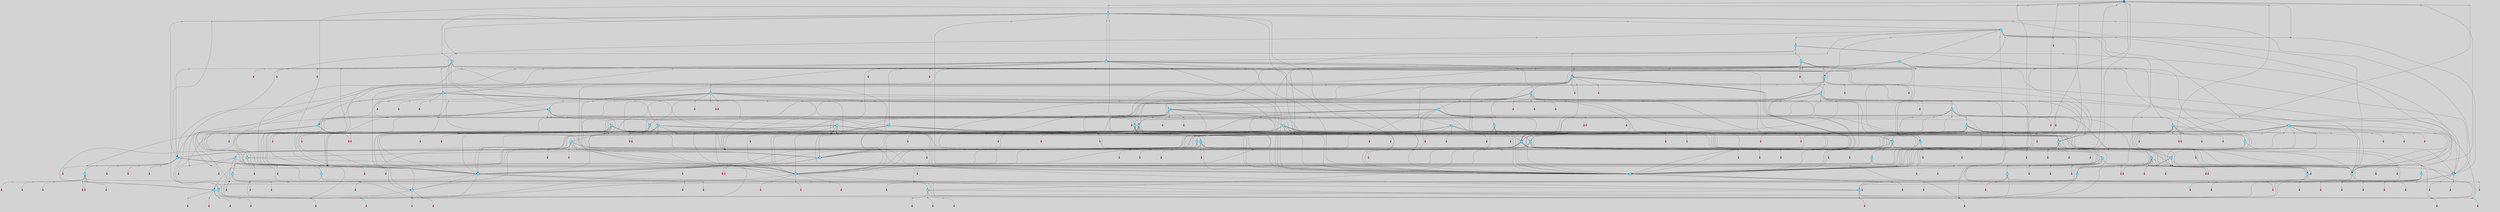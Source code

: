 // File exported with GEGELATI v1.3.1
// On the 2024-03-31 09:21:03
// With the File::TPGGraphDotExporter
digraph{
	graph[pad = "0.212, 0.055" bgcolor = lightgray]
	node[shape=circle style = filled label = ""]
		T2 [fillcolor="#66ddff"]
		T3 [fillcolor="#66ddff"]
		T4 [fillcolor="#66ddff"]
		T5 [fillcolor="#66ddff"]
		T6 [fillcolor="#66ddff"]
		T7 [fillcolor="#66ddff"]
		T8 [fillcolor="#66ddff"]
		T39 [fillcolor="#66ddff"]
		T62 [fillcolor="#66ddff"]
		T88 [fillcolor="#66ddff"]
		T159 [fillcolor="#66ddff"]
		T209 [fillcolor="#66ddff"]
		T280 [fillcolor="#66ddff"]
		T403 [fillcolor="#66ddff"]
		T426 [fillcolor="#66ddff"]
		T589 [fillcolor="#66ddff"]
		T628 [fillcolor="#66ddff"]
		T730 [fillcolor="#66ddff"]
		T740 [fillcolor="#66ddff"]
		T749 [fillcolor="#66ddff"]
		T819 [fillcolor="#66ddff"]
		T887 [fillcolor="#66ddff"]
		T1130 [fillcolor="#66ddff"]
		T1185 [fillcolor="#66ddff"]
		T1188 [fillcolor="#66ddff"]
		T1243 [fillcolor="#66ddff"]
		T1386 [fillcolor="#66ddff"]
		T1514 [fillcolor="#66ddff"]
		T1632 [fillcolor="#66ddff"]
		T1772 [fillcolor="#66ddff"]
		T1813 [fillcolor="#66ddff"]
		T1815 [fillcolor="#66ddff"]
		T1972 [fillcolor="#66ddff"]
		T1974 [fillcolor="#66ddff"]
		T2046 [fillcolor="#66ddff"]
		T2062 [fillcolor="#66ddff"]
		T2099 [fillcolor="#66ddff"]
		T2302 [fillcolor="#66ddff"]
		T2450 [fillcolor="#66ddff"]
		T2509 [fillcolor="#66ddff"]
		T2543 [fillcolor="#66ddff"]
		T2568 [fillcolor="#66ddff"]
		T2615 [fillcolor="#66ddff"]
		T2650 [fillcolor="#66ddff"]
		T2666 [fillcolor="#66ddff"]
		T2738 [fillcolor="#66ddff"]
		T2834 [fillcolor="#66ddff"]
		T2874 [fillcolor="#66ddff"]
		T2917 [fillcolor="#66ddff"]
		T3314 [fillcolor="#66ddff"]
		T3316 [fillcolor="#66ddff"]
		T3654 [fillcolor="#66ddff"]
		T3971 [fillcolor="#66ddff"]
		T4041 [fillcolor="#66ddff"]
		T4316 [fillcolor="#66ddff"]
		T4369 [fillcolor="#66ddff"]
		T4546 [fillcolor="#66ddff"]
		T4881 [fillcolor="#66ddff"]
		T5517 [fillcolor="#66ddff"]
		T5546 [fillcolor="#66ddff"]
		T6385 [fillcolor="#66ddff"]
		T6525 [fillcolor="#66ddff"]
		T7369 [fillcolor="#66ddff"]
		T8466 [fillcolor="#66ddff"]
		T8655 [fillcolor="#66ddff"]
		T10175 [fillcolor="#1199bb"]
		P281178 [fillcolor="#cccccc" shape=point] //
		I281178 [shape=box style=invis label="9|2&4|0#0|4#2|4#1|7#1|7#4|3&#92;n"]
		P281178 -> I281178[style=invis]
		A75911 [fillcolor="#ff3366" shape=box margin=0.03 width=0 height=0 label="2"]
		T2 -> P281178 -> A75911
		P281179 [fillcolor="#cccccc" shape=point] //
		I281179 [shape=box style=invis label="5|3&3|0#1|7#1|5#1|0#2|7#0|0&#92;n0|1&0|7#1|5#0|1#1|1#1|2#4|3&#92;n9|3&3|7#3|5#3|5#1|7#4|0#3|0&#92;n2|3&2|1#2|0#2|0#3|6#1|0#4|1&#92;n8|5&3|2#2|7#1|0#0|7#2|2#3|6&#92;n4|0&4|1#0|2#3|0#2|5#0|1#0|6&#92;n1|3&3|3#4|3#3|1#1|4#1|3#0|3&#92;n"]
		P281179 -> I281179[style=invis]
		A75912 [fillcolor="#ff3366" shape=box margin=0.03 width=0 height=0 label="3"]
		T2 -> P281179 -> A75912
		P281180 [fillcolor="#cccccc" shape=point] //
		I281180 [shape=box style=invis label="11|1&3|3#3|3#0|7#4|3#1|2#1|0&#92;n5|5&4|7#1|0#2|1#2|5#1|4#0|4&#92;n9|2&1|4#4|1#4|3#2|2#4|2#1|5&#92;n"]
		P281180 -> I281180[style=invis]
		A75913 [fillcolor="#ff3366" shape=box margin=0.03 width=0 height=0 label="3"]
		T3 -> P281180 -> A75913
		P281181 [fillcolor="#cccccc" shape=point] //
		I281181 [shape=box style=invis label="6|0&3|5#3|1#2|7#3|0#0|7#4|1&#92;n3|3&4|3#1|7#1|6#1|7#4|4#4|1&#92;n4|0&3|4#1|6#0|7#4|4#0|2#4|0&#92;n2|6&3|5#0|3#0|4#0|7#1|3#3|5&#92;n2|3&4|1#1|2#2|1#0|7#4|4#2|2&#92;n"]
		P281181 -> I281181[style=invis]
		A75914 [fillcolor="#ff3366" shape=box margin=0.03 width=0 height=0 label="4"]
		T3 -> P281181 -> A75914
		P281182 [fillcolor="#cccccc" shape=point] //
		I281182 [shape=box style=invis label="7|7&0|1#1|1#4|2#4|0#0|6#0|1&#92;n11|3&2|6#1|0#4|0#2|4#1|6#2|1&#92;n7|6&4|7#0|0#0|4#4|0#1|1#0|1&#92;n2|6&0|7#3|6#0|5#1|5#1|7#1|0&#92;n2|1&1|0#0|5#2|0#3|1#4|3#0|6&#92;n"]
		P281182 -> I281182[style=invis]
		A75915 [fillcolor="#ff3366" shape=box margin=0.03 width=0 height=0 label="4"]
		T4 -> P281182 -> A75915
		P281183 [fillcolor="#cccccc" shape=point] //
		I281183 [shape=box style=invis label="1|3&2|5#1|0#3|6#1|3#1|4#1|0&#92;n2|7&3|6#0|2#1|7#3|6#2|1#3|5&#92;n3|2&2|7#0|1#2|1#0|6#2|4#4|1&#92;n12|6&2|2#2|1#4|1#3|5#2|1#1|0&#92;n0|4&2|7#3|0#0|1#1|7#1|4#1|6&#92;n1|5&1|5#2|6#3|0#3|5#0|5#4|6&#92;n12|4&2|5#3|1#1|5#2|7#0|0#1|6&#92;n13|2&4|5#4|4#0|0#3|6#0|3#4|2&#92;n10|4&0|7#3|2#4|4#2|3#0|4#4|3&#92;n"]
		P281183 -> I281183[style=invis]
		A75916 [fillcolor="#ff3366" shape=box margin=0.03 width=0 height=0 label="5"]
		T4 -> P281183 -> A75916
		P281184 [fillcolor="#cccccc" shape=point] //
		I281184 [shape=box style=invis label="4|7&3|1#2|1#2|3#0|6#3|6#3|4&#92;n2|0&0|1#2|0#0|6#0|1#0|7#4|0&#92;n9|7&2|4#3|7#2|6#0|2#1|5#3|0&#92;n13|7&0|4#0|6#4|1#4|5#4|6#3|6&#92;n11|6&3|5#4|2#0|7#2|2#3|4#1|5&#92;n9|4&2|4#3|2#1|1#2|5#0|1#4|4&#92;n1|7&3|3#3|3#3|7#1|3#4|4#3|1&#92;n5|4&1|1#3|3#1|5#3|5#4|7#0|0&#92;n"]
		P281184 -> I281184[style=invis]
		A75917 [fillcolor="#ff3366" shape=box margin=0.03 width=0 height=0 label="5"]
		T5 -> P281184 -> A75917
		P281185 [fillcolor="#cccccc" shape=point] //
		I281185 [shape=box style=invis label="7|3&0|2#2|4#1|5#2|4#3|6#0|7&#92;n3|6&4|7#0|6#4|1#0|5#0|2#4|3&#92;n9|6&0|0#0|5#2|6#4|7#3|5#0|7&#92;n9|7&1|6#1|7#2|3#2|6#1|1#0|2&#92;n12|2&1|7#4|5#3|4#3|0#2|1#1|0&#92;n8|3&1|2#0|7#4|1#2|7#3|5#3|5&#92;n2|3&1|5#2|7#2|2#2|0#1|5#3|6&#92;n10|5&1|4#4|3#2|2#0|2#2|3#2|5&#92;n2|2&4|6#4|6#4|7#3|7#1|4#0|0&#92;n8|3&2|2#0|3#1|5#0|5#3|3#1|6&#92;n"]
		P281185 -> I281185[style=invis]
		A75918 [fillcolor="#ff3366" shape=box margin=0.03 width=0 height=0 label="6"]
		T5 -> P281185 -> A75918
		P281186 [fillcolor="#cccccc" shape=point] //
		I281186 [shape=box style=invis label="12|3&2|3#4|2#3|1#3|3#2|1#2|5&#92;n8|0&3|6#0|3#1|1#1|2#1|3#0|4&#92;n11|7&3|0#2|1#2|7#1|7#3|0#2|7&#92;n10|0&2|1#1|3#2|0#0|1#3|2#1|7&#92;n4|1&1|0#3|5#0|1#4|7#3|2#2|3&#92;n5|0&1|6#0|4#0|4#0|7#1|1#1|1&#92;n12|5&2|0#0|1#0|3#0|0#2|7#0|5&#92;n9|1&4|3#1|7#0|7#4|0#3|5#3|0&#92;n"]
		P281186 -> I281186[style=invis]
		A75919 [fillcolor="#ff3366" shape=box margin=0.03 width=0 height=0 label="6"]
		T6 -> P281186 -> A75919
		P281187 [fillcolor="#cccccc" shape=point] //
		I281187 [shape=box style=invis label="5|0&2|2#1|7#1|0#4|5#3|1#0|1&#92;n8|0&3|2#4|0#4|1#4|1#2|6#0|6&#92;n13|0&4|2#3|6#3|7#0|1#3|1#0|1&#92;n9|4&0|6#1|2#0|7#0|6#0|6#2|7&#92;n11|7&3|5#0|1#2|1#0|3#3|7#3|3&#92;n1|3&1|0#1|7#2|3#0|1#4|1#0|0&#92;n8|5&1|4#1|0#4|6#1|3#3|4#2|6&#92;n"]
		P281187 -> I281187[style=invis]
		A75920 [fillcolor="#ff3366" shape=box margin=0.03 width=0 height=0 label="7"]
		T6 -> P281187 -> A75920
		P281188 [fillcolor="#cccccc" shape=point] //
		I281188 [shape=box style=invis label="8|4&0|2#3|6#3|3#3|7#0|5#4|1&#92;n5|0&1|0#1|5#0|3#0|4#0|0#3|7&#92;n10|4&2|4#3|4#2|4#4|2#1|5#0|2&#92;n6|6&2|4#0|3#0|4#2|7#3|3#3|1&#92;n4|1&0|5#4|0#1|6#0|0#0|4#1|4&#92;n6|2&3|1#1|3#3|0#2|7#3|4#4|4&#92;n0|7&1|2#1|6#3|2#0|4#0|4#0|4&#92;n0|5&0|0#4|6#0|4#2|6#4|0#3|2&#92;n12|2&0|3#2|5#4|7#0|5#2|6#1|7&#92;n3|1&0|7#0|3#0|6#0|5#2|4#3|1&#92;n"]
		P281188 -> I281188[style=invis]
		A75921 [fillcolor="#ff3366" shape=box margin=0.03 width=0 height=0 label="7"]
		T7 -> P281188 -> A75921
		P281189 [fillcolor="#cccccc" shape=point] //
		I281189 [shape=box style=invis label="9|5&3|1#2|0#0|1#1|0#1|3#0|7&#92;n10|1&0|6#0|1#1|7#4|3#4|5#3|7&#92;n13|0&2|0#0|2#2|7#0|0#3|3#2|7&#92;n5|1&2|4#2|3#3|6#4|6#0|4#1|7&#92;n11|5&1|7#4|6#2|4#4|4#1|2#3|5&#92;n6|5&2|2#2|0#2|5#3|1#2|2#1|2&#92;n10|1&4|7#0|6#0|5#3|0#3|7#4|2&#92;n"]
		P281189 -> I281189[style=invis]
		A75922 [fillcolor="#ff3366" shape=box margin=0.03 width=0 height=0 label="8"]
		T7 -> P281189 -> A75922
		P281190 [fillcolor="#cccccc" shape=point] //
		I281190 [shape=box style=invis label="3|6&0|0#0|6#3|4#3|0#1|6#2|0&#92;n"]
		P281190 -> I281190[style=invis]
		A75923 [fillcolor="#ff3366" shape=box margin=0.03 width=0 height=0 label="8"]
		T8 -> P281190 -> A75923
		P281191 [fillcolor="#cccccc" shape=point] //
		I281191 [shape=box style=invis label="8|3&4|2#1|7#3|7#1|0#0|4#3|6&#92;n6|2&3|5#3|4#3|2#2|2#2|4#2|1&#92;n11|0&3|1#4|6#4|3#4|2#1|0#4|7&#92;n12|1&2|4#1|3#4|4#3|5#4|2#4|1&#92;n3|3&0|6#3|3#1|6#3|3#3|4#4|7&#92;n"]
		P281191 -> I281191[style=invis]
		A75924 [fillcolor="#ff3366" shape=box margin=0.03 width=0 height=0 label="0"]
		T8 -> P281191 -> A75924
		P281192 [fillcolor="#cccccc" shape=point] //
		I281192 [shape=box style=invis label="13|6&0|4#0|1#3|6#2|7#3|0#3|7&#92;n4|0&4|6#2|4#1|6#4|5#0|0#0|3&#92;n"]
		P281192 -> I281192[style=invis]
		A75925 [fillcolor="#ff3366" shape=box margin=0.03 width=0 height=0 label="1"]
		T4 -> P281192 -> A75925
		T6 -> P281189
		P281193 [fillcolor="#cccccc" shape=point] //
		I281193 [shape=box style=invis label="12|3&0|7#4|4#3|0#0|0#1|2#2|7&#92;n7|5&3|6#4|2#1|5#0|0#3|0#2|3&#92;n3|1&3|1#0|1#2|1#2|4#0|2#0|4&#92;n4|6&1|0#4|4#0|0#4|0#3|5#2|4&#92;n10|7&3|7#3|5#4|2#2|0#2|6#0|7&#92;n3|7&0|2#1|4#2|1#4|7#0|7#3|1&#92;n4|2&4|4#2|3#4|7#3|3#2|3#1|1&#92;n10|1&3|0#3|7#3|3#2|2#4|1#0|2&#92;n1|5&4|4#3|2#0|0#2|3#2|7#3|6&#92;n"]
		P281193 -> I281193[style=invis]
		A75926 [fillcolor="#ff3366" shape=box margin=0.03 width=0 height=0 label="0"]
		T7 -> P281193 -> A75926
		T8 -> P281186
		P281194 [fillcolor="#cccccc" shape=point] //
		I281194 [shape=box style=invis label="12|3&2|3#4|2#3|1#3|3#2|1#2|5&#92;n4|1&1|0#3|5#0|1#4|7#3|2#2|3&#92;n11|7&3|0#2|1#2|7#1|7#3|0#2|7&#92;n10|0&2|1#1|3#2|0#0|1#0|2#1|7&#92;n8|0&3|6#0|3#1|1#1|2#1|3#0|4&#92;n5|0&1|6#0|4#0|4#0|7#1|1#1|1&#92;n12|5&2|0#0|1#0|3#0|0#2|7#0|5&#92;n9|1&4|3#1|7#0|7#4|0#3|5#3|0&#92;n"]
		P281194 -> I281194[style=invis]
		A75927 [fillcolor="#ff3366" shape=box margin=0.03 width=0 height=0 label="6"]
		T39 -> P281194 -> A75927
		T39 -> P281189
		T39 -> P281187
		T62 -> P281189
		P281195 [fillcolor="#cccccc" shape=point] //
		I281195 [shape=box style=invis label="12|3&0|7#4|4#3|0#0|0#1|2#2|7&#92;n4|6&1|0#4|4#0|0#4|0#3|5#2|4&#92;n3|1&3|1#0|1#2|1#2|4#0|2#0|4&#92;n7|5&3|6#4|2#1|5#0|0#3|0#2|3&#92;n10|7&3|7#3|5#4|2#2|0#2|6#0|7&#92;n3|7&0|2#1|4#2|1#1|7#0|7#3|1&#92;n4|2&4|4#2|3#4|7#3|3#2|3#1|1&#92;n10|1&3|0#3|7#3|3#2|2#4|1#0|2&#92;n1|5&4|4#3|2#0|0#2|3#2|7#3|6&#92;n"]
		P281195 -> I281195[style=invis]
		A75928 [fillcolor="#ff3366" shape=box margin=0.03 width=0 height=0 label="0"]
		T62 -> P281195 -> A75928
		P281196 [fillcolor="#cccccc" shape=point] //
		I281196 [shape=box style=invis label="1|4&0|4#1|3#0|3#2|5#0|0#4|0&#92;n9|2&4|6#0|4#2|4#1|7#1|7#4|3&#92;n"]
		P281196 -> I281196[style=invis]
		A75929 [fillcolor="#ff3366" shape=box margin=0.03 width=0 height=0 label="2"]
		T62 -> P281196 -> A75929
		T62 -> P281181
		T88 -> P281180
		T88 -> P281181
		T88 -> P281184
		P281197 [fillcolor="#cccccc" shape=point] //
		I281197 [shape=box style=invis label="5|5&4|7#1|0#2|1#2|5#1|4#0|4&#92;n11|1&3|3#3|3#0|7#4|3#1|2#1|0&#92;n9|2&1|5#4|1#4|3#2|2#4|2#1|5&#92;n"]
		P281197 -> I281197[style=invis]
		A75930 [fillcolor="#ff3366" shape=box margin=0.03 width=0 height=0 label="3"]
		T88 -> P281197 -> A75930
		T88 -> P281185
		T88 -> P281190
		T159 -> P281189
		P281198 [fillcolor="#cccccc" shape=point] //
		I281198 [shape=box style=invis label="12|3&0|7#4|4#3|0#0|0#1|2#2|7&#92;n0|6&2|6#1|1#0|7#1|1#3|5#3|3&#92;n7|5&3|6#4|2#1|5#0|0#3|0#2|3&#92;n3|1&3|1#0|1#2|1#2|4#0|2#0|4&#92;n4|6&1|0#4|4#0|0#4|0#3|5#2|4&#92;n10|7&3|7#3|5#4|2#2|0#2|6#0|7&#92;n3|7&0|2#1|4#2|1#4|7#0|7#3|1&#92;n4|2&4|4#2|3#4|7#3|3#2|3#1|1&#92;n1|5&4|4#3|2#0|0#2|3#2|7#3|6&#92;n10|1&3|0#3|7#3|3#2|2#2|1#0|2&#92;n"]
		P281198 -> I281198[style=invis]
		A75931 [fillcolor="#ff3366" shape=box margin=0.03 width=0 height=0 label="0"]
		T159 -> P281198 -> A75931
		T159 -> P281184
		T159 -> P281181
		P281199 [fillcolor="#cccccc" shape=point] //
		I281199 [shape=box style=invis label="3|7&0|1#4|5#2|0#0|6#0|4#4|7&#92;n6|0&3|5#3|1#2|7#3|0#0|7#4|1&#92;n3|3&4|3#1|7#1|6#1|7#4|4#4|1&#92;n2|6&3|5#0|3#0|4#0|7#1|3#3|5&#92;n4|0&3|4#1|6#0|7#4|4#0|2#4|0&#92;n2|3&4|1#1|2#2|1#0|7#4|4#2|2&#92;n"]
		P281199 -> I281199[style=invis]
		A75932 [fillcolor="#ff3366" shape=box margin=0.03 width=0 height=0 label="4"]
		T209 -> P281199 -> A75932
		P281200 [fillcolor="#cccccc" shape=point] //
		I281200 [shape=box style=invis label="5|5&4|7#1|0#2|1#2|5#1|4#0|4&#92;n11|1&3|3#3|3#0|7#4|3#1|2#1|0&#92;n9|2&1|4#4|1#4|3#2|1#4|2#1|5&#92;n"]
		P281200 -> I281200[style=invis]
		A75933 [fillcolor="#ff3366" shape=box margin=0.03 width=0 height=0 label="3"]
		T209 -> P281200 -> A75933
		P281201 [fillcolor="#cccccc" shape=point] //
		I281201 [shape=box style=invis label="6|5&3|1#3|3#1|3#1|4#4|0#4|2&#92;n10|1&3|0#3|7#3|3#2|2#4|1#0|2&#92;n3|1&3|1#0|1#2|1#2|4#0|2#0|4&#92;n4|6&1|0#4|4#0|0#4|0#3|5#2|4&#92;n10|7&3|7#0|5#4|2#2|0#2|6#0|7&#92;n3|7&0|2#1|4#2|1#4|7#0|7#3|1&#92;n4|2&4|4#2|3#4|7#3|3#2|3#1|1&#92;n7|5&3|6#4|2#1|5#0|0#3|0#2|3&#92;n1|5&4|4#3|2#0|0#2|3#2|7#3|6&#92;n"]
		P281201 -> I281201[style=invis]
		A75934 [fillcolor="#ff3366" shape=box margin=0.03 width=0 height=0 label="0"]
		T209 -> P281201 -> A75934
		P281202 [fillcolor="#cccccc" shape=point] //
		I281202 [shape=box style=invis label="11|0&0|3#3|7#4|3#3|0#4|3#2|7&#92;n7|5&4|5#1|0#3|2#3|3#4|4#4|4&#92;n6|4&2|7#1|0#0|5#0|6#4|6#2|3&#92;n4|1&2|3#4|3#3|7#1|4#0|4#3|2&#92;n10|2&0|7#3|2#0|4#2|4#0|4#4|3&#92;n5|6&0|6#0|1#1|4#2|2#2|3#4|7&#92;n12|4&2|5#3|1#1|5#2|7#0|0#4|6&#92;n"]
		P281202 -> I281202[style=invis]
		A75935 [fillcolor="#ff3366" shape=box margin=0.03 width=0 height=0 label="5"]
		T280 -> P281202 -> A75935
		T280 -> P281192
		T280 -> P281186
		P281203 [fillcolor="#cccccc" shape=point] //
		I281203 [shape=box style=invis label="11|6&2|6#3|6#2|2#3|4#1|4#3|7&#92;n8|0&3|1#2|1#3|2#3|2#4|3#1|6&#92;n12|3&3|6#4|2#0|6#3|5#3|1#4|4&#92;n8|2&4|1#2|4#3|3#0|7#2|6#0|3&#92;n6|4&2|1#1|4#3|2#1|7#4|7#2|3&#92;n8|6&0|3#0|1#2|4#3|4#4|0#4|5&#92;n5|1&3|1#3|3#0|7#4|7#1|4#1|0&#92;n"]
		P281203 -> I281203[style=invis]
		A75936 [fillcolor="#ff3366" shape=box margin=0.03 width=0 height=0 label="3"]
		T403 -> P281203 -> A75936
		T403 -> P281181
		P281204 [fillcolor="#cccccc" shape=point] //
		I281204 [shape=box style=invis label="12|3&2|3#4|2#3|1#3|3#2|1#2|5&#92;n8|0&3|6#0|3#1|1#1|2#1|3#0|4&#92;n9|1&4|3#1|7#0|7#4|0#3|5#3|0&#92;n10|0&2|1#1|3#2|0#0|1#3|2#1|7&#92;n11|7&3|0#2|1#2|7#1|7#3|0#2|7&#92;n5|0&1|6#0|4#0|4#0|5#1|1#1|1&#92;n4|3&1|0#3|5#0|1#4|7#3|2#2|3&#92;n"]
		P281204 -> I281204[style=invis]
		A75937 [fillcolor="#ff3366" shape=box margin=0.03 width=0 height=0 label="6"]
		T403 -> P281204 -> A75937
		T403 -> P281189
		P281205 [fillcolor="#cccccc" shape=point] //
		I281205 [shape=box style=invis label="11|3&2|6#1|0#4|0#2|4#1|6#2|1&#92;n7|7&0|1#1|1#4|4#4|0#0|6#0|1&#92;n7|6&4|7#0|0#0|4#4|0#1|1#0|1&#92;n2|6&0|7#3|6#0|5#1|5#1|7#1|0&#92;n2|1&1|0#0|5#2|0#3|1#4|3#0|6&#92;n"]
		P281205 -> I281205[style=invis]
		A75938 [fillcolor="#ff3366" shape=box margin=0.03 width=0 height=0 label="4"]
		T403 -> P281205 -> A75938
		P281206 [fillcolor="#cccccc" shape=point] //
		I281206 [shape=box style=invis label="3|6&0|0#0|6#0|4#3|0#1|6#2|0&#92;n"]
		P281206 -> I281206[style=invis]
		A75939 [fillcolor="#ff3366" shape=box margin=0.03 width=0 height=0 label="8"]
		T426 -> P281206 -> A75939
		P281207 [fillcolor="#cccccc" shape=point] //
		I281207 [shape=box style=invis label="7|3&0|2#2|4#1|5#2|4#3|6#0|7&#92;n9|6&0|0#0|5#2|6#4|7#3|5#0|7&#92;n8|3&2|2#0|3#1|5#0|5#3|3#1|6&#92;n12|2&1|7#4|5#3|4#3|0#2|1#1|0&#92;n8|3&1|2#0|7#4|1#2|7#3|5#3|5&#92;n2|3&1|5#2|7#2|2#2|0#1|5#3|6&#92;n10|5&1|4#4|3#2|2#0|2#2|3#2|5&#92;n2|2&4|6#4|6#4|7#3|7#1|4#0|0&#92;n9|7&1|6#1|7#2|3#2|6#0|1#0|2&#92;n"]
		P281207 -> I281207[style=invis]
		A75940 [fillcolor="#ff3366" shape=box margin=0.03 width=0 height=0 label="6"]
		T426 -> P281207 -> A75940
		P281208 [fillcolor="#cccccc" shape=point] //
		I281208 [shape=box style=invis label="6|0&3|5#3|1#2|7#3|0#0|7#4|1&#92;n2|6&3|5#0|3#0|4#0|7#1|3#3|5&#92;n8|4&4|3#3|2#3|1#1|6#3|7#1|7&#92;n4|0&3|4#1|6#0|7#4|4#0|2#4|0&#92;n3|3&4|3#1|7#1|6#1|7#4|4#4|1&#92;n2|3&4|1#1|2#2|6#0|7#4|4#2|2&#92;n"]
		P281208 -> I281208[style=invis]
		A75941 [fillcolor="#ff3366" shape=box margin=0.03 width=0 height=0 label="4"]
		T426 -> P281208 -> A75941
		P281209 [fillcolor="#cccccc" shape=point] //
		I281209 [shape=box style=invis label="8|5&0|1#4|2#2|2#3|3#3|3#0|3&#92;n3|7&0|2#1|3#2|1#4|3#0|7#3|1&#92;n4|4&4|4#2|2#4|0#0|3#0|2#1|1&#92;n8|4&3|2#0|3#4|1#0|0#0|5#0|1&#92;n10|1&0|2#1|3#4|2#4|7#2|0#4|4&#92;n1|4&1|0#0|4#3|1#4|7#2|3#3|1&#92;n10|2&3|0#4|7#2|6#2|2#4|0#0|2&#92;n5|0&0|7#4|4#0|6#2|6#1|2#4|5&#92;n8|1&0|6#3|6#0|6#4|3#4|4#0|4&#92;n"]
		P281209 -> I281209[style=invis]
		A75942 [fillcolor="#ff3366" shape=box margin=0.03 width=0 height=0 label="0"]
		T426 -> P281209 -> A75942
		T589 -> P281181
		P281210 [fillcolor="#cccccc" shape=point] //
		I281210 [shape=box style=invis label="4|7&3|1#2|1#2|3#0|6#3|6#3|4&#92;n9|7&2|4#3|7#2|6#0|2#1|5#3|0&#92;n2|0&0|1#2|0#0|6#0|1#0|7#4|0&#92;n13|7&0|4#0|6#4|1#4|5#4|6#3|6&#92;n11|6&3|5#4|2#0|7#2|2#3|4#1|5&#92;n9|4&2|4#3|2#1|2#2|5#0|1#4|4&#92;n1|7&3|3#3|3#3|7#1|3#4|4#3|1&#92;n5|4&1|1#3|3#1|5#3|5#4|7#0|0&#92;n"]
		P281210 -> I281210[style=invis]
		A75943 [fillcolor="#ff3366" shape=box margin=0.03 width=0 height=0 label="5"]
		T589 -> P281210 -> A75943
		P281211 [fillcolor="#cccccc" shape=point] //
		I281211 [shape=box style=invis label="9|5&3|1#2|0#0|1#1|0#1|3#0|7&#92;n11|5&1|7#4|6#2|4#0|4#1|2#3|5&#92;n13|0&2|0#0|2#2|7#0|0#3|3#2|7&#92;n5|1&2|4#2|3#3|6#4|6#0|4#1|7&#92;n10|1&0|6#0|1#1|7#4|3#4|5#3|7&#92;n6|5&2|2#2|0#2|5#3|1#2|2#1|2&#92;n10|1&4|7#0|6#0|5#3|0#3|7#4|2&#92;n"]
		P281211 -> I281211[style=invis]
		A75944 [fillcolor="#ff3366" shape=box margin=0.03 width=0 height=0 label="8"]
		T589 -> P281211 -> A75944
		P281212 [fillcolor="#cccccc" shape=point] //
		I281212 [shape=box style=invis label="8|5&1|4#1|0#4|6#1|3#3|4#2|6&#92;n8|0&3|2#4|0#4|1#4|1#2|6#0|6&#92;n13|0&4|2#3|6#3|7#0|7#3|1#0|1&#92;n9|4&0|6#1|2#0|7#0|6#0|6#2|7&#92;n11|7&3|5#0|1#2|1#0|3#3|7#3|3&#92;n5|0&2|2#1|7#1|0#4|5#3|1#0|5&#92;n1|3&1|0#1|7#2|3#0|1#4|1#0|0&#92;n"]
		P281212 -> I281212[style=invis]
		A75945 [fillcolor="#ff3366" shape=box margin=0.03 width=0 height=0 label="7"]
		T589 -> P281212 -> A75945
		P281213 [fillcolor="#cccccc" shape=point] //
		I281213 [shape=box style=invis label="1|5&4|4#3|2#0|0#2|3#2|7#3|6&#92;n3|7&0|2#1|4#2|1#4|7#0|7#3|1&#92;n7|5&3|6#4|2#2|5#4|0#3|0#2|3&#92;n10|3&3|0#2|7#3|3#2|2#3|7#0|0&#92;n11|5&2|2#0|7#1|2#2|4#3|1#3|0&#92;n10|7&3|7#1|5#4|2#2|0#2|6#0|7&#92;n12|0&2|7#1|0#4|1#4|1#4|0#1|6&#92;n3|6&1|5#3|5#1|3#1|7#0|1#4|3&#92;n4|6&1|0#4|4#0|0#2|0#3|5#2|4&#92;n4|2&4|4#2|3#4|7#3|3#2|3#1|1&#92;n"]
		P281213 -> I281213[style=invis]
		A75946 [fillcolor="#ff3366" shape=box margin=0.03 width=0 height=0 label="0"]
		T628 -> P281213 -> A75946
		P281214 [fillcolor="#cccccc" shape=point] //
		I281214 [shape=box style=invis label="9|0&3|3#1|0#1|6#3|5#4|6#0|5&#92;n4|2&1|4#4|1#0|3#2|2#4|2#1|7&#92;n6|3&1|3#3|3#1|3#1|1#4|2#0|7&#92;n0|1&3|5#0|2#0|6#3|5#4|1#1|0&#92;n7|0&2|0#1|6#2|5#1|3#4|7#2|2&#92;n"]
		P281214 -> I281214[style=invis]
		A75947 [fillcolor="#ff3366" shape=box margin=0.03 width=0 height=0 label="3"]
		T628 -> P281214 -> A75947
		T628 -> P281181
		P281215 [fillcolor="#cccccc" shape=point] //
		I281215 [shape=box style=invis label="9|3&3|7#3|5#3|3#4|7#4|0#3|0&#92;n2|1&4|7#2|3#3|2#0|1#4|0#2|7&#92;n12|1&2|1#3|0#2|2#3|6#2|5#3|2&#92;n2|3&2|1#2|0#2|0#3|6#2|0#4|1&#92;n0|1&0|7#1|5#0|1#1|1#1|2#4|3&#92;n9|0&0|7#2|1#3|7#0|0#1|0#1|3&#92;n4|0&4|1#0|2#3|2#2|7#2|1#0|6&#92;n"]
		P281215 -> I281215[style=invis]
		T628 -> P281215 -> T159
		P281216 [fillcolor="#cccccc" shape=point] //
		I281216 [shape=box style=invis label="11|0&0|3#3|7#4|3#3|0#4|3#2|7&#92;n6|4&2|7#1|0#0|5#0|3#2|6#2|3&#92;n4|1&2|3#4|3#3|7#1|4#0|4#3|2&#92;n13|7&3|3#4|4#1|7#1|4#1|6#2|6&#92;n7|5&4|5#1|0#3|2#3|3#4|4#4|4&#92;n10|2&0|7#3|2#0|4#2|4#0|4#4|3&#92;n"]
		P281216 -> I281216[style=invis]
		A75948 [fillcolor="#ff3366" shape=box margin=0.03 width=0 height=0 label="5"]
		T730 -> P281216 -> A75948
		P281217 [fillcolor="#cccccc" shape=point] //
		I281217 [shape=box style=invis label="10|0&4|6#3|4#1|6#4|5#0|0#0|3&#92;n"]
		P281217 -> I281217[style=invis]
		T730 -> P281217 -> T589
		T730 -> P281181
		P281218 [fillcolor="#cccccc" shape=point] //
		I281218 [shape=box style=invis label="6|0&3|5#3|1#2|7#3|0#0|7#4|1&#92;n3|3&4|3#1|7#1|6#1|7#4|4#4|1&#92;n4|6&1|3#0|7#1|4#0|3#2|2#3|7&#92;n4|0&3|4#1|6#2|7#4|4#0|2#4|0&#92;n2|3&4|1#1|2#2|1#0|7#4|4#2|2&#92;n2|6&3|5#0|3#0|4#0|7#1|3#3|5&#92;n"]
		P281218 -> I281218[style=invis]
		A75949 [fillcolor="#ff3366" shape=box margin=0.03 width=0 height=0 label="4"]
		T730 -> P281218 -> A75949
		T730 -> P281211
		P281219 [fillcolor="#cccccc" shape=point] //
		I281219 [shape=box style=invis label="12|0&3|0#1|7#1|0#1|7#4|5#3|5&#92;n2|6&0|7#3|6#0|5#1|5#1|7#1|0&#92;n7|3&0|6#1|6#1|3#3|2#1|4#4|1&#92;n9|7&1|0#4|0#2|3#3|3#3|4#4|2&#92;n11|3&2|6#1|0#3|0#2|4#1|6#2|2&#92;n"]
		P281219 -> I281219[style=invis]
		A75950 [fillcolor="#ff3366" shape=box margin=0.03 width=0 height=0 label="4"]
		T730 -> P281219 -> A75950
		P281220 [fillcolor="#cccccc" shape=point] //
		I281220 [shape=box style=invis label="12|3&2|3#4|2#3|1#3|3#2|1#2|5&#92;n8|0&3|6#0|3#1|1#1|2#1|3#0|4&#92;n4|3&1|0#3|5#0|1#4|7#3|2#2|3&#92;n9|1&4|3#1|7#0|7#1|0#3|5#3|0&#92;n11|3&1|1#1|6#2|1#2|4#0|0#2|5&#92;n5|0&1|6#0|4#0|4#0|5#1|1#1|1&#92;n10|0&2|1#1|3#2|0#0|1#3|2#1|7&#92;n"]
		P281220 -> I281220[style=invis]
		A75951 [fillcolor="#ff3366" shape=box margin=0.03 width=0 height=0 label="6"]
		T740 -> P281220 -> A75951
		P281221 [fillcolor="#cccccc" shape=point] //
		I281221 [shape=box style=invis label="3|0&2|6#2|0#1|5#3|0#0|6#0|7&#92;n3|1&2|2#4|2#3|5#4|4#0|2#4|4&#92;n9|2&3|1#4|3#1|1#0|6#2|0#1|3&#92;n"]
		P281221 -> I281221[style=invis]
		A75952 [fillcolor="#ff3366" shape=box margin=0.03 width=0 height=0 label="8"]
		T740 -> P281221 -> A75952
		P281222 [fillcolor="#cccccc" shape=point] //
		I281222 [shape=box style=invis label="3|1&0|7#0|3#0|6#0|5#2|4#3|1&#92;n8|7&0|2#3|6#3|3#3|7#0|5#4|1&#92;n12|2&0|3#2|0#4|7#0|5#2|6#1|7&#92;n1|6&0|4#3|5#1|0#2|4#1|6#1|2&#92;n0|0&2|1#3|2#3|2#3|4#1|3#0|5&#92;n10|4&2|4#3|4#2|4#4|2#1|5#0|2&#92;n0|5&0|0#4|6#0|4#2|6#4|1#3|2&#92;n5|6&2|4#0|3#0|4#2|7#3|3#3|1&#92;n4|1&0|5#4|0#1|6#0|0#0|4#1|4&#92;n"]
		P281222 -> I281222[style=invis]
		T740 -> P281222 -> T7
		P281223 [fillcolor="#cccccc" shape=point] //
		I281223 [shape=box style=invis label="11|0&0|3#3|7#4|3#3|0#4|3#2|7&#92;n7|5&4|5#1|0#3|2#3|3#4|4#4|4&#92;n2|1&1|3#4|3#0|0#0|5#3|5#0|5&#92;n2|6&0|6#0|1#1|4#2|2#2|3#4|7&#92;n10|2&0|7#3|2#0|4#1|4#0|4#4|3&#92;n4|1&2|3#4|3#3|7#1|4#0|4#3|2&#92;n"]
		P281223 -> I281223[style=invis]
		A75953 [fillcolor="#ff3366" shape=box margin=0.03 width=0 height=0 label="5"]
		T740 -> P281223 -> A75953
		P281224 [fillcolor="#cccccc" shape=point] //
		I281224 [shape=box style=invis label="10|1&4|7#2|6#0|5#3|0#3|7#4|2&#92;n2|0&0|5#3|2#2|2#3|7#1|2#2|2&#92;n5|5&4|2#3|2#2|4#0|7#1|6#1|1&#92;n11|5&1|7#4|6#2|4#4|4#1|7#3|5&#92;n10|1&0|6#0|6#1|7#4|3#4|5#4|7&#92;n6|5&2|2#2|6#2|5#3|1#2|2#1|2&#92;n"]
		P281224 -> I281224[style=invis]
		A75954 [fillcolor="#ff3366" shape=box margin=0.03 width=0 height=0 label="8"]
		T740 -> P281224 -> A75954
		P281225 [fillcolor="#cccccc" shape=point] //
		I281225 [shape=box style=invis label="9|2&4|0#0|4#2|7#1|7#1|7#4|3&#92;n"]
		P281225 -> I281225[style=invis]
		A75955 [fillcolor="#ff3366" shape=box margin=0.03 width=0 height=0 label="2"]
		T740 -> P281225 -> A75955
		P281226 [fillcolor="#cccccc" shape=point] //
		I281226 [shape=box style=invis label="10|3&4|1#1|2#2|1#0|7#4|4#2|2&#92;n6|0&3|5#3|1#2|7#3|0#0|7#4|1&#92;n3|3&4|3#1|7#1|6#1|7#4|4#4|1&#92;n4|0&3|4#1|6#0|7#4|4#0|2#4|0&#92;n2|6&3|5#0|3#0|4#0|7#1|3#3|5&#92;n7|5&1|2#1|2#3|6#3|5#4|2#1|4&#92;n"]
		P281226 -> I281226[style=invis]
		A75956 [fillcolor="#ff3366" shape=box margin=0.03 width=0 height=0 label="4"]
		T740 -> P281226 -> A75956
		P281227 [fillcolor="#cccccc" shape=point] //
		I281227 [shape=box style=invis label="7|1&3|6#4|2#1|5#0|0#3|0#2|3&#92;n3|0&3|1#2|1#3|3#0|0#3|4#3|1&#92;n3|1&3|1#0|1#2|1#2|4#0|2#0|4&#92;n3|7&0|2#1|4#2|1#4|7#0|7#3|6&#92;n10|7&3|7#3|5#4|2#2|0#2|7#0|7&#92;n4|2&4|4#2|3#4|7#3|3#2|3#1|1&#92;n11|3&3|6#4|4#2|7#4|3#0|4#4|3&#92;n4|6&1|0#4|4#0|0#4|0#2|5#2|4&#92;n1|5&4|4#3|2#0|0#2|3#2|7#3|6&#92;n"]
		P281227 -> I281227[style=invis]
		T740 -> P281227 -> T3
		T740 -> P281181
		T740 -> P281183
		P281228 [fillcolor="#cccccc" shape=point] //
		I281228 [shape=box style=invis label="12|4&2|1#3|3#0|1#1|5#4|5#2|0&#92;n12|2&1|7#4|5#3|4#3|0#2|0#1|0&#92;n3|6&4|7#0|6#4|1#0|5#0|2#4|3&#92;n9|6&0|0#0|5#2|6#4|7#3|5#0|7&#92;n9|7&1|6#1|7#2|3#2|6#1|1#0|2&#92;n7|3&0|2#2|4#1|5#2|4#3|6#0|7&#92;n8|3&1|2#0|7#4|1#2|7#3|5#3|5&#92;n10|5&1|4#4|3#1|2#0|2#2|3#2|5&#92;n2|3&1|5#2|7#2|2#2|0#1|5#3|6&#92;n2|2&4|6#4|6#4|7#3|7#1|4#0|0&#92;n"]
		P281228 -> I281228[style=invis]
		A75957 [fillcolor="#ff3366" shape=box margin=0.03 width=0 height=0 label="6"]
		T740 -> P281228 -> A75957
		T749 -> P281216
		P281229 [fillcolor="#cccccc" shape=point] //
		I281229 [shape=box style=invis label="13|0&3|4#1|0#3|5#1|7#2|2#0|3&#92;n2|6&3|5#0|3#0|4#0|7#1|3#3|5&#92;n8|6&3|0#1|3#3|4#3|4#1|1#0|1&#92;n1|7&0|0#4|3#2|3#2|2#2|6#4|4&#92;n6|0&3|5#3|1#2|7#3|0#0|7#4|1&#92;n4|0&3|4#1|6#2|7#4|4#0|2#4|0&#92;n5|0&1|0#0|7#2|2#2|5#3|4#2|1&#92;n"]
		P281229 -> I281229[style=invis]
		A75958 [fillcolor="#ff3366" shape=box margin=0.03 width=0 height=0 label="4"]
		T749 -> P281229 -> A75958
		P281230 [fillcolor="#cccccc" shape=point] //
		I281230 [shape=box style=invis label="3|2&1|2#4|0#1|7#4|4#4|3#2|2&#92;n10|1&3|0#0|3#3|2#2|2#0|6#3|4&#92;n4|0&4|6#0|6#0|5#3|0#3|7#4|2&#92;n9|1&3|6#1|4#2|5#4|7#0|1#0|3&#92;n9|7&4|1#2|0#0|1#1|0#1|3#0|7&#92;n11|5&1|7#4|6#3|4#0|4#1|2#3|5&#92;n1|5&1|3#4|4#4|1#0|3#1|3#4|5&#92;n"]
		P281230 -> I281230[style=invis]
		A75959 [fillcolor="#ff3366" shape=box margin=0.03 width=0 height=0 label="8"]
		T749 -> P281230 -> A75959
		T749 -> P281219
		T749 -> P281211
		P281231 [fillcolor="#cccccc" shape=point] //
		I281231 [shape=box style=invis label="5|3&3|0#1|7#1|5#1|0#2|7#0|0&#92;n0|1&0|7#1|5#0|1#1|1#1|2#4|3&#92;n9|7&3|7#3|5#3|5#1|7#4|0#3|0&#92;n2|3&2|1#2|0#2|0#3|6#1|0#4|1&#92;n4|0&4|1#0|2#3|0#2|5#2|1#0|6&#92;n11|3&4|0#4|5#3|2#0|3#0|3#4|3&#92;n8|5&3|2#2|7#1|0#0|7#2|5#3|6&#92;n1|3&3|3#4|3#3|1#1|4#1|3#0|3&#92;n"]
		P281231 -> I281231[style=invis]
		T819 -> P281231 -> T39
		P281232 [fillcolor="#cccccc" shape=point] //
		I281232 [shape=box style=invis label="9|3&3|7#3|5#3|3#4|7#4|0#3|0&#92;n2|1&4|7#2|3#3|2#0|1#4|0#2|7&#92;n12|1&2|1#3|0#2|2#3|6#2|5#3|5&#92;n2|3&2|1#2|0#2|0#3|6#2|0#4|1&#92;n0|1&0|7#1|5#0|1#1|1#1|2#4|3&#92;n4|0&4|1#0|2#3|2#2|7#2|1#0|6&#92;n9|0&0|7#2|1#3|7#0|0#1|0#1|3&#92;n"]
		P281232 -> I281232[style=invis]
		T819 -> P281232 -> T159
		T819 -> P281187
		P281233 [fillcolor="#cccccc" shape=point] //
		I281233 [shape=box style=invis label="2|1&1|0#0|5#2|0#3|1#4|3#0|6&#92;n11|3&2|6#1|0#4|0#2|4#4|6#2|1&#92;n7|6&4|7#0|0#0|4#4|0#1|1#0|1&#92;n2|6&0|7#3|6#0|5#1|5#1|7#1|0&#92;n7|7&0|1#1|1#4|2#4|0#0|6#0|1&#92;n"]
		P281233 -> I281233[style=invis]
		A75960 [fillcolor="#ff3366" shape=box margin=0.03 width=0 height=0 label="4"]
		T819 -> P281233 -> A75960
		P281234 [fillcolor="#cccccc" shape=point] //
		I281234 [shape=box style=invis label="3|7&0|2#1|4#2|1#4|7#0|7#3|1&#92;n8|3&4|0#1|6#0|2#4|0#3|3#3|4&#92;n4|6&1|0#4|4#0|2#4|0#3|5#2|4&#92;n12|3&2|7#4|4#3|0#0|0#1|2#1|7&#92;n13|5&3|6#4|2#1|5#0|0#3|0#2|3&#92;n6|0&4|0#4|0#1|1#0|2#3|2#0|0&#92;n10|1&3|0#3|7#3|3#2|2#4|1#0|2&#92;n8|3&2|3#0|4#3|1#4|2#2|7#3|0&#92;n1|5&4|4#3|2#0|0#2|3#2|7#3|6&#92;n"]
		P281234 -> I281234[style=invis]
		T819 -> P281234 -> T2
		P281235 [fillcolor="#cccccc" shape=point] //
		I281235 [shape=box style=invis label="2|3&4|1#1|2#2|1#0|7#4|4#2|2&#92;n6|0&3|7#3|1#2|7#3|0#0|7#4|1&#92;n1|0&3|4#1|6#0|7#4|4#3|2#4|0&#92;n3|3&4|3#1|5#1|6#1|7#4|4#4|1&#92;n2|6&2|2#1|3#1|7#4|3#4|2#3|1&#92;n9|3&1|2#0|7#0|3#1|5#0|3#1|3&#92;n"]
		P281235 -> I281235[style=invis]
		A75961 [fillcolor="#ff3366" shape=box margin=0.03 width=0 height=0 label="4"]
		T819 -> P281235 -> A75961
		P281236 [fillcolor="#cccccc" shape=point] //
		I281236 [shape=box style=invis label="12|0&3|3#2|5#3|3#1|6#4|0#4|6&#92;n3|3&1|0#0|2#4|0#3|1#3|4#3|5&#92;n"]
		P281236 -> I281236[style=invis]
		A75962 [fillcolor="#ff3366" shape=box margin=0.03 width=0 height=0 label="2"]
		T887 -> P281236 -> A75962
		P281237 [fillcolor="#cccccc" shape=point] //
		I281237 [shape=box style=invis label="4|7&3|1#2|1#2|3#0|6#3|6#3|4&#92;n2|0&0|1#2|0#0|6#0|1#0|7#4|5&#92;n9|7&2|4#3|7#2|6#0|2#1|5#3|0&#92;n13|7&0|4#0|6#4|1#4|5#4|6#3|6&#92;n9|5&0|4#1|4#0|5#4|2#3|7#3|5&#92;n5|4&1|1#3|3#1|5#3|5#4|7#0|0&#92;n9|4&2|4#3|2#1|1#2|5#0|1#4|4&#92;n1|7&3|3#3|3#3|7#1|3#4|4#3|1&#92;n11|6&3|5#4|2#0|7#2|2#3|4#1|5&#92;n"]
		P281237 -> I281237[style=invis]
		A75963 [fillcolor="#ff3366" shape=box margin=0.03 width=0 height=0 label="5"]
		T887 -> P281237 -> A75963
		P281238 [fillcolor="#cccccc" shape=point] //
		I281238 [shape=box style=invis label="8|5&1|5#4|5#0|3#1|4#2|0#4|1&#92;n6|0&3|5#3|1#2|7#3|0#0|7#4|1&#92;n4|0&3|4#1|6#0|2#4|4#2|2#4|0&#92;n"]
		P281238 -> I281238[style=invis]
		A75964 [fillcolor="#ff3366" shape=box margin=0.03 width=0 height=0 label="4"]
		T887 -> P281238 -> A75964
		P281239 [fillcolor="#cccccc" shape=point] //
		I281239 [shape=box style=invis label="12|2&0|3#2|0#4|7#0|5#2|6#1|7&#92;n5|0&1|0#1|5#0|3#0|3#0|0#3|7&#92;n8|7&0|2#3|6#3|3#3|7#0|5#4|1&#92;n3|1&0|7#0|3#0|6#0|5#2|4#3|1&#92;n0|0&2|1#3|2#3|2#3|4#1|3#0|5&#92;n4|1&0|5#4|0#1|6#0|0#0|4#1|4&#92;n0|5&0|0#4|6#0|4#2|6#4|1#3|2&#92;n10|4&2|4#3|4#2|4#4|2#1|5#0|2&#92;n6|6&2|4#0|3#0|4#2|7#3|3#3|1&#92;n"]
		P281239 -> I281239[style=invis]
		T887 -> P281239 -> T426
		P281240 [fillcolor="#cccccc" shape=point] //
		I281240 [shape=box style=invis label="3|1&0|7#0|3#0|6#0|5#2|4#3|1&#92;n5|0&1|0#1|5#0|3#0|4#0|0#3|7&#92;n8|7&0|2#3|6#3|3#3|7#0|5#4|1&#92;n12|2&0|3#2|0#4|7#0|5#2|6#1|7&#92;n4|1&0|5#4|0#1|6#0|0#0|4#1|4&#92;n0|0&2|1#3|2#3|2#3|4#1|3#0|5&#92;n10|4&0|7#3|2#4|3#3|5#2|2#3|4&#92;n0|5&0|0#4|6#1|4#2|6#4|1#3|2&#92;n10|4&2|4#3|4#2|4#4|2#1|5#0|2&#92;n6|6&2|4#0|3#0|4#2|7#3|3#3|1&#92;n"]
		P281240 -> I281240[style=invis]
		A75965 [fillcolor="#ff3366" shape=box margin=0.03 width=0 height=0 label="7"]
		T887 -> P281240 -> A75965
		T1130 -> P281189
		P281241 [fillcolor="#cccccc" shape=point] //
		I281241 [shape=box style=invis label="0|0&2|6#1|1#0|3#1|2#2|1#4|6&#92;n8|2&4|6#4|1#0|4#1|0#1|0#4|1&#92;n0|5&2|0#3|7#0|6#1|2#4|5#4|6&#92;n13|7&3|2#1|5#1|1#4|7#0|6#4|4&#92;n10|3&2|7#0|7#1|4#0|4#0|1#2|2&#92;n2|6&3|5#0|3#0|4#2|7#1|3#3|5&#92;n0|4&1|3#2|1#2|1#0|7#0|6#2|3&#92;n4|6&1|3#0|6#1|4#0|3#3|2#3|7&#92;n6|1&1|2#0|0#1|3#3|4#3|0#0|3&#92;n"]
		P281241 -> I281241[style=invis]
		A75966 [fillcolor="#ff3366" shape=box margin=0.03 width=0 height=0 label="4"]
		T1130 -> P281241 -> A75966
		P281242 [fillcolor="#cccccc" shape=point] //
		I281242 [shape=box style=invis label="6|1&3|5#1|1#2|1#2|0#0|1#4|1&#92;n2|1&3|0#0|4#1|5#0|6#1|7#1|4&#92;n12|0&0|0#0|3#1|2#2|2#3|3#2|4&#92;n"]
		P281242 -> I281242[style=invis]
		A75967 [fillcolor="#ff3366" shape=box margin=0.03 width=0 height=0 label="4"]
		T1130 -> P281242 -> A75967
		P281243 [fillcolor="#cccccc" shape=point] //
		I281243 [shape=box style=invis label="6|0&3|5#3|1#2|7#3|0#0|7#1|1&#92;n3|3&4|3#1|7#1|6#1|7#4|4#4|1&#92;n2|3&4|1#1|2#2|1#0|7#4|4#2|2&#92;n4|0&3|4#1|6#0|7#4|4#0|2#4|0&#92;n"]
		P281243 -> I281243[style=invis]
		T1130 -> P281243 -> T628
		P281244 [fillcolor="#cccccc" shape=point] //
		I281244 [shape=box style=invis label="13|6&4|6#2|3#2|4#3|2#0|3#1|0&#92;n8|0&4|5#4|3#3|3#4|4#1|7#0|3&#92;n4|4&0|4#2|5#2|7#3|1#0|5#3|3&#92;n4|0&2|0#0|2#2|7#0|0#3|3#2|7&#92;n10|1&4|7#0|6#0|5#3|0#3|7#4|2&#92;n9|1&0|6#0|1#1|7#4|3#4|5#3|7&#92;n5|2&2|4#2|3#3|6#4|6#0|4#1|7&#92;n"]
		P281244 -> I281244[style=invis]
		A75968 [fillcolor="#ff3366" shape=box margin=0.03 width=0 height=0 label="8"]
		T1130 -> P281244 -> A75968
		T1130 -> P281184
		P281245 [fillcolor="#cccccc" shape=point] //
		I281245 [shape=box style=invis label="9|3&3|7#3|5#3|3#4|7#4|0#3|0&#92;n2|1&4|7#2|3#3|2#0|1#4|0#2|7&#92;n9|0&0|7#2|1#3|7#0|0#1|0#1|3&#92;n2|3&2|1#2|0#2|0#3|6#2|0#4|1&#92;n0|1&0|7#1|5#0|1#1|1#1|2#4|3&#92;n4|0&3|1#0|2#3|2#2|7#2|1#0|6&#92;n12|1&2|1#3|0#2|2#3|6#2|5#3|5&#92;n0|4&3|0#4|3#2|6#3|0#3|3#3|5&#92;n"]
		P281245 -> I281245[style=invis]
		T1130 -> P281245 -> T159
		P281246 [fillcolor="#cccccc" shape=point] //
		I281246 [shape=box style=invis label="5|5&4|7#1|0#2|1#2|5#1|4#0|4&#92;n11|1&3|3#3|3#0|7#4|3#1|2#1|0&#92;n3|3&3|1#0|5#0|6#4|7#0|6#4|3&#92;n9|2&1|4#4|1#4|3#2|2#4|2#1|5&#92;n"]
		P281246 -> I281246[style=invis]
		A75969 [fillcolor="#ff3366" shape=box margin=0.03 width=0 height=0 label="3"]
		T1130 -> P281246 -> A75969
		P281247 [fillcolor="#cccccc" shape=point] //
		I281247 [shape=box style=invis label="12|3&2|3#4|2#3|1#3|3#2|1#2|5&#92;n4|3&2|0#3|5#0|1#4|7#3|2#2|3&#92;n8|0&3|6#0|3#1|1#1|2#1|3#0|4&#92;n9|1&4|3#1|7#0|7#1|0#3|5#3|0&#92;n9|3&3|7#4|3#0|3#1|2#1|4#0|7&#92;n5|0&1|6#0|4#0|4#0|5#1|1#1|1&#92;n10|0&2|1#1|3#2|0#0|1#3|2#1|7&#92;n"]
		P281247 -> I281247[style=invis]
		A75970 [fillcolor="#ff3366" shape=box margin=0.03 width=0 height=0 label="6"]
		T1185 -> P281247 -> A75970
		P281248 [fillcolor="#cccccc" shape=point] //
		I281248 [shape=box style=invis label="5|5&4|4#2|3#4|6#2|6#0|4#1|7&#92;n3|0&2|2#4|2#0|5#4|4#0|2#4|4&#92;n3|0&2|6#2|0#1|5#3|0#0|6#0|7&#92;n"]
		P281248 -> I281248[style=invis]
		T1185 -> P281248 -> T39
		P281249 [fillcolor="#cccccc" shape=point] //
		I281249 [shape=box style=invis label="8|3&1|2#0|7#0|1#2|7#3|5#3|5&#92;n10|5&1|4#4|3#2|2#0|2#2|3#2|5&#92;n9|6&0|0#0|5#2|6#4|7#4|5#0|7&#92;n9|7&1|6#1|7#2|3#2|6#1|1#0|2&#92;n12|2&1|7#4|5#3|4#3|0#2|1#1|0&#92;n3|6&4|7#0|6#4|1#0|5#0|2#4|3&#92;n2|3&0|5#2|7#2|2#2|0#1|5#3|6&#92;n7|3&0|2#2|4#1|5#2|4#3|6#0|7&#92;n8|3&2|2#0|3#1|5#0|5#3|3#1|6&#92;n1|0&0|2#2|1#0|2#2|3#4|6#1|6&#92;n"]
		P281249 -> I281249[style=invis]
		A75971 [fillcolor="#ff3366" shape=box margin=0.03 width=0 height=0 label="6"]
		T1185 -> P281249 -> A75971
		T1185 -> P281225
		P281250 [fillcolor="#cccccc" shape=point] //
		I281250 [shape=box style=invis label="6|0&2|7#4|7#1|2#1|1#1|2#3|2&#92;n8|6&1|5#1|4#4|0#0|6#0|5#2|0&#92;n7|3&0|2#3|1#4|1#4|7#0|7#0|5&#92;n7|2&1|5#1|1#3|2#0|5#4|1#2|4&#92;n5|1&4|6#1|1#4|7#4|7#3|2#1|0&#92;n7|2&1|5#4|6#0|2#4|4#4|5#1|6&#92;n"]
		P281250 -> I281250[style=invis]
		T1185 -> P281250 -> T3
		P281251 [fillcolor="#cccccc" shape=point] //
		I281251 [shape=box style=invis label="2|2&2|2#1|0#0|5#4|7#0|1#3|7&#92;n13|5&0|6#1|1#0|3#1|3#4|2#3|7&#92;n2|0&3|5#2|4#4|4#4|5#4|4#3|3&#92;n3|3&1|3#1|2#3|2#1|6#0|6#3|3&#92;n"]
		P281251 -> I281251[style=invis]
		T1185 -> P281251 -> T730
		P281252 [fillcolor="#cccccc" shape=point] //
		I281252 [shape=box style=invis label="2|4&3|4#0|5#3|2#1|7#3|0#4|5&#92;n3|4&3|3#3|4#3|3#3|3#4|5#1|5&#92;n8|1&3|4#3|5#2|6#0|2#1|3#2|6&#92;n5|2&3|6#0|6#1|5#0|3#2|0#2|0&#92;n5|4&4|3#0|6#4|3#4|2#2|3#1|0&#92;n1|7&0|2#2|3#1|6#3|0#3|7#4|6&#92;n1|5&2|3#3|6#0|0#3|1#3|0#2|0&#92;n9|0&1|6#1|2#4|6#4|1#2|5#2|0&#92;n3|4&4|5#2|7#1|4#1|2#3|5#2|0&#92;n"]
		P281252 -> I281252[style=invis]
		T1185 -> P281252 -> T209
		P281253 [fillcolor="#cccccc" shape=point] //
		I281253 [shape=box style=invis label="5|4&4|3#0|6#4|3#4|2#2|3#1|0&#92;n3|4&3|3#3|4#3|3#3|3#4|5#1|5&#92;n8|1&3|4#3|5#2|6#0|2#1|3#2|6&#92;n2|4&3|4#0|5#3|2#1|7#3|0#4|5&#92;n7|1&1|4#1|4#4|3#1|1#1|7#3|2&#92;n1|7&0|2#2|3#1|6#3|0#3|1#4|6&#92;n1|5&2|3#3|6#0|0#3|1#3|0#2|0&#92;n9|0&1|6#1|2#4|6#4|1#2|5#2|0&#92;n3|4&4|5#2|7#1|4#1|2#3|5#2|0&#92;n"]
		P281253 -> I281253[style=invis]
		T1185 -> P281253 -> T209
		P281254 [fillcolor="#cccccc" shape=point] //
		I281254 [shape=box style=invis label="13|0&1|4#1|1#1|4#4|6#4|6#4|4&#92;n7|2&0|2#2|7#4|1#4|3#3|2#2|1&#92;n"]
		P281254 -> I281254[style=invis]
		A75972 [fillcolor="#ff3366" shape=box margin=0.03 width=0 height=0 label="8"]
		T1188 -> P281254 -> A75972
		P281255 [fillcolor="#cccccc" shape=point] //
		I281255 [shape=box style=invis label="4|0&3|4#1|6#0|7#4|4#0|2#4|0&#92;n5|3&0|2#1|7#0|3#4|2#1|1#1|4&#92;n3|3&4|3#1|7#1|6#1|7#4|4#4|1&#92;n6|0&3|5#3|1#2|7#3|0#0|7#4|1&#92;n2|6&3|5#0|3#0|4#0|7#1|3#3|5&#92;n2|3&4|1#1|2#2|1#0|7#4|4#2|2&#92;n"]
		P281255 -> I281255[style=invis]
		A75973 [fillcolor="#ff3366" shape=box margin=0.03 width=0 height=0 label="4"]
		T1188 -> P281255 -> A75973
		P281256 [fillcolor="#cccccc" shape=point] //
		I281256 [shape=box style=invis label="9|4&0|6#1|4#0|7#0|6#2|6#2|7&#92;n12|5&4|4#0|4#3|5#3|2#3|3#0|2&#92;n6|2&2|3#1|3#4|2#1|5#3|3#3|1&#92;n8|0&3|2#4|0#4|1#4|1#2|6#0|6&#92;n5|0&4|2#1|7#1|0#4|5#3|1#0|1&#92;n7|1&0|3#0|6#0|6#2|3#2|2#4|7&#92;n3|2&2|7#4|4#3|0#1|2#4|7#2|0&#92;n11|7&3|5#0|1#2|1#0|4#3|7#3|3&#92;n1|3&1|0#1|7#2|3#0|0#4|1#2|0&#92;n9|3&3|5#1|0#3|3#2|7#4|5#3|6&#92;n"]
		P281256 -> I281256[style=invis]
		T1188 -> P281256 -> T280
		P281257 [fillcolor="#cccccc" shape=point] //
		I281257 [shape=box style=invis label="3|2&3|1#0|1#0|4#1|4#4|2#2|1&#92;n7|0&4|0#4|0#1|2#2|6#0|5#3|1&#92;n8|3&2|5#1|5#3|7#1|5#0|7#1|1&#92;n10|1&3|3#0|0#0|2#1|5#2|6#3|6&#92;n8|5&3|4#2|0#0|7#2|3#2|4#1|6&#92;n"]
		P281257 -> I281257[style=invis]
		T1188 -> P281257 -> T8
		P281258 [fillcolor="#cccccc" shape=point] //
		I281258 [shape=box style=invis label="3|2&4|2#4|5#2|5#0|4#3|4#2|1&#92;n3|0&1|1#0|6#0|4#2|6#0|7#4|1&#92;n8|3&3|3#2|4#2|3#0|4#1|6#3|7&#92;n11|7&0|7#1|5#2|5#4|5#4|1#1|5&#92;n10|4&4|1#3|7#4|6#3|3#0|4#3|2&#92;n12|3&4|3#0|0#3|0#4|0#2|3#3|2&#92;n"]
		P281258 -> I281258[style=invis]
		T1188 -> P281258 -> T403
		P281259 [fillcolor="#cccccc" shape=point] //
		I281259 [shape=box style=invis label="4|0&3|4#1|6#0|7#4|4#0|2#4|0&#92;n12|0&3|3#2|1#0|0#4|2#4|2#3|0&#92;n3|3&4|3#1|7#1|6#4|7#4|4#4|1&#92;n6|0&3|5#3|1#2|7#3|0#0|7#4|1&#92;n2|6&3|5#0|3#0|4#0|7#1|3#3|5&#92;n2|3&4|1#1|2#2|1#0|7#4|4#2|2&#92;n"]
		P281259 -> I281259[style=invis]
		A75974 [fillcolor="#ff3366" shape=box margin=0.03 width=0 height=0 label="4"]
		T1243 -> P281259 -> A75974
		P281260 [fillcolor="#cccccc" shape=point] //
		I281260 [shape=box style=invis label="5|0&4|2#1|7#1|0#4|5#3|1#0|1&#92;n12|5&4|4#0|4#2|5#3|2#3|3#0|2&#92;n6|2&2|3#1|3#4|2#1|5#3|3#3|1&#92;n8|0&3|2#4|0#4|1#4|1#2|6#0|6&#92;n9|4&0|6#1|4#0|7#0|6#2|6#2|7&#92;n7|1&0|3#0|6#0|6#2|3#2|2#4|7&#92;n3|2&2|7#4|4#3|0#1|2#4|7#2|0&#92;n11|7&3|5#0|1#2|1#0|4#3|7#3|3&#92;n1|3&1|0#1|7#2|3#0|0#4|1#2|0&#92;n"]
		P281260 -> I281260[style=invis]
		T1243 -> P281260 -> T280
		P281261 [fillcolor="#cccccc" shape=point] //
		I281261 [shape=box style=invis label="12|4&4|7#4|5#0|5#1|2#0|5#0|3&#92;n3|0&3|3#3|5#4|0#3|4#1|0#3|4&#92;n0|3&2|3#2|5#3|1#3|2#1|3#2|2&#92;n1|6&1|2#2|6#0|0#4|0#2|7#2|4&#92;n"]
		P281261 -> I281261[style=invis]
		A75975 [fillcolor="#ff3366" shape=box margin=0.03 width=0 height=0 label="6"]
		T1243 -> P281261 -> A75975
		T1243 -> P281257
		T1243 -> P281253
		P281262 [fillcolor="#cccccc" shape=point] //
		I281262 [shape=box style=invis label="0|0&2|6#1|1#0|3#1|2#2|1#2|6&#92;n8|2&4|6#4|1#0|4#1|0#1|0#4|1&#92;n4|6&1|3#0|6#1|4#0|3#3|2#3|7&#92;n13|7&3|2#1|5#1|1#4|7#0|6#4|4&#92;n2|6&3|5#0|3#0|4#2|7#1|3#3|5&#92;n0|4&1|3#2|1#2|1#0|7#0|6#2|3&#92;n0|5&2|0#3|7#0|6#1|2#4|5#4|6&#92;n6|1&1|2#0|0#1|3#3|4#3|0#0|3&#92;n"]
		P281262 -> I281262[style=invis]
		A75976 [fillcolor="#ff3366" shape=box margin=0.03 width=0 height=0 label="4"]
		T1243 -> P281262 -> A75976
		P281263 [fillcolor="#cccccc" shape=point] //
		I281263 [shape=box style=invis label="13|3&4|5#2|2#0|3#3|6#1|5#3|5&#92;n6|3&3|3#4|4#0|3#1|4#4|2#2|0&#92;n12|2&0|5#1|1#3|3#1|2#2|7#4|5&#92;n4|0&1|7#4|7#1|6#3|6#3|7#4|3&#92;n10|7&1|7#0|2#4|4#1|6#2|6#3|0&#92;n"]
		P281263 -> I281263[style=invis]
		A75977 [fillcolor="#ff3366" shape=box margin=0.03 width=0 height=0 label="8"]
		T1243 -> P281263 -> A75977
		P281264 [fillcolor="#cccccc" shape=point] //
		I281264 [shape=box style=invis label="3|3&2|3#1|7#1|6#1|7#4|4#4|4&#92;n6|0&3|5#3|4#2|7#3|0#4|7#4|1&#92;n8|0&1|0#1|1#3|4#2|5#1|0#3|0&#92;n2|6&3|5#0|3#0|4#0|7#1|3#3|5&#92;n2|3&4|1#1|2#2|1#0|7#4|4#2|2&#92;n"]
		P281264 -> I281264[style=invis]
		T1386 -> P281264 -> T819
		P281265 [fillcolor="#cccccc" shape=point] //
		I281265 [shape=box style=invis label="10|5&4|5#3|2#2|5#4|6#1|7#2|4&#92;n9|5&1|5#1|0#4|1#3|0#0|1#0|7&#92;n3|6&4|7#0|6#2|1#0|5#0|2#4|3&#92;n8|3&4|0#0|5#0|2#4|6#0|0#0|5&#92;n12|0&4|7#2|7#1|4#4|2#1|2#3|1&#92;n10|2&4|3#2|0#0|6#4|4#1|5#4|5&#92;n6|6&3|4#2|1#0|7#0|1#2|3#0|0&#92;n12|2&1|7#0|7#3|4#3|2#4|1#1|0&#92;n2|2&0|7#4|4#4|6#1|3#0|2#1|1&#92;n"]
		P281265 -> I281265[style=invis]
		T1386 -> P281265 -> T1185
		P281266 [fillcolor="#cccccc" shape=point] //
		I281266 [shape=box style=invis label="2|4&4|1#1|2#2|1#0|7#4|4#2|2&#92;n9|3&4|2#1|7#1|6#1|7#4|4#4|1&#92;n6|0&3|5#3|1#2|7#3|0#0|7#4|1&#92;n"]
		P281266 -> I281266[style=invis]
		A75978 [fillcolor="#ff3366" shape=box margin=0.03 width=0 height=0 label="4"]
		T1386 -> P281266 -> A75978
		P281267 [fillcolor="#cccccc" shape=point] //
		I281267 [shape=box style=invis label="2|3&4|1#1|1#2|1#0|7#4|4#2|2&#92;n3|3&4|7#1|7#1|6#1|7#4|7#4|1&#92;n6|0&3|5#3|1#2|7#3|0#0|7#0|1&#92;n"]
		P281267 -> I281267[style=invis]
		T1386 -> P281267 -> T628
		P281268 [fillcolor="#cccccc" shape=point] //
		I281268 [shape=box style=invis label="12|3&2|3#4|2#3|1#3|3#2|1#2|5&#92;n12|1&0|4#4|1#3|1#4|1#0|1#4|0&#92;n11|7&0|0#4|1#2|7#1|7#3|0#2|7&#92;n8|0&3|6#0|3#1|1#1|2#1|3#0|4&#92;n5|0&1|6#0|4#0|4#0|7#1|1#1|1&#92;n12|5&2|0#0|1#0|3#0|0#2|7#0|5&#92;n10|0&2|1#1|3#2|0#0|1#3|2#1|7&#92;n4|0&3|2#4|5#1|3#0|6#2|2#3|0&#92;n"]
		P281268 -> I281268[style=invis]
		A75979 [fillcolor="#ff3366" shape=box margin=0.03 width=0 height=0 label="6"]
		T1386 -> P281268 -> A75979
		T1514 -> P281181
		P281269 [fillcolor="#cccccc" shape=point] //
		I281269 [shape=box style=invis label="3|2&4|3#4|5#2|5#0|4#3|4#2|1&#92;n13|3&4|3#0|0#3|0#4|0#2|3#3|7&#92;n11|7&3|7#1|5#2|5#4|5#4|1#1|5&#92;n0|1&0|3#1|7#3|1#3|5#0|2#1|1&#92;n3|0&1|1#0|6#0|4#2|6#0|7#4|1&#92;n"]
		P281269 -> I281269[style=invis]
		T1514 -> P281269 -> T403
		P281270 [fillcolor="#cccccc" shape=point] //
		I281270 [shape=box style=invis label="3|7&0|2#1|4#2|1#4|7#0|7#4|1&#92;n10|0&3|7#3|6#4|2#2|0#2|6#4|7&#92;n13|3&2|0#0|0#1|2#4|1#0|4#3|1&#92;n"]
		P281270 -> I281270[style=invis]
		A75980 [fillcolor="#ff3366" shape=box margin=0.03 width=0 height=0 label="0"]
		T1514 -> P281270 -> A75980
		P281271 [fillcolor="#cccccc" shape=point] //
		I281271 [shape=box style=invis label="4|1&4|7#1|3#0|3#2|2#3|0#2|3&#92;n11|1&3|5#2|0#1|0#3|1#4|7#0|5&#92;n4|0&3|4#1|6#0|7#4|4#0|2#4|0&#92;n6|0&3|5#3|1#2|7#3|0#0|7#4|1&#92;n2|3&4|1#1|2#2|1#0|7#4|4#2|2&#92;n3|3&4|3#1|7#1|6#1|7#2|4#4|1&#92;n"]
		P281271 -> I281271[style=invis]
		A75981 [fillcolor="#ff3366" shape=box margin=0.03 width=0 height=0 label="4"]
		T1514 -> P281271 -> A75981
		P281272 [fillcolor="#cccccc" shape=point] //
		I281272 [shape=box style=invis label="3|3&4|3#1|7#0|6#1|7#4|4#4|1&#92;n6|0&3|5#3|1#2|7#3|3#0|7#4|1&#92;n10|4&1|3#2|0#0|6#0|5#0|1#2|3&#92;n13|6&1|0#2|1#1|5#1|0#1|0#1|4&#92;n4|0&3|4#1|6#0|7#4|7#0|2#4|0&#92;n"]
		P281272 -> I281272[style=invis]
		A75982 [fillcolor="#ff3366" shape=box margin=0.03 width=0 height=0 label="4"]
		T1514 -> P281272 -> A75982
		P281273 [fillcolor="#cccccc" shape=point] //
		I281273 [shape=box style=invis label="1|5&4|4#3|2#0|0#2|3#2|7#3|6&#92;n3|7&0|2#1|4#2|1#4|7#0|7#3|1&#92;n4|6&1|0#4|4#0|0#2|0#3|5#2|4&#92;n10|3&3|0#2|7#3|3#2|2#3|7#0|0&#92;n11|5&2|2#0|7#1|2#2|4#3|1#3|0&#92;n10|7&3|7#2|5#4|2#2|0#2|6#0|7&#92;n12|0&2|7#1|0#4|1#4|1#4|0#1|6&#92;n3|6&1|5#3|5#1|3#1|7#0|1#4|3&#92;n7|5&3|6#4|2#2|5#4|0#3|0#2|3&#92;n4|2&4|4#2|3#4|7#3|3#2|3#1|1&#92;n"]
		P281273 -> I281273[style=invis]
		A75983 [fillcolor="#ff3366" shape=box margin=0.03 width=0 height=0 label="0"]
		T1514 -> P281273 -> A75983
		P281274 [fillcolor="#cccccc" shape=point] //
		I281274 [shape=box style=invis label="11|1&3|3#3|3#0|7#4|3#1|2#1|0&#92;n9|2&1|4#4|1#4|3#2|2#4|2#1|5&#92;n13|0&0|1#3|4#0|7#2|7#4|6#2|4&#92;n"]
		P281274 -> I281274[style=invis]
		A75984 [fillcolor="#ff3366" shape=box margin=0.03 width=0 height=0 label="3"]
		T1514 -> P281274 -> A75984
		P281275 [fillcolor="#cccccc" shape=point] //
		I281275 [shape=box style=invis label="0|5&0|7#0|4#0|2#1|5#3|2#4|3&#92;n2|0&0|1#2|0#2|6#1|1#0|6#4|0&#92;n5|0&1|3#4|6#1|6#0|3#1|7#3|1&#92;n9|4&2|4#3|2#1|1#2|5#0|1#4|4&#92;n5|4&1|1#3|3#1|5#3|5#4|7#0|0&#92;n4|3&1|7#4|1#2|0#1|6#1|1#4|4&#92;n3|1&0|4#2|7#4|1#4|5#2|6#3|6&#92;n2|4&4|4#1|7#4|5#3|1#1|3#3|7&#92;n4|7&3|1#2|1#2|3#0|6#3|6#3|4&#92;n0|1&1|3#1|0#4|1#0|0#1|5#1|6&#92;n"]
		P281275 -> I281275[style=invis]
		A75985 [fillcolor="#ff3366" shape=box margin=0.03 width=0 height=0 label="5"]
		T1632 -> P281275 -> A75985
		P281276 [fillcolor="#cccccc" shape=point] //
		I281276 [shape=box style=invis label="6|4&4|0#1|6#3|2#3|5#3|2#2|1&#92;n12|0&3|0#1|7#1|0#1|7#4|2#3|5&#92;n9|3&0|6#1|6#1|3#3|2#1|4#0|4&#92;n"]
		P281276 -> I281276[style=invis]
		A75986 [fillcolor="#ff3366" shape=box margin=0.03 width=0 height=0 label="4"]
		T1632 -> P281276 -> A75986
		P281277 [fillcolor="#cccccc" shape=point] //
		I281277 [shape=box style=invis label="8|0&3|4#4|7#2|4#2|3#0|7#4|1&#92;n13|2&3|0#2|0#1|3#0|3#3|6#2|0&#92;n"]
		P281277 -> I281277[style=invis]
		A75987 [fillcolor="#ff3366" shape=box margin=0.03 width=0 height=0 label="3"]
		T1632 -> P281277 -> A75987
		P281278 [fillcolor="#cccccc" shape=point] //
		I281278 [shape=box style=invis label="2|1&3|0#0|3#2|0#3|1#4|3#0|6&#92;n8|0&3|5#0|5#0|1#0|5#2|6#2|2&#92;n"]
		P281278 -> I281278[style=invis]
		A75988 [fillcolor="#ff3366" shape=box margin=0.03 width=0 height=0 label="4"]
		T1632 -> P281278 -> A75988
		P281279 [fillcolor="#cccccc" shape=point] //
		I281279 [shape=box style=invis label="8|0&3|2#4|0#4|1#4|1#2|6#0|6&#92;n13|0&4|2#3|6#3|5#0|1#3|1#0|0&#92;n9|4&0|6#1|2#0|7#0|6#0|6#2|7&#92;n11|7&3|5#0|1#2|1#0|3#3|7#3|3&#92;n4|4&4|2#1|6#4|6#2|6#2|1#0|5&#92;n1|6&0|5#2|3#0|5#1|0#2|5#1|5&#92;n1|3&1|0#1|7#2|3#0|1#4|1#0|0&#92;n8|5&1|4#1|0#4|6#1|3#3|4#2|6&#92;n"]
		P281279 -> I281279[style=invis]
		A75989 [fillcolor="#ff3366" shape=box margin=0.03 width=0 height=0 label="7"]
		T1632 -> P281279 -> A75989
		T1632 -> P281181
		P281280 [fillcolor="#cccccc" shape=point] //
		I281280 [shape=box style=invis label="2|6&3|5#0|3#0|4#0|7#1|3#3|5&#92;n6|0&3|5#3|1#2|7#3|0#0|7#4|1&#92;n4|0&3|4#1|6#0|7#4|4#3|2#4|0&#92;n3|3&4|3#1|7#1|6#1|7#4|4#4|1&#92;n4|7&1|5#3|4#4|0#4|2#4|4#1|6&#92;n2|3&4|1#1|2#2|1#0|7#4|4#2|2&#92;n9|3&1|2#0|7#0|3#1|5#0|3#1|3&#92;n"]
		P281280 -> I281280[style=invis]
		A75990 [fillcolor="#ff3366" shape=box margin=0.03 width=0 height=0 label="4"]
		T1632 -> P281280 -> A75990
		P281281 [fillcolor="#cccccc" shape=point] //
		I281281 [shape=box style=invis label="3|2&4|2#4|5#2|5#0|4#3|4#2|1&#92;n3|0&1|1#0|6#0|4#2|6#0|7#4|7&#92;n11|7&3|7#1|5#2|5#4|5#4|1#1|5&#92;n13|3&4|3#0|0#3|0#4|0#2|3#3|7&#92;n"]
		P281281 -> I281281[style=invis]
		T1632 -> P281281 -> T403
		P281282 [fillcolor="#cccccc" shape=point] //
		I281282 [shape=box style=invis label="7|5&4|5#1|0#3|2#4|3#4|4#4|4&#92;n11|0&0|3#3|7#4|3#3|0#4|5#2|7&#92;n12|3&1|0#1|2#4|2#2|5#3|6#1|2&#92;n5|6&0|6#4|1#1|4#2|2#2|3#4|7&#92;n4|2&1|7#1|3#0|1#0|4#0|5#4|5&#92;n4|0&1|5#3|5#1|5#4|3#3|6#2|1&#92;n"]
		P281282 -> I281282[style=invis]
		T1772 -> P281282 -> T887
		T1772 -> P281178
		T1772 -> P281264
		P281283 [fillcolor="#cccccc" shape=point] //
		I281283 [shape=box style=invis label="6|2&2|3#1|3#4|2#1|5#3|3#3|1&#92;n12|5&4|4#0|4#2|5#3|2#3|3#0|2&#92;n5|0&4|2#1|7#1|0#4|5#3|1#0|1&#92;n9|4&0|6#1|4#0|7#0|6#2|6#2|7&#92;n7|1&0|3#0|6#0|6#2|3#2|2#4|7&#92;n6|7&4|7#2|5#4|1#1|2#1|3#1|7&#92;n3|2&2|7#4|4#3|0#1|2#4|7#2|0&#92;n11|7&3|5#0|1#2|1#0|4#1|7#3|3&#92;n1|3&1|0#1|7#2|3#0|0#4|1#2|0&#92;n"]
		P281283 -> I281283[style=invis]
		T1772 -> P281283 -> T280
		P281284 [fillcolor="#cccccc" shape=point] //
		I281284 [shape=box style=invis label="0|0&1|3#2|1#2|1#0|7#0|6#2|3&#92;n2|6&3|5#0|3#0|4#2|7#1|3#3|5&#92;n5|7&1|3#4|0#1|2#3|6#0|0#1|7&#92;n13|7&3|2#1|5#1|1#4|7#0|6#4|4&#92;n8|2&4|6#4|1#0|4#1|0#1|0#4|1&#92;n0|5&0|0#3|7#0|6#1|2#4|5#4|6&#92;n6|1&1|2#0|0#1|3#3|4#3|0#0|3&#92;n"]
		P281284 -> I281284[style=invis]
		A75991 [fillcolor="#ff3366" shape=box margin=0.03 width=0 height=0 label="4"]
		T1772 -> P281284 -> A75991
		P281285 [fillcolor="#cccccc" shape=point] //
		I281285 [shape=box style=invis label="12|3&1|0#1|2#4|2#2|5#3|6#1|2&#92;n4|2&1|7#1|2#0|1#0|4#0|5#4|5&#92;n7|5&4|5#1|0#3|2#3|3#4|4#4|4&#92;n5|6&0|6#4|1#1|4#2|2#2|3#4|7&#92;n11|0&0|3#3|7#4|3#3|0#4|5#2|7&#92;n"]
		P281285 -> I281285[style=invis]
		T1813 -> P281285 -> T887
		P281286 [fillcolor="#cccccc" shape=point] //
		I281286 [shape=box style=invis label="1|4&1|0#0|4#3|1#1|7#2|3#3|1&#92;n10|2&3|0#4|7#2|6#2|2#4|0#0|2&#92;n2|6&1|5#4|5#1|4#2|4#2|4#1|4&#92;n7|1&0|4#1|3#4|2#4|7#2|0#4|4&#92;n8|5&0|6#3|6#0|1#4|3#4|4#0|4&#92;n10|5&3|5#1|5#0|0#3|3#2|0#2|3&#92;n0|0&0|2#4|1#2|3#0|3#1|2#3|0&#92;n3|7&0|2#1|3#2|1#4|3#0|7#4|1&#92;n"]
		P281286 -> I281286[style=invis]
		T1813 -> P281286 -> T1632
		P281287 [fillcolor="#cccccc" shape=point] //
		I281287 [shape=box style=invis label="4|5&2|4#1|4#2|6#0|6#1|5#4|6&#92;n5|4&4|1#1|1#1|2#3|0#4|3#3|0&#92;n7|0&1|3#1|0#0|1#1|5#4|5#4|0&#92;n11|2&2|0#3|6#0|4#2|7#1|0#3|4&#92;n10|1&4|4#1|1#2|2#2|7#4|5#1|0&#92;n9|7&2|4#3|7#3|6#0|2#1|5#1|0&#92;n1|0&2|0#3|2#4|5#4|2#0|0#4|0&#92;n11|7&3|5#4|2#1|2#0|3#3|3#3|5&#92;n7|3&1|7#3|5#3|2#4|5#0|5#1|1&#92;n10|2&4|5#1|2#3|6#2|0#2|0#0|5&#92;n"]
		P281287 -> I281287[style=invis]
		A75992 [fillcolor="#ff3366" shape=box margin=0.03 width=0 height=0 label="5"]
		T1813 -> P281287 -> A75992
		P281288 [fillcolor="#cccccc" shape=point] //
		I281288 [shape=box style=invis label="0|3&4|7#1|5#4|0#2|3#3|3#2|5&#92;n2|6&3|5#0|3#0|4#0|7#1|3#3|5&#92;n4|6&3|4#1|6#0|7#4|4#0|2#4|0&#92;n9|4&1|5#2|0#0|0#2|4#4|3#2|3&#92;n6|0&3|6#3|1#2|7#3|1#0|7#4|1&#92;n3|3&4|3#1|3#1|6#1|7#4|4#4|1&#92;n10|2&3|0#2|0#4|1#2|6#0|2#3|6&#92;n"]
		P281288 -> I281288[style=invis]
		A75993 [fillcolor="#ff3366" shape=box margin=0.03 width=0 height=0 label="4"]
		T1813 -> P281288 -> A75993
		P281289 [fillcolor="#cccccc" shape=point] //
		I281289 [shape=box style=invis label="1|5&2|4#2|3#3|0#4|6#0|4#1|7&#92;n5|0&2|0#4|6#1|7#0|4#3|7#2|3&#92;n7|2&2|6#2|0#2|2#1|2#1|0#4|0&#92;n5|6&1|3#4|1#1|6#4|3#0|3#4|1&#92;n11|5&1|5#4|6#2|4#4|4#1|3#3|7&#92;n10|3&0|4#2|7#2|2#2|7#2|5#2|2&#92;n"]
		P281289 -> I281289[style=invis]
		A75994 [fillcolor="#ff3366" shape=box margin=0.03 width=0 height=0 label="8"]
		T1813 -> P281289 -> A75994
		P281290 [fillcolor="#cccccc" shape=point] //
		I281290 [shape=box style=invis label="0|1&1|3#1|1#4|1#0|0#1|5#1|6&#92;n13|1&4|4#2|3#0|2#2|7#2|7#1|4&#92;n8|1&1|3#4|6#1|6#0|3#1|7#1|1&#92;n4|7&3|1#2|1#2|3#0|6#3|6#3|4&#92;n9|0&3|3#1|5#2|3#0|5#3|6#3|1&#92;n4|3&1|7#4|1#3|2#1|6#1|1#4|0&#92;n0|5&0|7#0|4#3|2#0|5#3|2#4|3&#92;n3|1&0|4#2|7#4|1#4|5#2|6#3|6&#92;n5|4&1|1#3|3#1|5#3|5#4|7#0|0&#92;n3|4&2|3#2|4#0|5#0|5#0|3#0|1&#92;n"]
		P281290 -> I281290[style=invis]
		A75995 [fillcolor="#ff3366" shape=box margin=0.03 width=0 height=0 label="5"]
		T1813 -> P281290 -> A75995
		P281291 [fillcolor="#cccccc" shape=point] //
		I281291 [shape=box style=invis label="11|7&3|0#2|1#2|7#1|7#3|0#2|7&#92;n12|3&3|3#4|2#3|1#3|3#2|1#2|5&#92;n8|0&3|6#0|3#1|1#1|2#1|3#0|4&#92;n10|0&2|1#1|3#2|0#0|1#3|2#1|7&#92;n5|0&1|6#0|4#0|1#0|7#1|1#1|1&#92;n"]
		P281291 -> I281291[style=invis]
		A75996 [fillcolor="#ff3366" shape=box margin=0.03 width=0 height=0 label="6"]
		T1813 -> P281291 -> A75996
		T1813 -> P281238
		P281292 [fillcolor="#cccccc" shape=point] //
		I281292 [shape=box style=invis label="3|3&4|7#1|7#1|6#1|7#3|4#4|1&#92;n2|3&4|1#1|2#2|1#0|7#4|4#2|2&#92;n11|2&4|1#1|6#1|7#0|3#0|1#3|1&#92;n2|6&3|5#3|3#0|4#0|7#1|3#3|5&#92;n11|5&0|1#3|5#1|5#4|7#4|4#3|1&#92;n"]
		P281292 -> I281292[style=invis]
		A75997 [fillcolor="#ff3366" shape=box margin=0.03 width=0 height=0 label="4"]
		T1815 -> P281292 -> A75997
		P281293 [fillcolor="#cccccc" shape=point] //
		I281293 [shape=box style=invis label="0|3&0|7#2|4#3|6#3|5#4|4#3|4&#92;n2|6&3|5#0|3#0|4#0|7#1|3#3|5&#92;n6|0&3|5#3|4#2|7#3|0#0|7#4|1&#92;n3|3&2|3#1|7#1|6#1|7#4|7#4|4&#92;n8|0&1|0#1|1#3|4#2|5#1|0#3|0&#92;n2|3&4|1#1|2#2|1#0|7#4|4#2|2&#92;n"]
		P281293 -> I281293[style=invis]
		T1815 -> P281293 -> T819
		P281294 [fillcolor="#cccccc" shape=point] //
		I281294 [shape=box style=invis label="13|7&3|6#1|3#0|6#1|6#2|5#4|0&#92;n3|7&0|2#1|4#2|1#4|7#0|7#4|1&#92;n10|0&3|7#3|6#4|2#2|0#2|6#4|7&#92;n0|3&4|2#2|3#0|1#2|4#0|6#2|2&#92;n"]
		P281294 -> I281294[style=invis]
		T1815 -> P281294 -> T1130
		P281295 [fillcolor="#cccccc" shape=point] //
		I281295 [shape=box style=invis label="9|0&2|7#3|5#2|2#2|3#2|7#1|0&#92;n7|3&0|2#2|4#3|5#2|4#3|6#0|7&#92;n9|6&0|0#0|5#2|6#4|7#3|5#0|7&#92;n3|6&4|7#0|7#4|1#0|5#0|2#4|3&#92;n8|2&1|4#2|7#1|1#0|3#4|1#1|5&#92;n2|2&4|6#4|6#4|7#3|7#1|4#0|0&#92;n2|3&1|5#2|7#2|2#2|0#1|5#3|6&#92;n9|7&1|6#1|7#2|3#1|0#1|1#0|2&#92;n8|3&1|5#0|2#1|5#0|5#3|3#1|6&#92;n12|2&1|7#4|5#3|4#3|0#2|1#1|0&#92;n"]
		P281295 -> I281295[style=invis]
		A75998 [fillcolor="#ff3366" shape=box margin=0.03 width=0 height=0 label="6"]
		T1815 -> P281295 -> A75998
		P281296 [fillcolor="#cccccc" shape=point] //
		I281296 [shape=box style=invis label="12|3&1|2#0|7#4|1#2|7#3|5#1|5&#92;n9|6&0|0#0|5#4|6#4|7#3|5#0|7&#92;n2|3&1|5#2|7#0|2#2|5#1|5#3|6&#92;n10|5&4|7#1|6#0|0#2|0#0|6#2|7&#92;n12|5&2|0#4|2#2|7#2|2#1|4#2|0&#92;n7|3&0|0#1|1#0|7#2|7#1|7#2|4&#92;n6|0&3|5#1|2#3|5#0|4#4|6#0|6&#92;n2|2&4|6#4|6#4|7#3|7#1|4#0|0&#92;n"]
		P281296 -> I281296[style=invis]
		T1815 -> P281296 -> T740
		P281297 [fillcolor="#cccccc" shape=point] //
		I281297 [shape=box style=invis label="13|3&1|4#1|5#2|5#4|2#0|4#3|3&#92;n2|1&4|0#0|7#4|6#1|6#4|7#4|4&#92;n5|2&0|3#0|6#0|1#1|1#3|1#2|5&#92;n12|0&3|4#1|3#1|0#0|1#3|6#2|6&#92;n3|1&2|1#2|6#1|3#4|7#2|7#2|6&#92;n0|1&2|5#3|4#4|0#4|4#1|6#3|1&#92;n3|5&1|0#4|6#3|7#1|6#0|0#1|0&#92;n"]
		P281297 -> I281297[style=invis]
		T1815 -> P281297 -> T1772
		P281298 [fillcolor="#cccccc" shape=point] //
		I281298 [shape=box style=invis label="4|2&2|4#1|2#4|2#1|1#3|1#2|1&#92;n5|0&0|2#1|3#1|4#0|3#3|7#2|6&#92;n11|2&4|6#3|1#2|2#4|0#3|2#0|3&#92;n9|3&4|1#1|6#1|7#4|0#4|7#1|2&#92;n2|1&0|1#1|5#3|4#1|2#1|1#1|7&#92;n3|2&4|4#2|3#4|7#3|3#2|3#1|1&#92;n7|5&4|0#0|7#2|4#3|0#4|5#3|5&#92;n"]
		P281298 -> I281298[style=invis]
		A75999 [fillcolor="#ff3366" shape=box margin=0.03 width=0 height=0 label="0"]
		T1972 -> P281298 -> A75999
		T1972 -> P281180
		P281299 [fillcolor="#cccccc" shape=point] //
		I281299 [shape=box style=invis label="2|4&3|4#0|5#3|2#1|7#3|0#4|5&#92;n3|4&3|3#3|4#3|3#3|3#4|5#1|5&#92;n8|1&3|4#3|5#2|6#0|2#1|3#2|6&#92;n5|4&4|3#0|6#4|3#4|2#2|3#1|0&#92;n7|1&1|4#1|4#4|3#1|1#1|7#3|2&#92;n1|7&0|2#2|3#1|6#3|0#3|1#4|6&#92;n1|5&2|3#3|6#0|0#3|5#3|0#2|0&#92;n9|0&1|6#1|2#4|6#4|1#2|5#2|0&#92;n3|4&4|5#2|7#1|4#1|2#3|5#2|0&#92;n"]
		P281299 -> I281299[style=invis]
		T1972 -> P281299 -> T209
		T1972 -> P281291
		T1972 -> P281182
		P281300 [fillcolor="#cccccc" shape=point] //
		I281300 [shape=box style=invis label="5|0&4|2#1|7#1|0#4|5#3|1#0|1&#92;n3|2&2|7#4|4#3|0#1|2#4|7#2|0&#92;n6|2&2|3#1|3#4|2#4|5#3|3#3|1&#92;n8|0&3|2#4|0#4|1#4|1#2|6#0|6&#92;n9|4&0|6#1|4#0|7#0|6#2|6#2|7&#92;n7|1&0|3#0|6#0|6#2|3#2|2#4|7&#92;n12|5&4|4#0|4#2|5#3|2#3|3#0|2&#92;n11|7&3|5#0|1#2|1#0|4#3|7#3|3&#92;n1|3&1|0#1|7#2|3#0|0#4|1#2|0&#92;n"]
		P281300 -> I281300[style=invis]
		T1972 -> P281300 -> T280
		T1972 -> P281180
		P281301 [fillcolor="#cccccc" shape=point] //
		I281301 [shape=box style=invis label="12|3&1|0#1|2#4|2#2|5#3|6#1|2&#92;n3|4&0|1#4|4#4|7#3|7#0|1#2|6&#92;n7|5&4|5#1|0#3|2#4|3#4|4#4|4&#92;n5|6&0|6#4|1#1|4#2|2#2|3#4|7&#92;n4|2&1|7#1|2#0|1#0|4#0|5#4|5&#92;n11|0&0|3#3|7#1|3#3|0#4|5#2|7&#92;n"]
		P281301 -> I281301[style=invis]
		T1972 -> P281301 -> T887
		P281302 [fillcolor="#cccccc" shape=point] //
		I281302 [shape=box style=invis label="6|0&3|5#3|1#2|7#3|0#0|7#4|1&#92;n3|3&4|3#1|7#1|6#1|7#4|4#4|1&#92;n5|2&3|5#0|2#0|4#1|7#1|3#3|5&#92;n4|0&3|4#1|6#0|7#4|4#0|2#4|0&#92;n6|3&3|1#0|1#4|1#3|2#0|1#3|0&#92;n"]
		P281302 -> I281302[style=invis]
		A76000 [fillcolor="#ff3366" shape=box margin=0.03 width=0 height=0 label="4"]
		T1972 -> P281302 -> A76000
		P281303 [fillcolor="#cccccc" shape=point] //
		I281303 [shape=box style=invis label="7|1&3|6#4|2#1|5#0|0#3|0#2|3&#92;n10|7&3|7#3|5#4|2#2|0#2|7#0|7&#92;n3|1&3|1#0|1#2|1#2|4#0|2#0|4&#92;n3|7&0|2#1|4#2|1#4|7#0|7#3|1&#92;n4|2&4|4#2|3#4|7#3|3#2|3#1|1&#92;n3|0&3|1#2|0#3|3#0|0#3|4#3|1&#92;n4|6&1|0#4|4#0|0#4|0#2|5#2|4&#92;n1|5&4|4#3|2#0|0#2|3#2|7#3|6&#92;n"]
		P281303 -> I281303[style=invis]
		A76001 [fillcolor="#ff3366" shape=box margin=0.03 width=0 height=0 label="0"]
		T1972 -> P281303 -> A76001
		P281304 [fillcolor="#cccccc" shape=point] //
		I281304 [shape=box style=invis label="8|3&4|0#2|2#3|0#2|0#2|3#0|7&#92;n8|6&3|3#2|1#1|3#1|6#2|3#0|3&#92;n11|0&4|4#0|0#0|7#0|7#3|2#1|7&#92;n8|5&0|2#2|6#2|5#0|3#3|2#3|1&#92;n"]
		P281304 -> I281304[style=invis]
		T1974 -> P281304 -> T62
		T1974 -> P281300
		P281305 [fillcolor="#cccccc" shape=point] //
		I281305 [shape=box style=invis label="9|6&1|4#2|2#0|4#0|3#1|6#1|3&#92;n2|0&4|5#4|1#3|4#1|6#0|1#2|0&#92;n5|4&4|6#4|3#3|4#4|4#3|3#2|6&#92;n"]
		P281305 -> I281305[style=invis]
		T1974 -> P281305 -> T887
		P281306 [fillcolor="#cccccc" shape=point] //
		I281306 [shape=box style=invis label="3|3&2|3#1|7#1|6#1|7#4|4#4|4&#92;n6|0&3|5#3|4#2|7#3|0#4|7#4|1&#92;n5|7&1|1#1|3#1|2#0|7#0|7#4|6&#92;n8|0&1|0#1|1#3|4#2|5#1|0#3|0&#92;n2|6&3|5#0|3#0|4#0|1#1|3#3|5&#92;n2|3&4|1#1|2#2|1#0|7#4|4#2|2&#92;n"]
		P281306 -> I281306[style=invis]
		T1974 -> P281306 -> T819
		T1974 -> P281181
		P281307 [fillcolor="#cccccc" shape=point] //
		I281307 [shape=box style=invis label="3|2&4|2#2|3#1|6#2|0#1|4#3|3&#92;n11|0&0|3#2|5#0|2#3|1#1|6#3|4&#92;n"]
		P281307 -> I281307[style=invis]
		T2046 -> P281307 -> T1815
		P281308 [fillcolor="#cccccc" shape=point] //
		I281308 [shape=box style=invis label="12|3&3|3#4|2#3|1#3|3#2|1#2|5&#92;n11|7&3|0#2|1#2|7#1|7#3|0#2|7&#92;n8|0&3|6#0|3#1|0#1|2#1|3#0|4&#92;n10|0&2|1#1|3#2|0#0|1#3|2#1|7&#92;n5|0&1|6#0|4#0|1#0|7#1|1#1|1&#92;n"]
		P281308 -> I281308[style=invis]
		A76002 [fillcolor="#ff3366" shape=box margin=0.03 width=0 height=0 label="6"]
		T2046 -> P281308 -> A76002
		T2046 -> P281300
		P281309 [fillcolor="#cccccc" shape=point] //
		I281309 [shape=box style=invis label="6|5&4|5#0|3#2|3#2|5#3|1#0|5&#92;n4|4&3|4#2|2#0|0#4|5#0|6#2|2&#92;n4|1&0|0#4|2#1|6#1|0#3|5#4|5&#92;n4|0&1|0#0|2#3|5#4|7#4|1#3|3&#92;n4|2&2|1#4|7#3|5#2|7#2|6#1|5&#92;n4|3&4|4#2|5#1|5#0|5#3|7#0|4&#92;n5|7&3|5#0|7#2|3#0|3#3|4#2|5&#92;n8|7&1|2#0|5#4|6#2|3#0|3#0|3&#92;n"]
		P281309 -> I281309[style=invis]
		A76003 [fillcolor="#ff3366" shape=box margin=0.03 width=0 height=0 label="3"]
		T2046 -> P281309 -> A76003
		T2046 -> P281301
		P281310 [fillcolor="#cccccc" shape=point] //
		I281310 [shape=box style=invis label="8|5&1|2#1|6#3|5#4|1#0|6#4|4&#92;n11|5&0|0#0|1#3|2#1|2#3|2#3|1&#92;n8|5&1|4#1|0#4|0#1|3#3|4#2|6&#92;n8|4&3|6#1|5#4|6#3|7#1|7#3|2&#92;n2|0&3|5#4|0#3|3#2|3#3|7#1|5&#92;n12|0&2|4#1|7#1|7#2|1#3|7#0|6&#92;n1|3&1|0#1|7#2|3#0|1#4|1#0|0&#92;n1|3&3|1#1|7#0|4#3|7#0|6#3|6&#92;n6|6&2|1#4|3#4|6#2|7#0|4#2|0&#92;n11|2&2|7#4|1#1|5#1|3#2|4#0|0&#92;n"]
		P281310 -> I281310[style=invis]
		A76004 [fillcolor="#ff3366" shape=box margin=0.03 width=0 height=0 label="7"]
		T2046 -> P281310 -> A76004
		P281311 [fillcolor="#cccccc" shape=point] //
		I281311 [shape=box style=invis label="4|7&3|3#2|2#1|6#1|7#4|3#2|1&#92;n8|0&3|6#0|7#1|1#1|2#1|3#0|4&#92;n9|1&4|3#1|7#0|7#4|0#3|5#3|0&#92;n11|7&3|0#2|1#2|7#1|1#3|0#2|7&#92;n5|0&1|6#0|4#0|4#0|7#1|1#2|1&#92;n4|3&1|0#3|5#0|1#4|7#0|2#2|3&#92;n"]
		P281311 -> I281311[style=invis]
		A76005 [fillcolor="#ff3366" shape=box margin=0.03 width=0 height=0 label="6"]
		T2046 -> P281311 -> A76005
		T2046 -> P281260
		P281312 [fillcolor="#cccccc" shape=point] //
		I281312 [shape=box style=invis label="9|0&2|7#3|5#2|2#2|3#2|7#1|0&#92;n8|3&1|5#0|2#1|5#0|5#3|3#1|6&#92;n9|6&0|0#0|2#2|6#4|7#3|5#0|7&#92;n3|6&4|7#0|7#4|1#0|5#0|2#4|3&#92;n8|2&1|4#2|7#1|1#0|3#4|1#1|5&#92;n2|2&4|6#4|6#4|7#3|7#1|4#0|0&#92;n2|3&1|5#2|7#2|2#2|0#1|5#3|6&#92;n9|7&1|6#1|7#2|3#1|0#1|1#0|2&#92;n7|3&0|2#2|4#3|5#2|4#3|6#0|7&#92;n12|7&2|7#2|7#2|7#1|4#1|1#1|5&#92;n"]
		P281312 -> I281312[style=invis]
		A76006 [fillcolor="#ff3366" shape=box margin=0.03 width=0 height=0 label="6"]
		T2046 -> P281312 -> A76006
		T2062 -> P281260
		P281313 [fillcolor="#cccccc" shape=point] //
		I281313 [shape=box style=invis label="1|4&1|4#3|6#3|6#3|2#0|5#1|5&#92;n12|2&4|0#0|6#1|1#3|6#0|1#0|2&#92;n0|0&3|7#1|5#1|6#1|4#0|7#0|2&#92;n"]
		P281313 -> I281313[style=invis]
		A76007 [fillcolor="#ff3366" shape=box margin=0.03 width=0 height=0 label="4"]
		T2062 -> P281313 -> A76007
		P281314 [fillcolor="#cccccc" shape=point] //
		I281314 [shape=box style=invis label="6|0&2|0#1|5#0|6#4|0#3|1#2|1&#92;n8|4&1|6#1|3#4|4#1|6#3|3#1|6&#92;n8|0&2|0#0|3#3|6#4|3#1|3#2|7&#92;n5|6&4|1#2|0#2|3#0|2#2|2#0|2&#92;n10|5&4|4#1|7#0|5#3|6#0|5#1|7&#92;n10|2&0|7#0|4#1|0#1|5#3|4#3|0&#92;n3|4&2|6#2|1#1|0#0|4#0|2#3|5&#92;n"]
		P281314 -> I281314[style=invis]
		T2062 -> P281314 -> T1813
		P281315 [fillcolor="#cccccc" shape=point] //
		I281315 [shape=box style=invis label="6|0&3|5#3|1#2|7#3|0#0|7#4|1&#92;n4|6&3|1#3|0#1|5#3|5#2|3#4|2&#92;n4|0&3|4#1|6#0|7#4|4#0|2#4|0&#92;n3|3&4|3#1|7#1|6#1|7#4|4#4|1&#92;n3|6&3|5#0|3#0|4#0|7#1|3#3|5&#92;n"]
		P281315 -> I281315[style=invis]
		A76008 [fillcolor="#ff3366" shape=box margin=0.03 width=0 height=0 label="4"]
		T2062 -> P281315 -> A76008
		P281316 [fillcolor="#cccccc" shape=point] //
		I281316 [shape=box style=invis label="1|7&0|2#2|3#1|6#3|0#3|1#4|6&#92;n8|1&3|4#3|5#2|6#0|2#1|3#2|6&#92;n3|4&3|3#3|4#3|3#3|3#4|5#1|5&#92;n1|2&3|5#3|2#0|2#1|2#2|6#0|1&#92;n2|4&3|4#0|5#3|2#1|7#3|0#4|5&#92;n5|1&1|4#1|4#4|3#1|1#1|7#3|2&#92;n1|5&2|3#3|6#0|0#3|1#3|0#2|0&#92;n6|0&3|2#1|1#0|2#1|2#2|7#0|0&#92;n9|0&1|6#1|2#4|6#4|1#2|5#2|0&#92;n5|4&4|3#0|6#4|3#4|2#2|3#1|5&#92;n"]
		P281316 -> I281316[style=invis]
		T2062 -> P281316 -> T209
		P281317 [fillcolor="#cccccc" shape=point] //
		I281317 [shape=box style=invis label="4|0&3|0#4|6#0|7#4|4#0|2#4|0&#92;n3|3&4|3#1|7#1|3#1|7#4|4#4|1&#92;n6|6&3|5#0|3#0|4#3|7#1|4#3|5&#92;n"]
		P281317 -> I281317[style=invis]
		A76009 [fillcolor="#ff3366" shape=box margin=0.03 width=0 height=0 label="4"]
		T2062 -> P281317 -> A76009
		P281318 [fillcolor="#cccccc" shape=point] //
		I281318 [shape=box style=invis label="7|2&4|2#4|2#2|3#2|6#2|4#0|5&#92;n8|3&2|5#1|0#1|7#3|2#3|0#2|5&#92;n7|5&0|4#2|6#4|7#2|2#4|1#2|6&#92;n4|6&2|5#2|0#2|3#3|1#2|6#4|0&#92;n8|0&3|7#4|3#4|7#2|7#4|7#0|4&#92;n"]
		P281318 -> I281318[style=invis]
		T2062 -> P281318 -> T8
		P281319 [fillcolor="#cccccc" shape=point] //
		I281319 [shape=box style=invis label="11|5&1|7#4|6#1|4#0|4#1|2#3|3&#92;n3|2&0|4#2|3#3|7#3|7#3|4#0|5&#92;n9|1&2|2#3|3#2|3#1|0#3|0#4|3&#92;n6|4&2|2#2|3#4|5#3|2#2|2#1|2&#92;n6|7&4|3#1|5#3|6#4|5#4|6#4|5&#92;n13|0&2|0#1|2#1|7#0|7#3|3#2|7&#92;n13|1&2|0#2|2#0|3#4|6#4|7#4|1&#92;n1|0&2|5#2|5#1|0#2|4#2|7#4|6&#92;n4|1&2|7#0|0#4|7#4|2#1|6#0|6&#92;n7|3&2|6#4|2#4|7#0|2#3|0#2|7&#92;n"]
		P281319 -> I281319[style=invis]
		A76010 [fillcolor="#ff3366" shape=box margin=0.03 width=0 height=0 label="8"]
		T2062 -> P281319 -> A76010
		P281320 [fillcolor="#cccccc" shape=point] //
		I281320 [shape=box style=invis label="13|7&1|1#3|6#4|5#1|3#3|5#1|6&#92;n0|0&4|0#3|1#4|4#0|5#2|5#2|4&#92;n10|1&0|6#0|1#1|1#4|4#4|5#3|7&#92;n"]
		P281320 -> I281320[style=invis]
		T2062 -> P281320 -> T1188
		P281321 [fillcolor="#cccccc" shape=point] //
		I281321 [shape=box style=invis label="8|1&1|0#4|4#4|3#3|5#2|7#4|3&#92;n3|0&1|6#3|7#1|5#2|6#1|1#4|7&#92;n12|3&4|5#4|1#4|3#4|1#3|1#3|3&#92;n6|3&2|7#1|2#0|4#1|5#1|0#0|4&#92;n3|7&0|2#0|3#2|1#4|7#0|7#3|1&#92;n3|4&3|1#2|0#1|1#2|4#0|2#0|4&#92;n7|6&1|3#2|5#2|3#3|7#3|0#2|7&#92;n0|2&3|6#1|7#4|2#0|1#1|6#4|2&#92;n4|3&4|5#3|6#3|3#4|5#3|0#4|5&#92;n8|4&1|5#4|5#0|5#1|7#3|2#2|4&#92;n"]
		P281321 -> I281321[style=invis]
		A76011 [fillcolor="#ff3366" shape=box margin=0.03 width=0 height=0 label="0"]
		T2062 -> P281321 -> A76011
		T2062 -> P281260
		T2062 -> P281264
		P281322 [fillcolor="#cccccc" shape=point] //
		I281322 [shape=box style=invis label="3|3&2|3#1|7#1|6#1|7#4|4#4|4&#92;n0|2&1|3#3|2#4|6#2|7#1|2#2|0&#92;n6|0&3|5#3|4#2|7#3|0#4|7#4|1&#92;n2|6&3|5#0|3#0|4#0|7#1|3#3|5&#92;n8|0&1|0#1|6#3|4#2|5#1|0#3|0&#92;n2|3&4|1#1|2#2|1#0|7#4|4#2|2&#92;n"]
		P281322 -> I281322[style=invis]
		T2062 -> P281322 -> T819
		T2062 -> P281264
		T2099 -> P281260
		P281323 [fillcolor="#cccccc" shape=point] //
		I281323 [shape=box style=invis label="11|0&0|3#3|7#4|6#3|0#4|3#2|7&#92;n4|1&2|3#4|3#3|7#1|4#0|4#3|2&#92;n7|5&4|5#1|0#3|2#3|3#4|4#4|4&#92;n6|4&2|7#1|0#0|5#0|6#2|6#2|3&#92;n13|7&3|3#4|4#1|7#1|4#1|7#2|6&#92;n5|6&0|6#0|1#1|4#2|2#2|3#4|7&#92;n"]
		P281323 -> I281323[style=invis]
		T2099 -> P281323 -> T887
		T2099 -> P281264
		P281324 [fillcolor="#cccccc" shape=point] //
		I281324 [shape=box style=invis label="4|5&2|4#1|4#2|6#0|6#1|5#4|6&#92;n7|0&1|3#1|0#0|1#1|5#4|5#4|6&#92;n9|4&2|4#3|2#2|1#2|2#0|1#4|4&#92;n2|0&0|1#2|0#4|6#0|2#0|7#4|0&#92;n1|0&2|6#3|2#4|5#4|2#0|0#4|0&#92;n11|2&2|0#3|6#3|4#2|7#1|0#3|4&#92;n10|1&4|4#1|1#2|2#2|7#4|5#1|0&#92;n9|7&2|4#3|7#2|6#0|2#1|5#3|0&#92;n4|4&3|7#1|5#1|5#4|0#3|6#1|0&#92;n7|3&3|7#3|5#3|2#4|4#0|5#1|1&#92;n"]
		P281324 -> I281324[style=invis]
		A76012 [fillcolor="#ff3366" shape=box margin=0.03 width=0 height=0 label="5"]
		T2099 -> P281324 -> A76012
		P281325 [fillcolor="#cccccc" shape=point] //
		I281325 [shape=box style=invis label="8|3&1|2#0|7#0|1#2|7#3|5#3|5&#92;n9|6&0|0#0|5#2|4#4|7#4|5#0|7&#92;n9|7&1|6#1|7#2|3#2|6#1|1#0|2&#92;n1|0&0|2#2|1#0|2#2|3#4|6#1|6&#92;n3|6&4|7#1|6#4|1#0|5#0|2#4|3&#92;n7|3&0|2#2|4#1|5#2|4#3|6#0|7&#92;n2|3&0|5#2|7#2|2#2|0#1|5#3|6&#92;n8|3&2|2#0|3#1|5#0|5#3|3#1|6&#92;n7|2&4|5#3|2#2|5#2|7#4|6#2|3&#92;n12|2&1|7#4|5#3|4#3|0#2|1#1|0&#92;n"]
		P281325 -> I281325[style=invis]
		T2099 -> P281325 -> T426
		P281326 [fillcolor="#cccccc" shape=point] //
		I281326 [shape=box style=invis label="8|5&1|2#0|7#3|0#2|7#0|5#0|5&#92;n6|6&4|0#2|7#2|4#4|4#0|7#3|1&#92;n2|0&3|5#3|2#2|0#1|0#1|6#4|6&#92;n"]
		P281326 -> I281326[style=invis]
		A76013 [fillcolor="#ff3366" shape=box margin=0.03 width=0 height=0 label="6"]
		T2099 -> P281326 -> A76013
		P281327 [fillcolor="#cccccc" shape=point] //
		I281327 [shape=box style=invis label="13|3&3|6#3|7#2|4#2|0#4|4#2|0&#92;n4|3&1|6#4|2#2|0#3|7#3|6#0|0&#92;n5|0&4|3#1|1#4|1#1|7#4|3#4|6&#92;n6|5&3|2#4|3#3|2#1|4#3|1#2|2&#92;n4|2&1|2#3|5#3|6#1|3#1|0#3|2&#92;n"]
		P281327 -> I281327[style=invis]
		A76014 [fillcolor="#ff3366" shape=box margin=0.03 width=0 height=0 label="3"]
		T2099 -> P281327 -> A76014
		P281328 [fillcolor="#cccccc" shape=point] //
		I281328 [shape=box style=invis label="11|2&4|4#2|4#3|5#2|6#3|6#3|4&#92;n10|6&1|5#4|3#1|0#1|2#1|1#3|4&#92;n12|0&0|5#0|4#1|6#2|7#4|6#1|0&#92;n0|7&4|2#3|0#1|0#4|5#1|5#3|6&#92;n2|3&2|6#2|3#2|0#2|1#1|4#1|1&#92;n7|4&4|2#2|7#1|4#4|5#0|0#4|2&#92;n10|7&3|5#2|4#3|5#1|3#2|6#1|7&#92;n"]
		P281328 -> I281328[style=invis]
		T2099 -> P281328 -> T88
		P281329 [fillcolor="#cccccc" shape=point] //
		I281329 [shape=box style=invis label="12|3&2|3#4|2#3|1#3|3#2|1#2|5&#92;n8|0&3|6#0|3#1|1#1|2#1|3#0|4&#92;n9|1&4|3#1|7#0|7#1|0#3|5#3|0&#92;n4|3&1|0#3|5#0|1#4|7#3|2#2|3&#92;n5|0&1|6#0|4#0|4#0|5#1|1#1|1&#92;n10|0&2|1#1|3#2|0#0|1#3|2#1|7&#92;n"]
		P281329 -> I281329[style=invis]
		A76015 [fillcolor="#ff3366" shape=box margin=0.03 width=0 height=0 label="6"]
		T2302 -> P281329 -> A76015
		P281330 [fillcolor="#cccccc" shape=point] //
		I281330 [shape=box style=invis label="9|4&3|0#2|2#2|5#0|1#4|4#3|7&#92;n4|6&3|4#1|6#0|7#4|0#0|2#4|0&#92;n0|3&4|7#1|5#4|0#2|3#3|3#2|5&#92;n10|2&3|0#2|0#4|1#2|6#0|2#3|6&#92;n13|5&0|3#0|0#1|0#1|3#1|0#1|7&#92;n2|6&3|5#0|3#0|4#0|7#1|3#3|5&#92;n12|0&3|6#3|1#2|7#3|2#0|7#4|1&#92;n"]
		P281330 -> I281330[style=invis]
		T2302 -> P281330 -> T8
		T2302 -> P281260
		P281331 [fillcolor="#cccccc" shape=point] //
		I281331 [shape=box style=invis label="12|3&0|5#4|5#1|2#1|0#0|5#4|5&#92;n12|2&4|0#0|6#1|1#3|6#0|1#0|2&#92;n1|4&1|4#3|6#3|6#3|2#0|5#1|5&#92;n0|0&3|7#1|5#1|4#1|4#0|7#0|2&#92;n"]
		P281331 -> I281331[style=invis]
		A76016 [fillcolor="#ff3366" shape=box margin=0.03 width=0 height=0 label="4"]
		T2302 -> P281331 -> A76016
		P281332 [fillcolor="#cccccc" shape=point] //
		I281332 [shape=box style=invis label="8|4&1|6#1|3#4|4#1|6#3|3#1|6&#92;n6|0&2|0#1|5#0|6#4|0#3|1#2|1&#92;n8|0&2|0#0|3#3|6#4|3#1|3#2|7&#92;n5|6&4|1#2|0#2|3#0|2#2|2#0|2&#92;n10|5&4|4#1|7#0|5#3|6#0|5#1|7&#92;n10|2&0|7#0|4#1|0#1|5#3|4#3|0&#92;n3|4&2|6#2|1#1|0#0|4#0|2#3|4&#92;n"]
		P281332 -> I281332[style=invis]
		T2302 -> P281332 -> T1813
		P281333 [fillcolor="#cccccc" shape=point] //
		I281333 [shape=box style=invis label="6|0&3|5#3|1#2|7#3|0#0|7#4|1&#92;n4|6&3|1#3|0#1|5#3|5#2|3#4|2&#92;n3|3&4|3#1|7#1|6#1|7#4|4#4|1&#92;n4|0&4|4#1|6#0|7#4|4#0|2#4|0&#92;n"]
		P281333 -> I281333[style=invis]
		A76017 [fillcolor="#ff3366" shape=box margin=0.03 width=0 height=0 label="4"]
		T2302 -> P281333 -> A76017
		P281334 [fillcolor="#cccccc" shape=point] //
		I281334 [shape=box style=invis label="1|7&0|2#2|3#1|6#3|0#3|1#4|6&#92;n3|4&3|3#3|4#3|3#3|3#4|5#1|5&#92;n8|1&3|4#3|5#2|6#0|2#1|3#2|6&#92;n2|4&3|4#0|5#3|2#1|7#3|0#4|5&#92;n5|1&1|4#1|4#4|3#1|1#1|7#3|2&#92;n3|4&4|5#2|7#1|4#1|2#3|5#2|0&#92;n1|5&2|3#3|6#0|0#3|1#3|0#2|0&#92;n6|0&3|2#1|1#0|2#1|2#2|7#0|0&#92;n9|0&1|6#1|2#4|6#4|1#2|5#2|0&#92;n5|4&4|3#0|6#4|3#4|2#2|3#1|0&#92;n"]
		P281334 -> I281334[style=invis]
		T2302 -> P281334 -> T209
		P281335 [fillcolor="#cccccc" shape=point] //
		I281335 [shape=box style=invis label="11|5&1|7#4|6#1|4#0|4#1|2#3|3&#92;n3|2&0|4#2|3#3|7#3|7#3|4#0|5&#92;n9|1&2|2#3|3#2|3#1|0#3|0#4|3&#92;n6|4&2|2#2|3#4|5#3|2#2|2#1|2&#92;n12|7&4|3#1|5#3|6#4|5#4|6#4|5&#92;n13|0&2|0#1|2#1|7#0|7#3|3#2|7&#92;n1|0&2|5#2|5#1|0#2|4#2|7#4|6&#92;n13|1&2|0#2|2#0|3#4|6#4|7#4|1&#92;n4|1&2|7#0|0#4|7#4|2#1|6#0|6&#92;n7|1&3|0#4|4#0|7#2|2#3|4#1|3&#92;n"]
		P281335 -> I281335[style=invis]
		A76018 [fillcolor="#ff3366" shape=box margin=0.03 width=0 height=0 label="8"]
		T2302 -> P281335 -> A76018
		T2302 -> P281321
		P281336 [fillcolor="#cccccc" shape=point] //
		I281336 [shape=box style=invis label="3|3&2|3#1|7#1|6#1|7#4|4#4|4&#92;n0|2&1|3#3|2#4|6#2|7#1|2#2|0&#92;n6|0&3|5#3|4#2|7#3|0#4|7#4|1&#92;n2|3&4|1#1|2#2|1#0|7#4|4#2|2&#92;n8|0&1|0#1|6#3|4#2|5#0|0#3|0&#92;n2|6&3|5#0|3#0|4#0|7#1|3#3|5&#92;n"]
		P281336 -> I281336[style=invis]
		T2302 -> P281336 -> T819
		T2302 -> P281260
		T2302 -> P281180
		P281337 [fillcolor="#cccccc" shape=point] //
		I281337 [shape=box style=invis label="11|0&0|3#3|7#4|6#3|0#4|3#2|7&#92;n4|1&2|3#4|3#3|7#1|4#0|4#0|2&#92;n13|7&3|3#4|4#1|7#1|4#1|7#2|6&#92;n6|4&2|7#1|0#0|5#0|6#2|6#2|3&#92;n7|5&4|5#1|0#3|2#3|3#4|4#4|4&#92;n5|4&2|3#0|0#1|4#4|6#1|3#0|1&#92;n5|6&0|6#0|1#1|4#2|2#2|3#4|7&#92;n"]
		P281337 -> I281337[style=invis]
		T2302 -> P281337 -> T887
		P281338 [fillcolor="#cccccc" shape=point] //
		I281338 [shape=box style=invis label="8|0&3|6#0|7#1|7#1|2#1|3#0|4&#92;n5|0&1|6#0|4#0|4#0|7#1|1#1|1&#92;n2|4&2|1#0|4#3|5#2|3#0|4#4|4&#92;n11|7&3|0#2|1#2|7#1|7#3|0#2|7&#92;n9|1&4|3#1|7#0|7#4|0#3|5#3|0&#92;n12|5&2|0#0|1#0|3#0|0#2|7#0|5&#92;n4|1&1|0#3|5#0|1#4|7#3|2#2|3&#92;n4|0&3|6#4|3#2|6#1|7#2|6#1|1&#92;n11|2&4|4#3|0#0|3#1|4#1|1#0|1&#92;n"]
		P281338 -> I281338[style=invis]
		A76019 [fillcolor="#ff3366" shape=box margin=0.03 width=0 height=0 label="6"]
		T2302 -> P281338 -> A76019
		P281339 [fillcolor="#cccccc" shape=point] //
		I281339 [shape=box style=invis label="9|4&3|6#4|0#4|0#1|1#0|1#4|3&#92;n4|0&1|7#1|1#0|7#3|6#0|6#4|6&#92;n"]
		P281339 -> I281339[style=invis]
		A76020 [fillcolor="#ff3366" shape=box margin=0.03 width=0 height=0 label="3"]
		T2302 -> P281339 -> A76020
		T2450 -> P281308
		T2450 -> P281300
		T2450 -> P281309
		T2450 -> P281301
		P281340 [fillcolor="#cccccc" shape=point] //
		I281340 [shape=box style=invis label="13|2&0|3#3|4#1|3#0|6#0|0#4|1&#92;n6|6&2|4#3|3#0|6#2|7#3|6#3|1&#92;n13|0&2|5#0|1#3|2#2|2#4|6#1|3&#92;n13|0&3|4#2|1#3|1#0|0#3|3#2|7&#92;n3|0&1|0#4|0#2|4#2|7#2|2#4|3&#92;n13|1&0|6#4|6#1|0#2|2#2|2#4|1&#92;n0|7&1|2#1|6#3|2#4|4#0|4#0|4&#92;n9|6&0|7#3|5#4|3#0|6#4|0#1|7&#92;n13|6&2|2#2|6#0|6#3|5#4|6#1|5&#92;n10|6&2|6#3|4#2|4#4|2#1|5#0|2&#92;n"]
		P281340 -> I281340[style=invis]
		A76021 [fillcolor="#ff3366" shape=box margin=0.03 width=0 height=0 label="7"]
		T2450 -> P281340 -> A76021
		P281341 [fillcolor="#cccccc" shape=point] //
		I281341 [shape=box style=invis label="4|2&1|7#1|2#0|1#0|4#0|5#4|5&#92;n12|6&1|0#1|2#4|2#2|5#3|6#1|2&#92;n11|0&0|3#3|7#4|3#3|0#4|5#2|7&#92;n5|6&0|6#4|1#1|4#2|2#2|3#4|7&#92;n0|1&3|7#3|0#2|4#4|3#3|6#2|0&#92;n"]
		P281341 -> I281341[style=invis]
		T2450 -> P281341 -> T887
		P281342 [fillcolor="#cccccc" shape=point] //
		I281342 [shape=box style=invis label="4|1&4|0#1|6#4|1#2|4#4|6#3|7&#92;n8|3&3|1#4|1#2|5#4|3#3|7#2|0&#92;n1|6&3|4#3|0#4|0#2|7#3|2#2|6&#92;n0|5&1|3#2|1#2|1#0|0#0|1#3|0&#92;n0|0&3|2#4|0#4|5#4|1#2|3#0|6&#92;n7|3&3|3#1|5#2|2#4|6#3|0#2|2&#92;n7|3&0|2#3|6#3|3#3|2#2|2#1|7&#92;n"]
		P281342 -> I281342[style=invis]
		T2450 -> P281342 -> T280
		P281343 [fillcolor="#cccccc" shape=point] //
		I281343 [shape=box style=invis label="5|6&0|2#2|6#2|1#4|6#2|0#4|5&#92;n4|2&2|4#1|2#4|2#1|1#3|2#2|1&#92;n10|0&2|1#2|6#4|0#3|1#1|3#4|4&#92;n1|1&3|1#2|2#1|4#0|6#2|6#2|5&#92;n10|6&0|4#1|3#4|4#1|7#3|4#1|1&#92;n"]
		P281343 -> I281343[style=invis]
		T2450 -> P281343 -> T1815
		P281344 [fillcolor="#cccccc" shape=point] //
		I281344 [shape=box style=invis label="2|6&3|5#0|3#0|4#0|7#1|3#3|7&#92;n4|0&2|5#3|7#2|7#3|7#4|7#4|1&#92;n7|3&1|4#2|2#1|6#3|4#1|6#1|4&#92;n7|0&1|4#3|5#4|1#2|7#1|3#1|1&#92;n11|3&3|6#0|3#0|5#1|6#0|5#4|4&#92;n4|6&0|4#2|0#4|3#0|1#3|3#4|7&#92;n7|1&4|0#2|4#4|2#2|3#0|2#4|4&#92;n"]
		P281344 -> I281344[style=invis]
		T2450 -> P281344 -> T819
		P281345 [fillcolor="#cccccc" shape=point] //
		I281345 [shape=box style=invis label="5|1&2|7#0|0#2|6#0|0#2|3#0|7&#92;n11|0&1|7#2|3#0|0#1|6#0|2#2|4&#92;n13|5&1|3#1|5#2|4#4|3#0|0#3|2&#92;n"]
		P281345 -> I281345[style=invis]
		T2450 -> P281345 -> T2046
		P281346 [fillcolor="#cccccc" shape=point] //
		I281346 [shape=box style=invis label="9|0&4|5#3|1#4|6#1|6#2|7#3|6&#92;n4|0&2|7#4|2#0|0#1|4#1|1#3|7&#92;n4|5&1|0#1|6#1|2#0|7#2|6#3|7&#92;n8|1&0|3#0|7#4|4#2|0#4|2#0|3&#92;n6|7&0|2#3|7#1|7#3|0#4|3#1|6&#92;n0|1&4|2#4|7#4|0#0|6#1|1#1|2&#92;n6|7&4|7#0|4#0|6#0|7#3|0#4|7&#92;n6|6&4|7#0|1#1|5#2|1#0|2#0|2&#92;n10|0&1|1#2|3#4|6#0|5#3|7#0|7&#92;n0|4&4|7#3|2#2|1#4|4#0|2#3|1&#92;n"]
		P281346 -> I281346[style=invis]
		A76022 [fillcolor="#ff3366" shape=box margin=0.03 width=0 height=0 label="6"]
		T2450 -> P281346 -> A76022
		P281347 [fillcolor="#cccccc" shape=point] //
		I281347 [shape=box style=invis label="0|7&1|6#1|7#2|3#2|6#1|1#0|2&#92;n10|5&1|4#4|3#2|2#0|2#2|3#2|5&#92;n3|6&4|7#0|6#4|1#0|5#0|2#4|3&#92;n12|2&1|7#4|5#3|4#3|0#2|1#1|0&#92;n13|0&3|6#3|3#3|7#0|6#2|3#3|0&#92;n2|3&0|5#2|7#2|2#2|0#1|5#3|6&#92;n7|3&0|2#2|4#1|5#2|4#3|6#0|7&#92;n1|0&0|2#2|1#0|5#2|3#4|6#1|6&#92;n8|3&1|2#0|6#0|1#2|7#3|5#3|5&#92;n"]
		P281347 -> I281347[style=invis]
		A76023 [fillcolor="#ff3366" shape=box margin=0.03 width=0 height=0 label="6"]
		T2450 -> P281347 -> A76023
		P281348 [fillcolor="#cccccc" shape=point] //
		I281348 [shape=box style=invis label="4|1&4|0#1|6#4|1#2|4#4|6#3|7&#92;n8|3&3|1#4|1#2|5#4|3#3|5#2|0&#92;n1|6&3|4#3|0#4|0#2|7#3|2#2|6&#92;n7|3&0|2#3|6#3|3#3|2#2|2#1|7&#92;n7|3&3|3#1|5#2|2#4|6#3|0#2|2&#92;n0|0&3|2#4|0#4|5#4|1#2|3#0|6&#92;n"]
		P281348 -> I281348[style=invis]
		T2450 -> P281348 -> T280
		T2509 -> P281308
		T2509 -> P281309
		P281349 [fillcolor="#cccccc" shape=point] //
		I281349 [shape=box style=invis label="4|2&1|7#1|2#0|1#0|4#0|5#4|5&#92;n5|0&0|3#3|7#1|3#3|0#4|5#2|7&#92;n3|4&0|1#4|4#4|7#3|7#0|1#2|6&#92;n5|6&0|3#0|6#4|5#3|1#3|5#2|2&#92;n5|2&0|6#4|1#1|4#2|2#2|3#4|7&#92;n11|7&1|6#3|6#3|5#0|0#4|0#2|0&#92;n12|3&1|0#1|2#4|2#2|5#3|6#1|1&#92;n"]
		P281349 -> I281349[style=invis]
		T2509 -> P281349 -> T887
		T2509 -> P281341
		T2509 -> P281348
		P281350 [fillcolor="#cccccc" shape=point] //
		I281350 [shape=box style=invis label="8|0&0|0#1|1#3|4#2|5#1|1#2|0&#92;n3|5&3|0#3|2#2|6#3|1#1|1#0|3&#92;n8|7&0|7#0|1#2|6#0|5#3|3#2|6&#92;n"]
		P281350 -> I281350[style=invis]
		T2509 -> P281350 -> T819
		T2509 -> P281343
		P281351 [fillcolor="#cccccc" shape=point] //
		I281351 [shape=box style=invis label="11|3&0|2#0|3#2|1#2|4#4|2#3|0&#92;n8|7&3|3#3|7#4|6#0|3#3|2#1|6&#92;n1|4&1|3#2|3#1|0#3|0#4|7#2|0&#92;n2|1&1|0#0|5#2|0#3|1#4|3#0|6&#92;n7|7&0|1#1|1#4|2#4|0#0|5#0|1&#92;n4|3&0|3#2|5#2|3#3|5#1|3#1|5&#92;n12|0&0|0#0|6#0|5#3|4#4|7#4|7&#92;n"]
		P281351 -> I281351[style=invis]
		A76024 [fillcolor="#ff3366" shape=box margin=0.03 width=0 height=0 label="4"]
		T2509 -> P281351 -> A76024
		P281352 [fillcolor="#cccccc" shape=point] //
		I281352 [shape=box style=invis label="2|4&4|2#0|2#0|2#3|4#4|6#0|5&#92;n10|4&4|1#1|7#4|6#3|3#0|4#3|2&#92;n1|0&0|6#3|3#3|2#1|3#0|0#4|0&#92;n"]
		P281352 -> I281352[style=invis]
		T2509 -> P281352 -> T5
		P281353 [fillcolor="#cccccc" shape=point] //
		I281353 [shape=box style=invis label="7|5&4|5#1|0#0|2#3|3#4|4#4|4&#92;n12|6&4|7#1|5#1|1#2|4#1|0#2|3&#92;n4|2&1|7#1|2#3|1#3|4#0|5#4|5&#92;n12|3&4|0#1|2#4|2#2|5#3|6#1|2&#92;n11|0&0|3#3|7#4|3#3|0#4|5#2|7&#92;n"]
		P281353 -> I281353[style=invis]
		T2509 -> P281353 -> T2062
		T2509 -> P281193
		P281354 [fillcolor="#cccccc" shape=point] //
		I281354 [shape=box style=invis label="7|0&3|3#0|7#4|6#1|3#1|6#2|7&#92;n7|5&4|5#1|0#4|2#2|3#4|4#4|4&#92;n7|2&2|4#1|2#3|5#2|2#0|0#4|0&#92;n1|6&1|2#0|6#0|3#1|0#3|5#1|3&#92;n5|6&0|6#4|1#1|4#2|2#2|3#4|7&#92;n9|7&3|7#1|0#3|1#0|7#3|0#2|2&#92;n"]
		P281354 -> I281354[style=invis]
		T2509 -> P281354 -> T887
		P281355 [fillcolor="#cccccc" shape=point] //
		I281355 [shape=box style=invis label="13|7&3|2#1|5#1|1#4|7#0|6#4|4&#92;n8|2&4|6#4|1#0|4#1|0#1|0#4|1&#92;n0|5&2|0#3|7#0|6#1|2#4|5#4|6&#92;n0|4&1|3#2|1#2|1#0|7#0|6#2|3&#92;n0|5&1|4#1|7#2|0#0|3#4|6#2|3&#92;n0|0&2|1#1|1#0|3#1|2#2|1#2|6&#92;n2|6&3|5#3|3#3|4#2|7#1|3#3|5&#92;n"]
		P281355 -> I281355[style=invis]
		A76025 [fillcolor="#ff3366" shape=box margin=0.03 width=0 height=0 label="4"]
		T2509 -> P281355 -> A76025
		T2509 -> P281337
		P281356 [fillcolor="#cccccc" shape=point] //
		I281356 [shape=box style=invis label="9|4&3|0#2|2#0|5#0|1#4|4#3|7&#92;n10|2&3|0#2|0#4|1#2|6#0|2#3|6&#92;n6|0&3|6#3|1#2|7#3|2#0|7#0|1&#92;n0|3&4|7#1|5#4|0#2|3#3|3#2|5&#92;n4|6&3|4#1|6#0|7#4|0#0|2#4|0&#92;n2|6&3|5#0|3#0|4#0|7#1|3#3|5&#92;n4|2&2|4#1|3#0|5#2|2#4|4#3|1&#92;n"]
		P281356 -> I281356[style=invis]
		T2509 -> P281356 -> T8
		P281357 [fillcolor="#cccccc" shape=point] //
		I281357 [shape=box style=invis label="0|0&2|6#1|1#0|3#1|2#2|1#2|6&#92;n0|2&4|6#4|1#0|4#1|0#1|0#4|1&#92;n2|6&3|5#0|3#0|4#2|7#1|3#3|5&#92;n13|7&3|2#1|5#1|1#4|7#0|6#4|4&#92;n4|6&1|3#0|6#1|4#1|3#3|2#3|7&#92;n0|4&1|3#2|1#2|1#0|7#0|6#2|3&#92;n0|5&2|0#3|7#0|6#1|2#4|5#4|6&#92;n6|1&1|2#0|0#1|3#3|4#4|0#0|3&#92;n"]
		P281357 -> I281357[style=invis]
		A76026 [fillcolor="#ff3366" shape=box margin=0.03 width=0 height=0 label="4"]
		T2543 -> P281357 -> A76026
		P281358 [fillcolor="#cccccc" shape=point] //
		I281358 [shape=box style=invis label="1|5&2|4#2|3#3|0#4|6#0|4#1|7&#92;n5|0&2|0#4|6#1|7#0|4#3|7#2|3&#92;n11|5&1|5#4|6#2|4#4|4#1|3#3|3&#92;n5|6&1|3#4|1#1|6#4|3#0|3#4|1&#92;n10|1&0|4#2|7#2|2#2|7#2|5#2|2&#92;n7|2&2|6#2|0#2|2#1|2#1|0#4|0&#92;n"]
		P281358 -> I281358[style=invis]
		A76027 [fillcolor="#ff3366" shape=box margin=0.03 width=0 height=0 label="8"]
		T2543 -> P281358 -> A76027
		P281359 [fillcolor="#cccccc" shape=point] //
		I281359 [shape=box style=invis label="5|5&4|4#2|3#4|6#2|6#0|4#1|7&#92;n3|0&2|6#2|0#1|5#3|2#0|6#0|7&#92;n3|0&2|2#4|2#0|5#4|4#0|2#4|4&#92;n"]
		P281359 -> I281359[style=invis]
		T2543 -> P281359 -> T39
		T2543 -> P281356
		P281360 [fillcolor="#cccccc" shape=point] //
		I281360 [shape=box style=invis label="0|1&4|2#4|7#4|0#0|6#1|1#1|2&#92;n4|0&2|7#4|6#0|0#1|4#1|1#3|7&#92;n13|2&3|6#3|3#0|3#4|5#1|0#2|1&#92;n8|1&0|1#0|7#4|4#2|0#4|2#0|3&#92;n10|3&0|1#2|4#1|5#4|4#2|6#0|7&#92;n0|4&4|7#3|2#2|1#4|4#0|2#3|1&#92;n3|5&3|0#3|7#2|6#3|3#2|4#0|1&#92;n4|6&1|0#1|6#1|2#0|7#2|6#3|7&#92;n8|5&3|5#4|0#2|5#3|6#4|6#1|3&#92;n"]
		P281360 -> I281360[style=invis]
		A76028 [fillcolor="#ff3366" shape=box margin=0.03 width=0 height=0 label="6"]
		T2543 -> P281360 -> A76028
		T2543 -> P281260
		T2543 -> P281242
		P281361 [fillcolor="#cccccc" shape=point] //
		I281361 [shape=box style=invis label="12|4&4|0#3|4#1|2#1|3#1|3#3|5&#92;n8|0&0|3#4|6#3|3#1|3#1|4#3|3&#92;n12|7&0|6#1|5#1|3#1|2#2|0#0|0&#92;n7|5&1|1#0|7#2|4#3|6#4|7#2|0&#92;n9|4&0|4#3|2#3|1#2|3#2|1#4|4&#92;n8|1&1|2#0|1#0|1#3|4#4|5#3|2&#92;n11|0&1|5#1|1#4|3#0|5#2|4#4|1&#92;n13|1&0|0#2|4#3|4#4|6#4|6#4|7&#92;n"]
		P281361 -> I281361[style=invis]
		T2543 -> P281361 -> T1974
		P281362 [fillcolor="#cccccc" shape=point] //
		I281362 [shape=box style=invis label="0|3&4|7#1|5#4|0#2|3#3|3#2|5&#92;n12|0&3|6#3|2#2|7#3|2#0|7#4|1&#92;n13|5&0|3#0|0#1|0#1|3#1|0#1|7&#92;n10|2&3|0#2|0#4|1#2|6#0|2#3|6&#92;n2|2&2|2#3|5#3|3#4|2#2|4#1|0&#92;n9|4&3|0#2|2#2|5#0|1#4|4#3|7&#92;n"]
		P281362 -> I281362[style=invis]
		T2568 -> P281362 -> T8
		T2568 -> P281260
		P281363 [fillcolor="#cccccc" shape=point] //
		I281363 [shape=box style=invis label="12|2&4|0#0|6#1|1#3|2#0|1#0|2&#92;n1|4&1|4#3|6#3|6#3|2#0|5#1|5&#92;n0|0&3|7#1|5#1|6#1|4#0|7#0|2&#92;n"]
		P281363 -> I281363[style=invis]
		A76029 [fillcolor="#ff3366" shape=box margin=0.03 width=0 height=0 label="4"]
		T2568 -> P281363 -> A76029
		T2568 -> P281332
		P281364 [fillcolor="#cccccc" shape=point] //
		I281364 [shape=box style=invis label="1|7&0|2#2|3#1|6#3|0#3|1#4|6&#92;n1|1&3|4#3|5#2|6#0|2#1|3#2|6&#92;n6|0&3|2#1|1#0|2#1|2#2|7#0|0&#92;n3|3&2|0#2|4#4|7#1|4#1|0#2|7&#92;n3|4&4|5#2|7#1|6#1|2#3|5#2|0&#92;n5|4&4|3#0|6#4|3#4|2#2|3#1|0&#92;n9|0&1|6#1|2#4|6#0|1#3|3#2|0&#92;n3|1&3|7#3|7#1|4#3|4#4|0#3|6&#92;n5|1&1|4#1|4#4|3#0|1#1|7#3|2&#92;n"]
		P281364 -> I281364[style=invis]
		T2568 -> P281364 -> T209
		P281365 [fillcolor="#cccccc" shape=point] //
		I281365 [shape=box style=invis label="11|5&1|7#4|6#1|4#0|4#1|2#3|3&#92;n13|1&2|0#2|2#0|3#0|6#4|7#4|1&#92;n6|4&2|2#2|3#4|5#3|2#2|2#1|2&#92;n9|1&2|2#3|3#2|3#1|0#3|0#4|3&#92;n13|0&2|0#1|2#1|7#0|7#3|3#2|7&#92;n6|7&4|3#1|5#3|6#2|5#4|6#4|5&#92;n1|0&2|5#2|5#1|0#2|4#2|7#4|6&#92;n4|1&2|7#0|0#4|7#4|2#1|6#0|6&#92;n11|7&2|6#4|4#2|0#1|4#3|7#1|1&#92;n"]
		P281365 -> I281365[style=invis]
		T2568 -> P281365 -> T2099
		P281366 [fillcolor="#cccccc" shape=point] //
		I281366 [shape=box style=invis label="8|1&1|0#4|4#4|3#3|5#2|7#4|3&#92;n3|0&1|6#3|7#1|5#2|6#1|1#4|7&#92;n12|3&4|5#4|1#4|3#4|1#3|1#3|3&#92;n6|3&2|7#1|2#0|4#1|5#1|0#0|4&#92;n3|7&0|2#0|3#2|1#4|7#0|7#3|1&#92;n3|4&3|1#2|4#1|1#2|4#0|2#0|4&#92;n0|2&3|6#1|7#4|2#0|1#1|6#4|2&#92;n7|6&1|3#2|5#2|3#3|7#3|0#2|7&#92;n4|3&4|5#3|6#3|3#4|5#3|0#4|5&#92;n"]
		P281366 -> I281366[style=invis]
		A76030 [fillcolor="#ff3366" shape=box margin=0.03 width=0 height=0 label="0"]
		T2568 -> P281366 -> A76030
		P281367 [fillcolor="#cccccc" shape=point] //
		I281367 [shape=box style=invis label="3|2&2|7#4|4#3|0#1|2#4|7#2|0&#92;n11|2&3|5#0|1#2|1#0|4#3|7#3|3&#92;n12|5&4|4#0|4#2|5#3|2#3|3#3|2&#92;n6|2&2|3#1|3#4|2#1|5#3|3#3|1&#92;n8|0&3|2#4|0#4|1#4|1#2|6#0|6&#92;n9|4&0|6#1|4#0|7#0|6#2|6#2|7&#92;n7|1&0|3#0|6#0|6#2|3#2|2#4|7&#92;n13|7&0|4#2|2#4|7#4|6#0|6#2|0&#92;n8|5&1|2#4|1#4|5#3|1#1|1#2|7&#92;n5|0&4|2#1|7#1|0#4|5#3|1#0|1&#92;n"]
		P281367 -> I281367[style=invis]
		T2568 -> P281367 -> T280
		T2568 -> P281322
		P281368 [fillcolor="#cccccc" shape=point] //
		I281368 [shape=box style=invis label="8|0&2|3#1|6#4|2#1|7#4|2#2|7&#92;n12|3&1|0#4|2#4|2#2|5#3|6#1|2&#92;n13|4&1|6#2|2#3|1#3|1#0|4#2|7&#92;n11|0&0|3#3|7#4|3#3|0#4|5#2|7&#92;n"]
		P281368 -> I281368[style=invis]
		T2568 -> P281368 -> T887
		P281369 [fillcolor="#cccccc" shape=point] //
		I281369 [shape=box style=invis label="5|0&4|2#1|7#1|0#4|5#3|1#0|1&#92;n9|4&0|6#1|4#0|7#0|6#2|6#2|7&#92;n3|0&1|0#3|5#0|4#2|5#1|3#1|3&#92;n6|2&2|3#1|3#4|2#1|5#3|3#3|1&#92;n8|0&3|2#4|0#4|1#4|1#2|6#0|6&#92;n12|5&4|4#0|4#2|5#3|2#3|3#0|2&#92;n7|1&0|3#0|6#0|6#2|3#2|2#4|7&#92;n3|2&2|7#4|4#3|0#1|2#4|7#2|0&#92;n11|7&3|5#0|1#2|1#0|4#3|7#3|3&#92;n1|0&1|0#1|7#2|3#0|0#4|1#2|0&#92;n"]
		P281369 -> I281369[style=invis]
		T2568 -> P281369 -> T280
		T2568 -> P281189
		P281370 [fillcolor="#cccccc" shape=point] //
		I281370 [shape=box style=invis label="9|4&3|0#2|2#0|5#0|1#4|4#3|7&#92;n6|0&3|6#3|1#2|7#3|2#0|7#0|1&#92;n10|2&3|0#1|0#4|1#2|6#0|2#3|6&#92;n4|2&2|4#1|3#0|5#2|2#4|4#3|1&#92;n4|6&3|4#1|6#0|7#4|0#0|2#4|0&#92;n2|5&3|5#0|3#0|4#0|7#1|3#3|5&#92;n0|3&4|7#1|5#4|0#2|3#3|3#2|5&#92;n4|6&1|3#2|2#1|2#4|6#0|3#0|1&#92;n"]
		P281370 -> I281370[style=invis]
		T2568 -> P281370 -> T8
		T2568 -> P281287
		P281371 [fillcolor="#cccccc" shape=point] //
		I281371 [shape=box style=invis label="8|7&3|7#1|5#2|5#4|5#4|1#1|5&#92;n13|3&4|3#0|0#3|6#4|0#2|3#3|2&#92;n3|1&4|2#4|5#2|5#0|4#3|4#2|1&#92;n7|0&0|0#2|1#3|3#3|2#0|7#3|3&#92;n10|4&4|1#3|7#4|6#3|3#0|4#3|2&#92;n"]
		P281371 -> I281371[style=invis]
		T2568 -> P281371 -> T403
		T2615 -> P281308
		T2615 -> P281309
		T2615 -> P281341
		P281372 [fillcolor="#cccccc" shape=point] //
		I281372 [shape=box style=invis label="0|0&3|2#4|0#4|5#4|1#2|3#4|6&#92;n8|3&3|1#4|1#2|5#4|3#3|5#2|0&#92;n1|6&3|4#3|0#4|0#2|7#3|2#2|6&#92;n7|3&3|3#1|5#2|2#4|6#3|0#2|2&#92;n4|1&4|0#1|6#4|1#2|4#4|6#3|7&#92;n"]
		P281372 -> I281372[style=invis]
		T2615 -> P281372 -> T280
		P281373 [fillcolor="#cccccc" shape=point] //
		I281373 [shape=box style=invis label="3|4&4|1#4|7#4|0#0|7#0|7#3|4&#92;n3|3&2|3#1|7#2|6#1|7#4|4#4|4&#92;n2|3&4|1#1|2#2|1#0|7#4|7#2|2&#92;n8|0&1|0#1|1#3|4#2|5#1|0#2|0&#92;n6|0&3|5#3|4#2|7#3|0#4|7#4|1&#92;n"]
		P281373 -> I281373[style=invis]
		T2615 -> P281373 -> T819
		T2615 -> P281343
		T2615 -> P281351
		T2615 -> P281352
		T2615 -> P281353
		T2615 -> P281354
		P281374 [fillcolor="#cccccc" shape=point] //
		I281374 [shape=box style=invis label="13|7&3|2#1|5#1|1#4|7#0|6#4|4&#92;n8|2&4|6#4|1#0|4#1|0#1|0#4|1&#92;n0|0&2|1#1|1#0|3#1|2#2|1#2|6&#92;n0|4&1|3#2|1#2|1#0|7#0|6#2|3&#92;n0|5&1|4#4|7#2|0#0|3#4|6#2|3&#92;n0|5&2|0#3|7#0|6#1|2#4|5#4|6&#92;n2|6&3|5#3|3#3|4#2|7#1|3#3|5&#92;n"]
		P281374 -> I281374[style=invis]
		A76031 [fillcolor="#ff3366" shape=box margin=0.03 width=0 height=0 label="4"]
		T2615 -> P281374 -> A76031
		P281375 [fillcolor="#cccccc" shape=point] //
		I281375 [shape=box style=invis label="11|0&0|3#3|7#4|6#3|0#4|3#2|7&#92;n4|1&2|3#4|3#3|7#1|4#0|4#0|2&#92;n5|6&0|6#0|1#1|4#2|2#2|3#4|7&#92;n6|4&2|7#1|0#0|5#0|6#2|6#2|3&#92;n7|5&4|5#1|7#3|2#3|3#4|4#4|4&#92;n5|4&2|3#0|0#1|4#4|6#1|3#0|1&#92;n13|7&3|3#4|4#1|7#1|4#1|7#2|6&#92;n"]
		P281375 -> I281375[style=invis]
		T2615 -> P281375 -> T887
		P281376 [fillcolor="#cccccc" shape=point] //
		I281376 [shape=box style=invis label="6|2&2|4#1|3#3|0#2|1#2|3#3|1&#92;n6|0&1|4#0|4#0|4#2|4#1|4#4|4&#92;n2|5&4|4#0|7#2|2#2|5#3|3#2|6&#92;n5|1&1|6#4|7#1|6#4|3#1|3#0|2&#92;n3|5&3|1#4|0#4|0#3|4#3|5#1|1&#92;n2|5&3|2#3|0#4|4#0|1#2|0#2|3&#92;n4|2&4|1#0|2#3|0#2|5#0|2#0|3&#92;n9|1&3|2#0|1#0|4#3|4#1|7#3|5&#92;n"]
		P281376 -> I281376[style=invis]
		T2615 -> P281376 -> T1972
		T2615 -> P281331
		T2650 -> P281308
		T2650 -> P281309
		T2650 -> P281341
		T2650 -> P281372
		T2650 -> P281343
		T2650 -> P281351
		T2650 -> P281353
		T2650 -> P281354
		T2650 -> P281375
		P281377 [fillcolor="#cccccc" shape=point] //
		I281377 [shape=box style=invis label="6|2&2|4#1|3#3|0#2|1#2|3#3|1&#92;n6|0&1|4#0|4#0|4#2|4#1|4#4|4&#92;n5|1&1|6#4|7#1|6#4|3#1|3#0|2&#92;n2|5&4|4#3|7#2|2#2|5#3|3#2|6&#92;n3|5&3|1#4|0#4|0#3|4#3|5#1|1&#92;n3|5&2|0#2|3#2|2#3|5#0|3#3|4&#92;n2|5&3|2#3|0#4|4#0|1#2|0#2|3&#92;n4|2&4|1#0|2#3|0#2|5#0|2#0|3&#92;n9|1&3|2#0|1#0|4#3|4#1|7#3|5&#92;n"]
		P281377 -> I281377[style=invis]
		T2650 -> P281377 -> T1972
		P281378 [fillcolor="#cccccc" shape=point] //
		I281378 [shape=box style=invis label="10|0&0|3#2|1#0|2#0|6#4|0#4|2&#92;n10|6&2|6#0|1#3|1#0|7#0|6#4|1&#92;n6|1&2|0#0|6#4|2#3|0#4|0#0|6&#92;n9|2&3|6#4|1#2|4#0|4#1|6#3|4&#92;n2|1&2|7#4|6#2|4#2|0#4|0#3|6&#92;n1|5&4|7#2|1#2|0#3|3#1|3#3|7&#92;n3|5&3|5#4|5#3|6#3|4#2|7#4|0&#92;n"]
		P281378 -> I281378[style=invis]
		A76032 [fillcolor="#ff3366" shape=box margin=0.03 width=0 height=0 label="4"]
		T2650 -> P281378 -> A76032
		T2650 -> P281354
		T2650 -> P281264
		P281379 [fillcolor="#cccccc" shape=point] //
		I281379 [shape=box style=invis label="12|2&4|0#0|6#1|1#3|6#0|1#0|2&#92;n1|4&1|4#3|6#0|6#3|2#0|5#1|5&#92;n4|7&4|4#0|2#1|4#3|5#1|4#3|5&#92;n0|0&3|7#1|5#1|6#1|4#0|7#0|2&#92;n"]
		P281379 -> I281379[style=invis]
		A76033 [fillcolor="#ff3366" shape=box margin=0.03 width=0 height=0 label="4"]
		T2666 -> P281379 -> A76033
		T2666 -> P281314
		P281380 [fillcolor="#cccccc" shape=point] //
		I281380 [shape=box style=invis label="8|1&3|4#3|5#2|6#0|2#1|3#2|6&#92;n3|4&3|3#3|4#3|3#3|3#4|5#1|5&#92;n1|2&3|5#3|2#0|2#1|2#2|6#0|1&#92;n2|4&3|4#0|5#3|2#1|7#3|0#4|5&#92;n5|1&1|4#1|4#4|3#1|1#1|7#3|2&#92;n6|0&3|2#1|1#0|2#1|2#2|7#0|0&#92;n1|5&2|3#3|6#0|0#3|1#3|0#2|0&#92;n9|0&1|6#1|2#4|6#4|1#2|5#2|0&#92;n7|4&4|3#0|6#4|3#4|2#2|3#1|5&#92;n"]
		P281380 -> I281380[style=invis]
		T2666 -> P281380 -> T209
		P281381 [fillcolor="#cccccc" shape=point] //
		I281381 [shape=box style=invis label="12|5&4|4#0|4#2|3#3|2#3|5#0|2&#92;n12|2&2|7#4|4#4|0#1|2#4|7#2|0&#92;n12|0&2|4#0|6#1|1#1|1#2|7#3|0&#92;n5|1&4|2#1|7#1|0#4|5#3|1#0|1&#92;n11|3&1|0#1|7#2|5#3|6#1|5#0|2&#92;n0|3&4|1#2|0#1|2#0|4#0|4#3|4&#92;n11|7&3|5#4|1#2|7#0|4#3|7#3|3&#92;n9|4&0|6#0|4#0|7#0|6#4|6#2|7&#92;n5|2&0|5#4|2#0|6#3|7#3|0#4|5&#92;n2|1&1|3#0|6#0|6#2|3#2|2#4|7&#92;n"]
		P281381 -> I281381[style=invis]
		T2666 -> P281381 -> T280
		T2666 -> P281264
		P281382 [fillcolor="#cccccc" shape=point] //
		I281382 [shape=box style=invis label="10|0&2|6#0|6#4|6#0|4#0|3#3|1&#92;n3|3&1|0#4|2#0|4#3|2#0|3#3|0&#92;n1|3&4|0#0|1#1|0#0|6#0|6#1|5&#92;n"]
		P281382 -> I281382[style=invis]
		A76034 [fillcolor="#ff3366" shape=box margin=0.03 width=0 height=0 label="4"]
		T2666 -> P281382 -> A76034
		P281383 [fillcolor="#cccccc" shape=point] //
		I281383 [shape=box style=invis label="7|0&2|5#4|1#1|2#0|0#1|0#0|0&#92;n2|3&0|6#2|0#2|1#0|1#3|0#1|0&#92;n"]
		P281383 -> I281383[style=invis]
		A76035 [fillcolor="#ff3366" shape=box margin=0.03 width=0 height=0 label="3"]
		T2666 -> P281383 -> A76035
		T2666 -> P281209
		P281384 [fillcolor="#cccccc" shape=point] //
		I281384 [shape=box style=invis label="11|5&4|5#1|0#0|2#3|3#4|4#4|4&#92;n12|3&4|0#1|2#4|2#2|5#3|6#1|2&#92;n11|0&0|3#3|7#4|3#3|0#4|5#2|7&#92;n5|6&2|5#3|7#1|2#4|3#3|2#0|0&#92;n"]
		P281384 -> I281384[style=invis]
		T2666 -> P281384 -> T2062
		T2666 -> P281264
		P281385 [fillcolor="#cccccc" shape=point] //
		I281385 [shape=box style=invis label="13|5&0|3#0|0#1|0#1|3#1|0#1|7&#92;n4|6&3|4#1|6#0|7#4|0#0|2#4|0&#92;n0|3&4|7#1|5#4|0#2|3#3|3#2|5&#92;n9|4&3|0#2|2#2|5#0|1#4|4#3|4&#92;n2|6&3|5#0|3#0|4#0|7#1|3#3|5&#92;n12|0&3|6#3|1#2|7#3|2#0|7#4|1&#92;n"]
		P281385 -> I281385[style=invis]
		T2666 -> P281385 -> T8
		P281386 [fillcolor="#cccccc" shape=point] //
		I281386 [shape=box style=invis label="13|0&2|7#0|2#2|7#0|0#3|4#2|7&#92;n0|0&4|0#3|1#4|4#0|5#2|5#2|4&#92;n10|1&0|6#0|1#1|7#4|5#4|5#3|7&#92;n11|3&4|3#3|5#1|5#1|4#3|4#3|0&#92;n"]
		P281386 -> I281386[style=invis]
		T2666 -> P281386 -> T1188
		P281387 [fillcolor="#cccccc" shape=point] //
		I281387 [shape=box style=invis label="1|0&1|4#2|1#3|4#4|7#0|0#1|3&#92;n"]
		P281387 -> I281387[style=invis]
		A76036 [fillcolor="#ff3366" shape=box margin=0.03 width=0 height=0 label="2"]
		T2666 -> P281387 -> A76036
		P281388 [fillcolor="#cccccc" shape=point] //
		I281388 [shape=box style=invis label="5|0&4|2#1|7#1|0#4|5#3|1#0|1&#92;n9|6&1|0#0|5#1|4#3|7#3|6#4|1&#92;n12|5&4|4#0|4#2|5#3|2#3|3#0|2&#92;n12|6&3|5#4|1#4|1#2|1#0|0#2|0&#92;n1|5&1|0#1|7#2|3#0|0#4|1#2|0&#92;n7|1&0|3#2|6#0|6#3|3#2|2#4|7&#92;n3|2&2|7#4|4#3|0#1|2#4|7#2|4&#92;n6|2&2|3#1|3#4|2#1|5#3|3#3|1&#92;n11|7&3|5#0|1#2|1#0|4#3|7#3|3&#92;n"]
		P281388 -> I281388[style=invis]
		T2666 -> P281388 -> T280
		T2666 -> P281330
		P281389 [fillcolor="#cccccc" shape=point] //
		I281389 [shape=box style=invis label="12|0&3|6#3|1#2|7#3|2#0|7#4|1&#92;n3|5&3|4#4|3#4|2#0|1#0|6#0|2&#92;n9|4&3|0#2|2#2|5#0|1#4|4#3|7&#92;n10|2&3|0#2|0#4|1#2|6#0|2#3|6&#92;n13|5&0|3#0|0#1|2#1|3#1|0#1|7&#92;n2|6&3|5#0|3#0|4#3|7#1|3#3|5&#92;n0|3&4|7#1|5#4|0#2|3#3|3#2|5&#92;n"]
		P281389 -> I281389[style=invis]
		T2738 -> P281389 -> T8
		T2738 -> P281260
		T2738 -> P281313
		T2738 -> P281332
		P281390 [fillcolor="#cccccc" shape=point] //
		I281390 [shape=box style=invis label="3|6&3|5#0|3#0|4#0|7#1|3#3|5&#92;n4|6&3|1#3|0#1|5#3|5#2|3#4|2&#92;n4|0&3|4#1|6#0|7#4|4#0|2#4|0&#92;n3|3&4|3#1|7#1|6#1|7#4|4#4|1&#92;n6|0&3|5#3|0#2|7#3|0#0|7#4|1&#92;n"]
		P281390 -> I281390[style=invis]
		A76037 [fillcolor="#ff3366" shape=box margin=0.03 width=0 height=0 label="4"]
		T2738 -> P281390 -> A76037
		P281391 [fillcolor="#cccccc" shape=point] //
		I281391 [shape=box style=invis label="3|4&4|5#2|7#1|4#1|2#3|5#2|0&#92;n3|4&3|3#3|4#3|3#3|3#4|5#1|5&#92;n1|1&3|4#3|5#2|6#0|3#1|3#2|6&#92;n2|4&3|4#0|5#3|2#1|7#3|0#4|5&#92;n5|4&4|3#0|6#4|3#4|2#2|3#1|0&#92;n1|7&0|2#2|3#1|6#3|0#3|1#4|6&#92;n1|5&2|3#3|6#0|0#3|1#3|0#2|0&#92;n6|0&3|2#1|1#0|2#1|2#2|7#0|0&#92;n9|0&1|6#1|2#4|6#4|1#2|5#2|0&#92;n5|1&1|4#1|4#4|3#1|1#1|7#3|2&#92;n"]
		P281391 -> I281391[style=invis]
		T2738 -> P281391 -> T209
		P281392 [fillcolor="#cccccc" shape=point] //
		I281392 [shape=box style=invis label="10|0&2|1#0|2#2|6#3|2#4|1#4|1&#92;n10|1&3|5#0|1#1|5#1|1#4|0#1|1&#92;n2|5&4|2#4|2#0|1#1|2#1|4#0|0&#92;n"]
		P281392 -> I281392[style=invis]
		T2738 -> P281392 -> T8
		P281393 [fillcolor="#cccccc" shape=point] //
		I281393 [shape=box style=invis label="13|1&2|0#2|2#0|3#0|6#4|7#4|1&#92;n8|3&1|5#3|3#3|6#3|3#1|5#1|3&#92;n3|7&3|1#3|0#4|6#4|6#2|1#4|1&#92;n5|3&1|7#0|0#2|5#1|4#2|4#0|5&#92;n3|5&1|7#0|0#2|6#4|0#4|2#0|6&#92;n7|0&1|3#2|7#1|0#0|3#3|4#2|4&#92;n"]
		P281393 -> I281393[style=invis]
		T2738 -> P281393 -> T2099
		P281394 [fillcolor="#cccccc" shape=point] //
		I281394 [shape=box style=invis label="8|1&1|0#4|4#4|3#3|5#2|7#4|3&#92;n3|0&1|6#3|7#1|5#2|6#1|1#4|7&#92;n3|4&3|1#2|0#1|1#2|4#0|2#0|4&#92;n6|3&2|7#1|2#0|4#1|5#1|0#0|4&#92;n3|7&0|2#0|3#2|1#4|7#0|7#3|1&#92;n12|3&4|5#4|1#4|3#4|1#3|1#3|3&#92;n1|6&1|3#2|5#2|3#3|7#3|0#2|7&#92;n4|3&4|5#3|6#3|3#4|5#3|0#4|5&#92;n8|4&1|5#4|5#0|5#1|7#3|2#2|4&#92;n"]
		P281394 -> I281394[style=invis]
		A76038 [fillcolor="#ff3366" shape=box margin=0.03 width=0 height=0 label="0"]
		T2738 -> P281394 -> A76038
		P281395 [fillcolor="#cccccc" shape=point] //
		I281395 [shape=box style=invis label="11|7&3|5#0|1#2|1#0|4#3|7#3|3&#92;n12|5&4|4#0|4#2|5#3|2#3|3#3|2&#92;n6|2&2|3#1|3#4|2#1|5#3|3#3|1&#92;n8|0&3|2#4|0#4|1#4|1#2|6#0|6&#92;n9|4&0|6#1|4#0|7#0|6#2|6#2|7&#92;n7|1&0|3#0|6#0|6#2|3#2|2#4|7&#92;n3|2&2|7#4|4#3|0#1|2#4|7#2|0&#92;n8|5&1|2#4|1#4|5#3|1#1|1#2|7&#92;n5|0&4|2#1|7#1|0#4|5#3|1#0|1&#92;n"]
		P281395 -> I281395[style=invis]
		T2738 -> P281395 -> T280
		P281396 [fillcolor="#cccccc" shape=point] //
		I281396 [shape=box style=invis label="12|3&2|6#3|7#3|5#2|1#4|5#1|2&#92;n9|4&0|6#1|4#0|7#0|6#2|6#2|0&#92;n4|6&2|5#2|1#1|0#0|7#1|6#4|1&#92;n5|7&4|2#1|7#1|0#4|5#3|1#0|1&#92;n12|0&1|5#4|7#0|4#0|5#1|7#0|4&#92;n6|2&0|1#2|5#0|5#3|6#2|4#0|2&#92;n"]
		P281396 -> I281396[style=invis]
		T2738 -> P281396 -> T280
		T2738 -> P281260
		P281397 [fillcolor="#cccccc" shape=point] //
		I281397 [shape=box style=invis label="12|3&1|0#4|2#0|2#2|5#3|6#1|2&#92;n11|0&0|3#3|7#4|0#3|0#4|5#2|7&#92;n"]
		P281397 -> I281397[style=invis]
		T2738 -> P281397 -> T887
		T2738 -> P281311
		T2738 -> P281264
		T2834 -> P281314
		P281398 [fillcolor="#cccccc" shape=point] //
		I281398 [shape=box style=invis label="8|1&3|4#3|5#2|6#0|2#1|3#2|6&#92;n2|4&3|4#0|5#3|2#0|7#3|0#4|5&#92;n7|4&4|3#0|6#4|3#4|2#2|3#1|5&#92;n3|4&3|3#3|4#3|3#3|6#4|5#1|5&#92;n6|0&3|2#1|1#0|2#1|2#2|7#0|3&#92;n5|1&1|4#1|4#4|3#1|1#1|7#3|2&#92;n1|2&3|5#3|2#0|2#1|2#2|5#0|1&#92;n9|0&1|6#1|2#4|6#4|1#2|5#2|0&#92;n2|0&0|4#4|5#4|0#0|0#3|3#3|4&#92;n"]
		P281398 -> I281398[style=invis]
		T2834 -> P281398 -> T2509
		P281399 [fillcolor="#cccccc" shape=point] //
		I281399 [shape=box style=invis label="11|5&1|7#4|6#1|4#0|4#1|2#3|3&#92;n3|2&0|4#2|3#3|7#3|7#3|4#0|5&#92;n9|1&2|2#3|3#2|3#1|6#3|0#4|3&#92;n6|4&2|2#2|3#4|5#3|2#2|2#1|2&#92;n6|7&4|3#1|5#3|6#4|5#4|6#4|5&#92;n13|0&2|0#1|2#1|7#0|7#3|3#2|7&#92;n13|1&2|0#2|2#0|3#4|6#4|7#4|1&#92;n7|3&2|6#4|2#4|7#0|2#3|0#2|7&#92;n4|1&2|7#0|0#4|7#4|2#1|6#0|6&#92;n1|0&2|5#2|5#1|0#2|4#2|7#4|6&#92;n"]
		P281399 -> I281399[style=invis]
		T2834 -> P281399 -> T2738
		T2834 -> P281320
		P281400 [fillcolor="#cccccc" shape=point] //
		I281400 [shape=box style=invis label="13|0&4|6#2|6#4|2#3|6#0|4#2|2&#92;n2|6&0|5#0|3#0|4#0|7#1|3#3|5&#92;n13|3&3|7#3|7#1|2#1|2#0|1#1|2&#92;n1|0&1|1#1|4#3|1#1|3#1|1#0|4&#92;n3|3&2|3#1|7#2|6#1|7#4|4#4|4&#92;n8|0&1|0#1|6#3|6#2|5#1|0#3|0&#92;n13|0&2|2#0|0#3|6#3|5#0|2#1|7&#92;n"]
		P281400 -> I281400[style=invis]
		T2834 -> P281400 -> T819
		T2834 -> P281264
		P281401 [fillcolor="#cccccc" shape=point] //
		I281401 [shape=box style=invis label="3|3&1|0#4|2#0|4#3|2#0|3#3|0&#92;n10|1&1|4#1|4#4|0#2|7#4|0#3|3&#92;n10|0&2|6#0|6#4|6#0|4#0|3#3|1&#92;n1|3&4|0#0|1#1|0#0|6#2|6#1|5&#92;n"]
		P281401 -> I281401[style=invis]
		A76039 [fillcolor="#ff3366" shape=box margin=0.03 width=0 height=0 label="4"]
		T2834 -> P281401 -> A76039
		T2834 -> P281300
		P281402 [fillcolor="#cccccc" shape=point] //
		I281402 [shape=box style=invis label="11|7&3|5#0|1#2|1#0|4#3|7#3|0&#92;n8|5&1|2#4|1#4|5#3|1#1|1#2|7&#92;n6|2&2|3#1|3#4|2#1|5#3|3#3|1&#92;n8|0&3|2#4|0#4|1#4|1#2|6#0|6&#92;n7|1&0|3#0|6#0|6#2|3#2|2#4|7&#92;n3|2&2|7#4|4#3|0#1|2#4|7#2|0&#92;n12|5&4|4#0|4#2|5#3|2#3|3#3|2&#92;n5|0&4|2#1|7#1|0#4|5#3|1#0|1&#92;n"]
		P281402 -> I281402[style=invis]
		T2834 -> P281402 -> T280
		P281403 [fillcolor="#cccccc" shape=point] //
		I281403 [shape=box style=invis label="12|2&1|2#4|4#2|2#3|5#4|2#4|4&#92;n5|2&2|0#4|2#0|2#2|4#1|7#4|1&#92;n7|0&2|4#2|3#3|2#1|3#2|4#1|4&#92;n2|2&4|6#3|2#4|1#4|3#2|3#4|2&#92;n"]
		P281403 -> I281403[style=invis]
		T2834 -> P281403 -> T62
		P281404 [fillcolor="#cccccc" shape=point] //
		I281404 [shape=box style=invis label="0|3&4|4#4|2#0|1#2|0#3|1#1|6&#92;n1|5&1|5#2|6#2|3#2|5#0|5#4|4&#92;n12|3&2|2#2|1#2|1#3|5#2|1#1|0&#92;n0|6&0|6#1|3#4|7#4|3#0|3#3|2&#92;n8|2&4|2#1|2#4|6#0|7#2|3#1|4&#92;n1|3&2|5#0|0#3|6#1|3#1|4#1|0&#92;n2|2&0|3#3|5#4|0#1|1#3|4#1|6&#92;n3|0&4|6#2|2#4|1#2|5#0|1#0|6&#92;n0|4&2|7#3|0#0|1#1|7#1|4#1|6&#92;n10|4&1|4#1|0#0|1#3|2#4|2#2|2&#92;n"]
		P281404 -> I281404[style=invis]
		A76040 [fillcolor="#ff3366" shape=box margin=0.03 width=0 height=0 label="5"]
		T2834 -> P281404 -> A76040
		P281405 [fillcolor="#cccccc" shape=point] //
		I281405 [shape=box style=invis label="2|1&1|0#0|1#2|0#3|1#4|3#0|6&#92;n11|3&2|6#1|0#4|0#2|4#4|6#2|1&#92;n7|6&4|7#0|0#0|4#4|0#1|1#0|1&#92;n2|6&0|7#3|6#0|5#1|5#1|7#1|0&#92;n7|7&0|1#4|1#4|2#4|0#0|6#0|1&#92;n1|0&1|1#4|1#1|6#4|7#0|4#1|2&#92;n5|6&0|7#2|0#1|6#4|4#3|1#0|6&#92;n"]
		P281405 -> I281405[style=invis]
		A76041 [fillcolor="#ff3366" shape=box margin=0.03 width=0 height=0 label="4"]
		T2834 -> P281405 -> A76041
		T2834 -> P281308
		P281406 [fillcolor="#cccccc" shape=point] //
		I281406 [shape=box style=invis label="1|7&1|5#3|3#2|4#0|1#2|3#0|0&#92;n5|0&2|2#1|7#1|0#4|5#3|1#0|1&#92;n8|0&3|2#4|0#4|1#4|1#2|6#0|1&#92;n7|3&4|7#1|4#4|3#2|5#3|6#4|3&#92;n1|3&1|0#1|7#1|3#0|1#4|1#0|0&#92;n8|5&1|3#1|0#4|6#1|3#3|4#2|6&#92;n"]
		P281406 -> I281406[style=invis]
		T2834 -> P281406 -> T749
		T2874 -> P281362
		P281407 [fillcolor="#cccccc" shape=point] //
		I281407 [shape=box style=invis label="0|0&3|7#1|5#1|6#1|4#0|7#0|2&#92;n12|2&4|0#0|6#1|1#3|2#0|1#1|2&#92;n"]
		P281407 -> I281407[style=invis]
		A76042 [fillcolor="#ff3366" shape=box margin=0.03 width=0 height=0 label="4"]
		T2874 -> P281407 -> A76042
		T2874 -> P281332
		P281408 [fillcolor="#cccccc" shape=point] //
		I281408 [shape=box style=invis label="10|7&2|2#1|4#1|4#3|4#3|4#0|6&#92;n9|0&0|4#4|5#1|2#2|4#2|3#4|3&#92;n3|3&4|3#1|7#1|6#1|7#4|4#4|1&#92;n4|6&3|1#3|0#1|7#3|5#2|4#2|2&#92;n"]
		P281408 -> I281408[style=invis]
		T2874 -> P281408 -> T2450
		P281409 [fillcolor="#cccccc" shape=point] //
		I281409 [shape=box style=invis label="1|7&0|2#2|3#1|6#3|0#3|1#4|6&#92;n3|4&3|3#3|4#3|3#3|3#4|5#1|5&#92;n1|1&3|4#3|5#2|6#0|2#1|3#2|6&#92;n2|4&3|4#0|5#3|2#1|7#3|0#4|5&#92;n5|4&4|3#0|6#4|3#4|2#2|3#1|0&#92;n3|4&4|5#2|7#1|4#1|2#3|5#2|0&#92;n1|5&2|3#3|6#0|0#3|1#3|0#2|0&#92;n6|0&3|2#1|1#0|2#1|2#2|7#0|0&#92;n9|0&1|6#1|2#4|6#4|1#2|5#2|0&#92;n5|1&1|4#1|4#4|3#1|1#1|7#3|2&#92;n"]
		P281409 -> I281409[style=invis]
		T2874 -> P281409 -> T209
		T2874 -> P281356
		P281410 [fillcolor="#cccccc" shape=point] //
		I281410 [shape=box style=invis label="11|5&1|7#4|6#1|4#0|4#1|2#3|3&#92;n3|2&0|4#2|3#3|7#3|7#3|4#0|5&#92;n6|7&4|3#1|5#3|6#4|5#4|6#4|5&#92;n6|4&2|2#2|3#4|5#3|2#2|2#1|2&#92;n9|1&2|2#3|3#2|3#1|0#3|0#4|3&#92;n13|0&2|0#1|2#1|7#0|7#3|3#2|7&#92;n13|1&2|0#2|2#0|3#0|6#4|7#4|1&#92;n1|0&2|5#2|5#1|0#2|4#2|7#4|6&#92;n4|1&2|7#0|0#4|7#4|2#1|6#0|6&#92;n11|7&2|6#4|4#2|0#1|4#3|7#1|1&#92;n"]
		P281410 -> I281410[style=invis]
		T2874 -> P281410 -> T2099
		P281411 [fillcolor="#cccccc" shape=point] //
		I281411 [shape=box style=invis label="8|1&1|0#4|4#4|3#3|5#2|7#4|3&#92;n3|0&1|6#3|5#1|5#2|6#1|1#4|7&#92;n12|3&4|5#4|1#4|3#4|1#3|1#3|3&#92;n6|3&2|7#1|2#0|4#1|5#1|0#0|4&#92;n3|4&3|1#2|0#1|1#2|4#0|2#0|4&#92;n7|6&1|3#2|5#2|3#3|7#3|0#2|7&#92;n7|7&2|0#4|2#1|2#3|3#1|6#2|7&#92;n0|2&3|6#1|7#4|2#0|1#1|6#4|2&#92;n4|3&4|5#3|6#3|3#4|5#3|0#4|5&#92;n8|4&1|5#4|5#0|5#1|7#3|2#2|4&#92;n"]
		P281411 -> I281411[style=invis]
		A76043 [fillcolor="#ff3366" shape=box margin=0.03 width=0 height=0 label="0"]
		T2874 -> P281411 -> A76043
		T2874 -> P281367
		T2874 -> P281322
		T2874 -> P281369
		T2874 -> P281260
		P281412 [fillcolor="#cccccc" shape=point] //
		I281412 [shape=box style=invis label="9|5&3|1#2|0#0|1#1|0#1|3#0|7&#92;n10|1&0|6#0|1#1|7#4|3#4|5#3|7&#92;n10|1&4|7#0|6#0|5#3|0#3|7#4|2&#92;n5|1&2|4#2|3#3|6#4|6#0|4#1|7&#92;n6|5&2|2#2|0#2|5#3|1#2|2#1|2&#92;n13|0&2|0#0|4#2|7#0|0#3|3#2|7&#92;n"]
		P281412 -> I281412[style=invis]
		A76044 [fillcolor="#ff3366" shape=box margin=0.03 width=0 height=0 label="8"]
		T2874 -> P281412 -> A76044
		P281413 [fillcolor="#cccccc" shape=point] //
		I281413 [shape=box style=invis label="2|6&3|5#0|3#0|4#0|7#1|3#3|5&#92;n3|3&4|3#1|7#1|6#1|7#4|4#4|1&#92;n4|0&3|4#1|6#0|7#4|4#0|2#4|0&#92;n5|5&0|7#1|4#3|1#4|0#4|0#2|6&#92;n6|0&3|5#3|1#2|7#3|0#0|7#4|1&#92;n2|3&4|1#1|2#2|1#0|7#4|4#0|2&#92;n"]
		P281413 -> I281413[style=invis]
		T2874 -> P281413 -> T1514
		P281414 [fillcolor="#cccccc" shape=point] //
		I281414 [shape=box style=invis label="10|7&0|5#3|1#0|0#3|5#1|0#3|3&#92;n1|0&4|0#4|2#3|7#3|2#3|7#4|5&#92;n11|4&3|2#2|5#1|1#1|3#1|3#2|0&#92;n12|3&0|1#2|3#0|0#2|3#2|4#3|6&#92;n"]
		P281414 -> I281414[style=invis]
		T2874 -> P281414 -> T1243
		T2917 -> P281309
		T2917 -> P281301
		T2917 -> P281348
		P281415 [fillcolor="#cccccc" shape=point] //
		I281415 [shape=box style=invis label="8|0&2|0#0|1#3|5#2|5#0|0#2|0&#92;n5|0&2|4#2|7#0|5#0|1#3|1#4|7&#92;n2|3&4|1#1|2#2|1#0|7#4|2#2|2&#92;n"]
		P281415 -> I281415[style=invis]
		T2917 -> P281415 -> T819
		T2917 -> P281343
		P281416 [fillcolor="#cccccc" shape=point] //
		I281416 [shape=box style=invis label="1|4&1|3#2|3#1|0#3|0#4|7#2|0&#92;n12|0&0|0#0|6#0|5#3|4#4|7#4|7&#92;n4|3&0|6#0|7#4|1#1|7#2|1#1|5&#92;n7|7&0|1#1|0#4|2#4|0#0|5#0|1&#92;n2|1&1|0#0|5#2|0#3|1#4|3#0|6&#92;n11|3&0|2#0|3#2|1#2|4#4|2#3|0&#92;n4|3&4|3#2|5#2|3#3|5#1|7#1|5&#92;n8|7&3|3#3|7#4|6#0|3#3|2#1|6&#92;n"]
		P281416 -> I281416[style=invis]
		A76045 [fillcolor="#ff3366" shape=box margin=0.03 width=0 height=0 label="4"]
		T2917 -> P281416 -> A76045
		T2917 -> P281352
		T2917 -> P281353
		P281417 [fillcolor="#cccccc" shape=point] //
		I281417 [shape=box style=invis label="13|7&3|7#3|6#0|2#4|3#0|7#4|7&#92;n4|4&0|6#0|7#0|7#1|7#3|0#2|7&#92;n10|3&0|4#2|6#2|5#4|0#4|0#3|2&#92;n4|2&4|4#3|3#4|7#3|3#2|3#1|1&#92;n8|3&4|7#4|0#0|7#0|6#0|1#3|0&#92;n2|4&3|4#1|4#3|0#1|5#1|4#3|1&#92;n12|0&0|2#4|1#3|0#0|1#0|0#2|0&#92;n"]
		P281417 -> I281417[style=invis]
		A76046 [fillcolor="#ff3366" shape=box margin=0.03 width=0 height=0 label="0"]
		T2917 -> P281417 -> A76046
		T2917 -> P281319
		T2917 -> P281260
		P281418 [fillcolor="#cccccc" shape=point] //
		I281418 [shape=box style=invis label="4|2&1|7#1|2#3|1#3|4#0|5#4|5&#92;n7|5&4|5#1|0#3|2#3|3#4|4#4|4&#92;n12|3&1|0#1|2#4|2#2|5#3|6#1|2&#92;n11|0&0|3#3|7#4|3#3|0#4|5#2|7&#92;n"]
		P281418 -> I281418[style=invis]
		T2917 -> P281418 -> T887
		P281419 [fillcolor="#cccccc" shape=point] //
		I281419 [shape=box style=invis label="4|1&2|3#1|3#3|7#1|4#0|4#3|6&#92;n13|7&3|4#4|4#1|7#1|6#1|7#2|6&#92;n10|3&3|1#2|0#3|4#1|7#0|1#3|7&#92;n13|2&1|5#4|7#3|7#4|1#1|6#1|4&#92;n0|0&1|0#2|7#4|4#0|2#0|0#2|2&#92;n6|1&3|0#2|5#2|4#1|1#2|7#2|2&#92;n6|2&1|1#0|2#0|5#1|4#3|3#1|4&#92;n6|4&0|3#0|4#3|7#1|0#2|0#4|6&#92;n"]
		P281419 -> I281419[style=invis]
		T2917 -> P281419 -> T887
		T3314 -> P281362
		P281420 [fillcolor="#cccccc" shape=point] //
		I281420 [shape=box style=invis label="2|0&4|5#3|4#3|3#1|2#1|2#1|7&#92;n3|2&2|7#4|4#3|0#1|2#4|7#2|0&#92;n6|5&4|4#0|4#2|5#3|2#3|3#0|2&#92;n6|1&2|1#2|1#2|2#2|2#0|0#0|5&#92;n13|3&2|3#1|6#4|3#4|6#2|1#4|6&#92;n9|7&0|6#1|4#0|7#0|6#2|6#2|7&#92;n11|5&2|6#0|2#4|1#1|6#3|4#0|0&#92;n6|2&0|3#1|3#4|2#1|5#0|3#3|1&#92;n"]
		P281420 -> I281420[style=invis]
		T3314 -> P281420 -> T280
		P281421 [fillcolor="#cccccc" shape=point] //
		I281421 [shape=box style=invis label="0|0&3|7#1|5#1|6#0|4#0|7#0|2&#92;n1|4&1|4#3|6#3|6#3|2#0|5#1|5&#92;n"]
		P281421 -> I281421[style=invis]
		A76047 [fillcolor="#ff3366" shape=box margin=0.03 width=0 height=0 label="4"]
		T3314 -> P281421 -> A76047
		T3314 -> P281332
		T3314 -> P281409
		P281422 [fillcolor="#cccccc" shape=point] //
		I281422 [shape=box style=invis label="9|4&0|6#1|4#0|7#0|6#2|6#2|7&#92;n11|2&3|5#0|1#2|1#0|4#3|7#3|3&#92;n12|5&4|4#0|4#2|5#3|2#3|3#3|2&#92;n6|2&2|3#1|3#4|2#1|5#3|3#3|1&#92;n8|0&3|2#4|0#4|1#4|1#2|6#0|6&#92;n3|2&2|7#4|4#3|0#1|2#4|7#2|0&#92;n7|1&0|3#0|2#0|6#2|3#2|2#4|7&#92;n13|7&0|4#2|2#4|7#4|6#0|6#2|0&#92;n8|5&1|2#4|1#4|5#3|1#1|1#2|7&#92;n5|0&4|2#1|7#1|0#4|5#3|1#0|1&#92;n"]
		P281422 -> I281422[style=invis]
		T3314 -> P281422 -> T280
		P281423 [fillcolor="#cccccc" shape=point] //
		I281423 [shape=box style=invis label="3|3&2|3#1|7#1|6#1|5#4|4#4|4&#92;n2|6&3|5#0|3#0|4#0|7#1|3#3|5&#92;n6|0&3|5#3|4#2|7#3|0#4|7#4|1&#92;n0|2&1|3#3|2#4|6#2|7#1|2#2|0&#92;n8|0&1|0#1|6#3|4#2|5#1|0#3|0&#92;n9|7&0|6#3|5#0|4#1|6#1|0#3|6&#92;n"]
		P281423 -> I281423[style=invis]
		T3314 -> P281423 -> T819
		P281424 [fillcolor="#cccccc" shape=point] //
		I281424 [shape=box style=invis label="5|0&4|2#1|7#1|0#4|5#3|1#0|1&#92;n9|4&0|6#1|4#0|7#0|6#2|6#2|7&#92;n3|0&1|0#3|5#0|4#2|5#1|3#1|3&#92;n6|2&2|3#1|3#4|2#1|7#3|3#3|1&#92;n8|0&3|2#4|0#4|1#4|1#2|6#0|6&#92;n12|5&4|4#0|4#2|5#3|2#3|3#0|2&#92;n7|1&0|3#0|6#0|6#2|3#2|2#4|7&#92;n11|7&3|5#0|1#2|1#0|4#3|7#3|3&#92;n3|2&2|7#4|4#3|0#1|2#4|7#2|0&#92;n1|0&1|0#1|7#2|3#0|0#4|1#2|0&#92;n"]
		P281424 -> I281424[style=invis]
		T3314 -> P281424 -> T280
		P281425 [fillcolor="#cccccc" shape=point] //
		I281425 [shape=box style=invis label="7|4&0|3#3|6#0|6#2|3#3|2#4|7&#92;n12|5&4|4#0|4#2|5#3|2#3|3#0|2&#92;n2|1&3|6#3|5#0|5#3|4#4|4#3|7&#92;n8|3&1|0#1|7#2|3#0|0#4|1#2|0&#92;n9|4&0|6#1|4#0|7#0|6#2|6#2|5&#92;n1|4&4|7#3|2#2|3#1|4#2|7#2|5&#92;n6|0&2|3#1|3#4|2#1|5#3|3#3|1&#92;n11|1&2|5#1|3#4|7#4|5#1|6#3|3&#92;n5|0&4|2#1|7#0|0#4|4#3|1#0|1&#92;n"]
		P281425 -> I281425[style=invis]
		T3314 -> P281425 -> T280
		P281426 [fillcolor="#cccccc" shape=point] //
		I281426 [shape=box style=invis label="6|1&2|1#2|5#4|2#3|0#2|3#0|3&#92;n2|0&0|1#3|0#0|6#0|1#0|7#4|0&#92;n5|4&1|1#3|3#1|5#3|5#4|7#0|0&#92;n6|6&1|3#4|5#3|3#2|5#4|7#0|4&#92;n0|1&3|6#3|0#4|0#3|4#3|0#0|4&#92;n9|4&0|4#3|2#1|1#2|5#0|1#4|4&#92;n11|6&3|6#4|2#1|7#2|2#3|4#1|3&#92;n1|5&1|1#4|0#0|6#2|7#4|1#2|6&#92;n"]
		P281426 -> I281426[style=invis]
		T3314 -> P281426 -> T4
		P281427 [fillcolor="#cccccc" shape=point] //
		I281427 [shape=box style=invis label="7|1&0|3#0|6#0|6#2|3#2|2#4|7&#92;n12|5&4|4#0|4#2|5#3|2#3|3#0|2&#92;n8|0&3|2#4|0#4|1#4|1#2|6#0|6&#92;n9|4&0|6#1|4#0|7#0|6#2|4#2|7&#92;n3|2&2|7#3|4#3|0#1|2#4|7#2|0&#92;n5|0&4|2#1|7#1|0#4|5#3|1#0|1&#92;n11|7&3|5#0|1#2|1#0|4#3|7#3|3&#92;n1|3&1|0#1|7#2|3#0|0#4|1#2|0&#92;n"]
		P281427 -> I281427[style=invis]
		T3314 -> P281427 -> T280
		T3314 -> P281181
		T3314 -> P281414
		T3314 -> P281300
		P281428 [fillcolor="#cccccc" shape=point] //
		I281428 [shape=box style=invis label="10|7&0|5#3|1#0|0#3|5#1|0#3|3&#92;n12|3&0|1#2|3#0|0#2|2#2|4#3|6&#92;n1|0&4|0#4|2#3|7#3|2#3|7#4|5&#92;n"]
		P281428 -> I281428[style=invis]
		T3314 -> P281428 -> T1243
		P281429 [fillcolor="#cccccc" shape=point] //
		I281429 [shape=box style=invis label="6|1&2|2#3|2#0|0#4|6#0|2#0|4&#92;n10|5&0|0#2|7#1|0#4|0#0|3#0|3&#92;n5|3&2|4#4|1#3|2#3|1#3|3#2|5&#92;n8|0&3|2#4|0#4|1#4|1#2|6#0|6&#92;n5|0&4|2#1|7#1|1#4|5#3|1#0|1&#92;n3|4&0|6#1|4#0|7#0|6#2|6#2|7&#92;n11|6&3|5#0|1#2|1#0|4#3|7#3|3&#92;n12|5&4|4#0|7#2|5#3|2#3|3#0|2&#92;n7|1&0|3#0|6#0|6#2|3#2|2#4|7&#92;n"]
		P281429 -> I281429[style=invis]
		T3316 -> P281429 -> T280
		P281430 [fillcolor="#cccccc" shape=point] //
		I281430 [shape=box style=invis label="13|3&3|5#0|6#2|3#3|4#2|0#1|2&#92;n5|1&2|4#2|3#3|6#4|6#0|4#1|7&#92;n8|4&2|6#1|3#2|5#4|7#3|5#1|3&#92;n10|1&0|6#0|1#1|7#4|3#4|5#3|7&#92;n8|1&0|2#2|2#3|3#2|5#3|1#0|7&#92;n9|5&3|1#2|0#0|1#1|0#1|3#0|7&#92;n13|0&2|0#0|2#2|7#0|0#3|3#2|7&#92;n10|1&4|7#1|6#0|5#3|0#3|7#4|5&#92;n10|0&3|3#0|1#0|2#2|2#4|5#2|0&#92;n"]
		P281430 -> I281430[style=invis]
		T3316 -> P281430 -> T1243
		T3316 -> P281264
		T3316 -> P281332
		P281431 [fillcolor="#cccccc" shape=point] //
		I281431 [shape=box style=invis label="1|3&1|0#1|7#2|3#0|0#4|1#2|0&#92;n6|0&2|3#1|3#4|2#4|5#3|3#3|1&#92;n12|0&1|7#2|2#2|7#3|4#0|5#3|7&#92;n9|4&0|6#1|4#0|7#0|6#2|6#2|7&#92;n8|5&3|2#4|0#4|1#4|1#2|6#0|6&#92;n12|6&0|6#1|6#0|7#0|2#4|1#1|0&#92;n12|5&4|4#0|4#2|5#3|2#3|3#0|2&#92;n11|7&3|5#0|1#2|1#0|4#3|7#1|3&#92;n5|0&4|2#1|7#1|0#4|5#3|1#0|1&#92;n"]
		P281431 -> I281431[style=invis]
		T3316 -> P281431 -> T280
		T3316 -> P281260
		T3316 -> P281351
		T3316 -> P281363
		T3316 -> P281264
		P281432 [fillcolor="#cccccc" shape=point] //
		I281432 [shape=box style=invis label="2|1&1|3#0|6#0|6#2|3#2|2#4|7&#92;n12|2&2|7#4|4#4|0#1|2#4|7#2|0&#92;n12|0&2|4#0|6#1|1#1|1#2|7#3|0&#92;n5|1&4|2#1|7#1|0#4|5#3|1#0|1&#92;n11|3&1|0#1|7#2|5#3|6#1|5#0|2&#92;n11|7&3|5#4|1#2|7#0|4#3|7#3|3&#92;n9|4&0|6#0|4#0|7#0|6#4|6#2|7&#92;n5|2&0|5#4|2#0|6#3|7#3|0#4|5&#92;n12|5&4|4#0|4#2|3#3|3#3|5#0|2&#92;n"]
		P281432 -> I281432[style=invis]
		T3654 -> P281432 -> T280
		P281433 [fillcolor="#cccccc" shape=point] //
		I281433 [shape=box style=invis label="3|3&2|3#1|7#1|6#1|7#4|5#4|4&#92;n6|0&3|5#3|4#2|7#3|0#4|7#4|1&#92;n2|6&3|5#0|3#0|4#0|7#1|3#3|5&#92;n8|0&1|0#1|1#3|4#2|5#1|0#3|0&#92;n2|3&4|1#1|2#2|1#0|7#4|4#2|2&#92;n"]
		P281433 -> I281433[style=invis]
		T3654 -> P281433 -> T2543
		P281434 [fillcolor="#cccccc" shape=point] //
		I281434 [shape=box style=invis label="6|0&3|5#3|1#2|7#3|0#0|7#4|1&#92;n4|0&3|0#3|4#1|2#1|3#0|7#2|5&#92;n10|0&0|1#1|0#0|4#0|0#4|7#2|3&#92;n11|1&2|4#4|7#0|7#0|1#3|1#3|0&#92;n4|4&1|3#2|5#1|7#1|6#3|7#3|4&#92;n10|2&2|4#2|0#4|5#4|0#2|7#4|4&#92;n"]
		P281434 -> I281434[style=invis]
		A76048 [fillcolor="#ff3366" shape=box margin=0.03 width=0 height=0 label="4"]
		T3654 -> P281434 -> A76048
		P281435 [fillcolor="#cccccc" shape=point] //
		I281435 [shape=box style=invis label="4|2&1|7#1|2#3|1#3|4#0|5#4|5&#92;n12|6&4|7#1|5#1|1#2|4#1|0#2|3&#92;n7|5&4|5#1|0#0|2#0|3#4|4#4|4&#92;n11|0&0|3#3|7#4|3#3|0#4|5#2|7&#92;n"]
		P281435 -> I281435[style=invis]
		T3654 -> P281435 -> T2062
		P281436 [fillcolor="#cccccc" shape=point] //
		I281436 [shape=box style=invis label="7|0&1|5#1|5#0|1#0|4#4|7#3|7&#92;n9|6&0|6#4|0#2|3#3|2#2|7#3|0&#92;n5|1&2|3#2|3#3|3#4|1#0|2#4|7&#92;n13|7&2|0#0|2#1|7#0|2#3|3#2|7&#92;n1|5&1|0#3|0#2|5#1|6#3|0#0|7&#92;n3|4&3|4#4|5#0|5#2|3#0|0#0|3&#92;n"]
		P281436 -> I281436[style=invis]
		T3654 -> P281436 -> T209
		P281437 [fillcolor="#cccccc" shape=point] //
		I281437 [shape=box style=invis label="4|3&0|7#0|0#0|1#1|7#4|6#1|6&#92;n10|4&0|5#0|5#4|6#0|7#3|6#0|0&#92;n0|1&0|0#0|7#1|6#2|4#3|2#2|0&#92;n0|3&4|1#3|7#3|7#0|2#0|0#3|2&#92;n13|1&0|6#0|3#3|4#3|1#4|7#0|3&#92;n4|5&2|7#4|5#2|1#0|4#2|6#1|1&#92;n2|5&1|4#1|1#2|3#3|1#4|4#4|1&#92;n4|6&2|7#1|1#3|4#3|6#1|1#3|5&#92;n8|1&3|6#3|6#2|2#2|7#4|0#3|6&#92;n2|0&1|1#4|2#4|6#2|3#4|6#1|4&#92;n"]
		P281437 -> I281437[style=invis]
		T3654 -> P281437 -> T1243
		T3654 -> P281260
		T3654 -> P281260
		T3654 -> P281314
		T3654 -> P281187
		P281438 [fillcolor="#cccccc" shape=point] //
		I281438 [shape=box style=invis label="7|5&4|1#0|0#2|5#0|3#1|7#1|5&#92;n0|6&2|4#1|7#2|3#1|4#1|7#2|5&#92;n1|7&0|2#2|3#1|6#3|0#3|1#4|1&#92;n7|1&1|4#0|4#4|3#1|1#1|7#3|2&#92;n2|0&1|6#1|2#4|6#4|1#2|5#2|0&#92;n3|4&4|5#2|7#1|4#1|2#3|5#2|0&#92;n8|1&3|4#3|5#2|6#0|2#1|3#2|6&#92;n1|5&3|3#3|6#0|0#3|1#3|0#2|0&#92;n3|4&3|3#3|4#3|3#3|3#4|5#1|7&#92;n"]
		P281438 -> I281438[style=invis]
		T3654 -> P281438 -> T1386
		P281439 [fillcolor="#cccccc" shape=point] //
		I281439 [shape=box style=invis label="3|3&4|3#1|7#1|6#4|7#4|4#4|1&#92;n12|4&0|1#4|3#3|4#0|5#4|6#1|2&#92;n4|0&3|4#1|6#0|6#4|4#0|2#4|0&#92;n6|0&3|5#3|1#2|7#3|0#0|7#4|1&#92;n2|6&3|5#0|3#0|4#0|7#1|3#3|5&#92;n2|3&4|1#1|2#2|1#0|7#4|4#2|2&#92;n"]
		P281439 -> I281439[style=invis]
		A76049 [fillcolor="#ff3366" shape=box margin=0.03 width=0 height=0 label="4"]
		T3654 -> P281439 -> A76049
		T3654 -> P281234
		P281440 [fillcolor="#cccccc" shape=point] //
		I281440 [shape=box style=invis label="8|1&0|4#1|2#1|1#2|7#2|0#0|6&#92;n12|0&0|6#3|4#2|7#3|3#3|4#3|1&#92;n11|1&3|5#2|5#3|7#4|3#1|2#2|4&#92;n13|0&1|1#3|1#1|1#2|4#2|1#3|6&#92;n9|0&3|5#4|1#2|4#1|1#4|6#0|0&#92;n2|5&3|4#4|1#3|6#2|2#4|1#3|1&#92;n"]
		P281440 -> I281440[style=invis]
		T3654 -> P281440 -> T2874
		T3654 -> P281260
		P281441 [fillcolor="#cccccc" shape=point] //
		I281441 [shape=box style=invis label="1|3&3|7#0|5#2|1#2|3#2|4#0|0&#92;n5|6&0|2#2|6#2|1#4|6#2|0#4|5&#92;n0|4&2|2#1|0#3|3#3|4#2|7#0|4&#92;n10|0&2|1#4|6#4|0#3|1#1|3#4|4&#92;n1|1&3|1#2|2#1|4#0|6#2|6#2|5&#92;n10|6&0|4#1|3#4|4#1|7#3|4#1|1&#92;n"]
		P281441 -> I281441[style=invis]
		T3971 -> P281441 -> T1815
		T3971 -> P281344
		P281442 [fillcolor="#cccccc" shape=point] //
		I281442 [shape=box style=invis label="7|5&4|5#1|0#0|2#3|3#4|4#4|4&#92;n12|6&4|7#1|5#1|1#2|4#1|0#2|3&#92;n4|2&1|7#1|2#3|1#3|4#0|5#1|5&#92;n12|2&4|0#1|2#4|2#2|5#3|6#1|2&#92;n11|0&0|3#3|7#4|3#3|0#4|5#2|7&#92;n11|0&1|1#1|0#1|7#2|5#2|3#2|1&#92;n"]
		P281442 -> I281442[style=invis]
		T3971 -> P281442 -> T2062
		P281443 [fillcolor="#cccccc" shape=point] //
		I281443 [shape=box style=invis label="13|7&0|2#3|7#0|2#3|6#0|7#0|6&#92;n2|4&2|2#1|4#2|1#1|2#1|2#4|5&#92;n1|0&0|4#1|1#3|2#4|0#0|1#3|1&#92;n12|5&2|4#1|6#0|1#4|1#0|2#3|1&#92;n"]
		P281443 -> I281443[style=invis]
		T3971 -> P281443 -> T628
		P281444 [fillcolor="#cccccc" shape=point] //
		I281444 [shape=box style=invis label="5|7&4|6#0|1#0|5#2|3#0|4#2|5&#92;n4|0&3|4#1|1#0|7#4|4#0|2#4|0&#92;n9|5&1|5#4|4#0|5#4|7#2|1#3|0&#92;n3|6&4|3#1|7#1|6#1|7#4|4#4|1&#92;n6|3&3|1#0|1#4|1#3|2#0|1#3|0&#92;n12|0&2|4#1|1#3|6#0|7#3|4#3|3&#92;n"]
		P281444 -> I281444[style=invis]
		A76050 [fillcolor="#ff3366" shape=box margin=0.03 width=0 height=0 label="4"]
		T3971 -> P281444 -> A76050
		P281445 [fillcolor="#cccccc" shape=point] //
		I281445 [shape=box style=invis label="1|4&1|0#1|7#1|3#0|1#4|1#0|0&#92;n8|5&1|3#1|0#4|6#1|3#3|4#2|6&#92;n5|0&2|2#1|7#1|0#4|5#3|1#0|1&#92;n8|0&3|2#4|0#4|1#4|5#2|6#0|1&#92;n1|7&1|5#3|3#2|4#0|1#2|3#0|0&#92;n8|0&1|4#1|6#0|6#2|2#1|3#1|6&#92;n"]
		P281445 -> I281445[style=invis]
		T3971 -> P281445 -> T3314
		P281446 [fillcolor="#cccccc" shape=point] //
		I281446 [shape=box style=invis label="3|2&2|6#2|3#3|7#2|7#3|4#0|5&#92;n7|3&2|6#4|2#4|7#4|2#3|0#2|7&#92;n9|1&2|2#3|3#2|3#1|0#3|0#4|3&#92;n4|1&2|7#0|0#4|7#4|2#1|6#0|6&#92;n13|0&2|0#1|2#1|7#0|7#3|3#2|7&#92;n5|3&2|2#3|0#0|6#3|1#4|6#1|3&#92;n5|0&3|1#0|0#3|1#4|0#3|1#0|1&#92;n6|5&4|3#1|5#3|6#4|5#4|6#4|5&#92;n1|0&2|5#4|5#1|0#2|4#2|7#4|6&#92;n6|4&2|2#2|3#4|5#3|2#2|2#1|3&#92;n"]
		P281446 -> I281446[style=invis]
		A76051 [fillcolor="#ff3366" shape=box margin=0.03 width=0 height=0 label="8"]
		T3971 -> P281446 -> A76051
		P281447 [fillcolor="#cccccc" shape=point] //
		I281447 [shape=box style=invis label="5|0&1|6#0|4#0|1#0|7#1|1#1|1&#92;n11|7&3|0#2|1#2|7#1|7#3|0#2|7&#92;n8|0&3|6#3|3#1|0#1|2#1|3#0|4&#92;n10|0&2|1#1|3#2|0#0|1#3|2#1|7&#92;n12|3&3|3#4|2#3|1#3|3#2|1#2|5&#92;n"]
		P281447 -> I281447[style=invis]
		T3971 -> P281447 -> T2615
		T3971 -> P281406
		P281448 [fillcolor="#cccccc" shape=point] //
		I281448 [shape=box style=invis label="1|7&2|7#4|0#3|6#1|1#3|0#0|7&#92;n10|0&4|1#3|1#4|7#0|6#4|0#4|4&#92;n3|2&1|0#2|2#1|3#1|5#4|3#1|7&#92;n"]
		P281448 -> I281448[style=invis]
		T4041 -> P281448 -> T2650
		T4041 -> P281264
		P281449 [fillcolor="#cccccc" shape=point] //
		I281449 [shape=box style=invis label="4|3&0|7#0|0#0|4#1|7#4|6#1|6&#92;n10|4&0|5#0|5#4|6#0|7#3|6#0|0&#92;n0|3&4|1#4|7#3|7#0|2#0|0#3|2&#92;n0|1&0|0#0|7#1|6#2|4#3|2#2|0&#92;n13|1&0|6#0|3#3|4#0|1#4|7#0|3&#92;n2|5&1|4#1|1#2|3#3|1#4|4#4|1&#92;n8|1&3|6#3|6#2|2#2|7#4|0#3|6&#92;n2|0&1|1#4|2#4|6#2|3#4|6#1|4&#92;n"]
		P281449 -> I281449[style=invis]
		T4041 -> P281449 -> T1243
		T4041 -> P281369
		P281450 [fillcolor="#cccccc" shape=point] //
		I281450 [shape=box style=invis label="6|0&2|0#1|5#0|6#4|0#3|1#2|1&#92;n8|4&1|6#1|3#4|4#1|6#3|3#1|6&#92;n8|0&2|0#0|3#3|6#4|3#1|3#2|7&#92;n5|6&4|1#2|0#2|3#0|2#2|2#0|2&#92;n8|5&4|4#1|7#0|5#3|6#0|5#1|7&#92;n0|4&2|0#3|3#2|7#0|5#4|3#2|5&#92;n10|2&0|7#0|4#1|0#1|5#3|4#3|0&#92;n"]
		P281450 -> I281450[style=invis]
		T4041 -> P281450 -> T1813
		P281451 [fillcolor="#cccccc" shape=point] //
		I281451 [shape=box style=invis label="2|6&3|5#0|3#0|4#0|7#1|3#3|5&#92;n6|0&3|5#4|4#2|7#3|0#4|7#4|1&#92;n8|0&1|0#1|1#3|4#2|5#1|0#3|0&#92;n3|3&2|3#1|7#1|6#1|7#4|4#4|4&#92;n3|0&1|5#1|3#4|0#1|0#4|2#4|3&#92;n"]
		P281451 -> I281451[style=invis]
		T4041 -> P281451 -> T819
		T4041 -> P281406
		P281452 [fillcolor="#cccccc" shape=point] //
		I281452 [shape=box style=invis label="11|7&3|5#0|1#2|1#0|4#3|7#3|3&#92;n6|2&2|3#1|3#4|2#1|5#3|3#3|1&#92;n3|2&2|7#4|4#3|0#1|2#4|7#2|0&#92;n9|4&0|6#1|4#0|7#0|6#2|6#2|7&#92;n8|5&1|2#4|1#4|5#3|1#1|1#2|7&#92;n8|0&3|2#4|0#4|1#4|1#2|6#0|6&#92;n7|1&0|3#0|6#0|4#2|3#2|2#4|7&#92;n5|0&3|2#1|7#1|0#4|5#3|1#0|1&#92;n"]
		P281452 -> I281452[style=invis]
		T4041 -> P281452 -> T280
		P281453 [fillcolor="#cccccc" shape=point] //
		I281453 [shape=box style=invis label="12|3&2|3#4|2#3|1#3|3#2|1#2|5&#92;n8|0&3|6#0|3#1|1#1|2#3|3#0|4&#92;n11|7&3|0#2|1#2|7#1|7#3|0#2|7&#92;n6|4&3|4#4|5#4|5#4|0#0|5#2|7&#92;n5|0&1|6#0|4#0|4#0|7#1|1#1|1&#92;n10|0&2|1#1|3#2|0#0|1#3|2#1|7&#92;n9|1&4|3#1|7#0|7#4|0#3|5#3|0&#92;n12|5&2|0#0|1#0|1#0|0#2|7#0|5&#92;n0|0&3|1#1|0#2|4#0|6#2|2#1|7&#92;n"]
		P281453 -> I281453[style=invis]
		T4041 -> P281453 -> T2568
		T4041 -> P281260
		P281454 [fillcolor="#cccccc" shape=point] //
		I281454 [shape=box style=invis label="5|0&1|6#0|4#0|4#0|5#1|1#1|1&#92;n8|0&3|6#0|3#1|1#1|2#1|3#0|4&#92;n9|6&4|3#1|7#0|7#1|0#3|5#3|0&#92;n12|3&2|3#4|2#3|1#3|3#2|1#2|5&#92;n10|0&2|1#1|3#2|0#0|1#3|2#1|7&#92;n"]
		P281454 -> I281454[style=invis]
		A76052 [fillcolor="#ff3366" shape=box margin=0.03 width=0 height=0 label="6"]
		T4316 -> P281454 -> A76052
		P281455 [fillcolor="#cccccc" shape=point] //
		I281455 [shape=box style=invis label="1|0&1|5#1|1#1|7#4|5#2|0#2|5&#92;n7|1&1|4#0|2#4|3#1|1#2|7#3|2&#92;n5|3&0|3#4|2#3|3#3|1#3|1#1|7&#92;n1|7&0|2#2|5#1|6#3|0#3|1#4|0&#92;n7|7&1|7#0|5#2|0#0|6#4|6#3|1&#92;n13|6&4|5#1|3#2|0#0|3#0|3#1|0&#92;n5|1&1|7#0|3#2|2#3|3#4|7#1|0&#92;n7|4&3|1#0|5#3|2#0|0#3|0#4|5&#92;n"]
		P281455 -> I281455[style=invis]
		T4316 -> P281455 -> T1386
		P281456 [fillcolor="#cccccc" shape=point] //
		I281456 [shape=box style=invis label="1|7&1|5#3|3#2|4#0|1#2|3#0|0&#92;n7|3&4|7#1|4#4|3#2|5#3|6#4|3&#92;n8|0&3|2#4|0#4|1#4|1#2|6#0|1&#92;n5|0&2|2#1|7#1|0#4|5#3|1#0|1&#92;n1|3&1|0#1|7#1|3#0|1#4|1#0|0&#92;n9|5&0|0#2|4#4|5#0|7#4|4#4|7&#92;n8|5&1|3#1|0#4|6#1|3#3|4#2|6&#92;n"]
		P281456 -> I281456[style=invis]
		T4316 -> P281456 -> T749
		T4316 -> P281353
		P281457 [fillcolor="#cccccc" shape=point] //
		I281457 [shape=box style=invis label="3|4&4|0#3|7#3|5#3|3#3|5#1|6&#92;n2|0&3|5#3|2#2|0#1|0#1|6#4|6&#92;n8|5&1|2#0|5#3|0#2|7#0|5#0|5&#92;n"]
		P281457 -> I281457[style=invis]
		A76053 [fillcolor="#ff3366" shape=box margin=0.03 width=0 height=0 label="6"]
		T4316 -> P281457 -> A76053
		T4316 -> P281406
		P281458 [fillcolor="#cccccc" shape=point] //
		I281458 [shape=box style=invis label="10|2&4|0#0|6#0|2#0|1#0|4#2|3&#92;n12|4&3|4#4|2#3|0#4|7#4|6#4|6&#92;n8|6&3|6#0|4#3|2#1|7#2|0#4|6&#92;n4|7&3|7#4|1#0|3#3|0#2|4#1|7&#92;n2|0&0|7#1|6#0|5#1|5#1|7#1|0&#92;n3|3&4|5#4|6#0|3#3|5#4|0#3|6&#92;n11|3&2|6#1|0#4|0#2|4#0|6#2|5&#92;n"]
		P281458 -> I281458[style=invis]
		T4316 -> P281458 -> T2834
		P281459 [fillcolor="#cccccc" shape=point] //
		I281459 [shape=box style=invis label="5|2&4|7#4|4#0|5#4|1#2|3#1|4&#92;n4|0&1|1#2|7#0|2#4|4#0|2#4|6&#92;n5|1&0|6#2|4#4|5#2|2#0|2#2|4&#92;n"]
		P281459 -> I281459[style=invis]
		T4316 -> P281459 -> T2917
		P281460 [fillcolor="#cccccc" shape=point] //
		I281460 [shape=box style=invis label="9|4&0|6#1|4#0|7#0|6#2|6#2|7&#92;n5|0&4|2#1|7#1|0#4|5#3|1#0|1&#92;n6|2&2|3#1|6#4|2#1|5#3|3#3|1&#92;n1|3&1|0#1|7#2|3#0|0#4|5#2|0&#92;n12|5&4|4#0|4#2|5#3|2#3|3#0|3&#92;n4|0&1|2#0|3#3|6#2|4#1|3#2|7&#92;n7|1&0|3#0|6#0|6#2|3#2|2#4|7&#92;n3|2&2|7#4|4#3|0#1|2#4|7#2|0&#92;n11|7&3|5#0|1#2|1#0|4#3|7#3|3&#92;n"]
		P281460 -> I281460[style=invis]
		T4316 -> P281460 -> T3316
		P281461 [fillcolor="#cccccc" shape=point] //
		I281461 [shape=box style=invis label="6|5&2|2#2|6#2|5#3|1#1|2#1|2&#92;n10|1&0|6#0|6#1|7#4|3#4|5#4|7&#92;n2|0&0|5#3|2#2|2#3|5#1|5#2|2&#92;n11|5&1|7#4|6#2|4#4|4#1|7#3|5&#92;n"]
		P281461 -> I281461[style=invis]
		A76054 [fillcolor="#ff3366" shape=box margin=0.03 width=0 height=0 label="8"]
		T4316 -> P281461 -> A76054
		P281462 [fillcolor="#cccccc" shape=point] //
		I281462 [shape=box style=invis label="4|4&1|3#2|5#1|7#1|6#3|7#3|4&#92;n10|0&0|1#1|0#0|4#0|0#4|7#2|3&#92;n11|1&2|4#4|7#0|7#0|1#3|1#3|0&#92;n4|0&3|0#3|4#1|2#1|3#0|7#2|5&#92;n10|2&2|4#2|0#0|5#4|0#2|7#4|4&#92;n"]
		P281462 -> I281462[style=invis]
		A76055 [fillcolor="#ff3366" shape=box margin=0.03 width=0 height=0 label="4"]
		T4369 -> P281462 -> A76055
		P281463 [fillcolor="#cccccc" shape=point] //
		I281463 [shape=box style=invis label="4|2&1|7#1|2#3|7#3|4#0|5#4|5&#92;n7|5&4|5#1|0#0|2#0|3#4|4#4|4&#92;n12|6&4|7#1|5#1|1#2|4#1|0#2|3&#92;n11|0&0|3#3|7#4|3#3|0#4|5#2|7&#92;n"]
		P281463 -> I281463[style=invis]
		T4369 -> P281463 -> T2062
		P281464 [fillcolor="#cccccc" shape=point] //
		I281464 [shape=box style=invis label="4|3&0|7#0|0#0|4#1|7#4|6#1|6&#92;n10|4&0|5#0|5#4|6#0|7#3|6#0|0&#92;n0|3&4|1#3|7#3|7#0|2#0|0#3|2&#92;n0|1&0|0#0|7#1|6#2|4#3|2#2|0&#92;n13|1&0|6#0|3#3|4#3|1#4|7#0|3&#92;n4|5&2|7#4|5#2|1#0|4#2|6#1|1&#92;n2|5&1|4#1|1#2|3#3|1#4|4#4|1&#92;n8|1&3|6#3|6#2|2#2|7#4|0#3|6&#92;n2|0&1|1#4|2#4|6#2|3#4|6#1|4&#92;n"]
		P281464 -> I281464[style=invis]
		T4369 -> P281464 -> T1243
		P281465 [fillcolor="#cccccc" shape=point] //
		I281465 [shape=box style=invis label="5|0&4|2#1|7#1|0#4|5#3|1#0|1&#92;n12|5&4|4#0|4#2|5#3|2#3|3#0|2&#92;n6|2&2|3#1|3#4|2#1|5#3|3#3|1&#92;n7|6&2|1#1|6#4|6#1|7#2|7#4|3&#92;n8|0&3|2#4|0#4|1#4|1#2|6#0|6&#92;n9|4&0|6#1|4#0|7#0|6#2|6#2|7&#92;n7|1&0|3#0|6#0|6#2|3#2|2#4|7&#92;n1|3&1|0#1|7#2|3#0|0#4|1#2|0&#92;n3|2&2|7#4|4#3|5#1|2#4|7#2|0&#92;n"]
		P281465 -> I281465[style=invis]
		T4369 -> P281465 -> T3971
		T4369 -> P281314
		P281466 [fillcolor="#cccccc" shape=point] //
		I281466 [shape=box style=invis label="8|7&1|6#1|3#4|4#1|6#3|6#1|6&#92;n13|3&0|5#1|0#4|6#4|6#4|0#2|5&#92;n5|2&2|1#2|0#4|5#0|0#2|2#0|2&#92;n10|0&0|7#1|6#1|1#1|4#3|5#3|5&#92;n"]
		P281466 -> I281466[style=invis]
		T4369 -> P281466 -> T2099
		T4369 -> P281260
		P281467 [fillcolor="#cccccc" shape=point] //
		I281467 [shape=box style=invis label="6|2&2|4#1|3#3|0#2|1#2|3#3|1&#92;n6|0&1|4#0|4#0|4#2|4#1|4#4|4&#92;n2|5&4|4#0|7#2|2#2|5#3|3#2|6&#92;n9|2&4|1#4|7#0|3#1|1#3|0#3|4&#92;n5|1&1|6#4|7#1|6#4|3#1|3#0|2&#92;n3|5&3|1#4|0#4|0#3|4#3|5#1|1&#92;n2|5&3|2#3|0#4|4#0|1#2|0#2|3&#92;n4|2&4|1#0|2#3|0#2|5#0|2#0|6&#92;n"]
		P281467 -> I281467[style=invis]
		T4369 -> P281467 -> T1972
		P281468 [fillcolor="#cccccc" shape=point] //
		I281468 [shape=box style=invis label="12|3&1|0#1|2#4|2#2|5#3|6#1|2&#92;n7|5&1|5#1|0#3|2#3|0#4|4#4|4&#92;n11|0&0|3#3|7#4|3#2|0#4|5#2|7&#92;n4|2&1|7#1|2#3|1#0|4#0|5#4|5&#92;n9|6&4|1#4|3#4|5#2|6#0|2#1|4&#92;n9|0&3|3#2|7#3|0#1|1#0|1#1|4&#92;n"]
		P281468 -> I281468[style=invis]
		T4369 -> P281468 -> T887
		P281469 [fillcolor="#cccccc" shape=point] //
		I281469 [shape=box style=invis label="9|5&1|0#1|2#3|2#4|3#2|2#4|2&#92;n2|4&3|4#0|5#3|2#0|7#3|0#4|5&#92;n0|5&0|3#3|3#2|0#1|0#0|7#2|5&#92;n7|4&4|3#0|6#4|3#4|2#2|3#1|5&#92;n8|1&3|4#3|5#2|6#0|2#1|3#2|6&#92;n6|0&3|2#1|1#0|2#1|2#2|7#0|3&#92;n2|0&0|4#4|5#4|0#0|0#3|3#3|4&#92;n11|1&3|7#4|5#0|0#1|7#2|4#3|7&#92;n"]
		P281469 -> I281469[style=invis]
		T4369 -> P281469 -> T2509
		P281470 [fillcolor="#cccccc" shape=point] //
		I281470 [shape=box style=invis label="1|3&1|0#1|7#2|3#0|0#4|1#2|0&#92;n12|5&4|4#0|4#2|5#3|2#3|3#0|2&#92;n13|2&1|7#3|7#4|7#1|7#0|1#0|0&#92;n6|2&2|3#1|3#4|2#1|5#3|3#3|1&#92;n7|1&0|3#0|6#0|6#0|3#2|2#4|7&#92;n11|7&3|5#0|1#2|1#0|4#3|7#3|3&#92;n3|2&2|7#4|4#3|0#1|2#4|7#2|0&#92;n8|0&3|2#4|0#4|1#4|1#2|6#0|6&#92;n5|0&0|2#1|7#1|0#4|5#3|1#0|1&#92;n"]
		P281470 -> I281470[style=invis]
		T4369 -> P281470 -> T280
		P281471 [fillcolor="#cccccc" shape=point] //
		I281471 [shape=box style=invis label="8|0&2|0#3|0#4|5#1|7#0|1#0|6&#92;n11|4&3|2#2|5#1|1#1|3#0|3#2|0&#92;n12|0&3|5#0|2#3|0#3|7#3|6#4|2&#92;n1|0&4|0#4|2#3|7#3|6#1|7#4|5&#92;n"]
		P281471 -> I281471[style=invis]
		T4369 -> P281471 -> T1243
		P281472 [fillcolor="#cccccc" shape=point] //
		I281472 [shape=box style=invis label="0|0&1|0#2|7#4|4#0|2#0|0#2|2&#92;n6|2&1|1#0|2#0|3#1|4#3|3#1|4&#92;n11|6&4|4#0|1#1|1#2|6#2|4#0|1&#92;n13|2&1|5#4|7#3|7#4|1#1|6#1|4&#92;n13|7&3|4#4|4#1|7#1|6#1|7#2|6&#92;n6|1&3|0#2|5#2|4#1|1#2|7#2|2&#92;n10|3&3|1#2|0#3|4#1|7#0|1#3|7&#92;n6|4&0|3#0|4#3|7#1|0#2|0#4|6&#92;n"]
		P281472 -> I281472[style=invis]
		T4369 -> P281472 -> T5
		P281473 [fillcolor="#cccccc" shape=point] //
		I281473 [shape=box style=invis label="2|5&4|5#3|2#2|5#4|6#1|6#2|4&#92;n10|2&3|0#4|1#3|3#4|7#3|0#3|2&#92;n8|5&0|0#3|6#0|0#4|5#3|5#2|7&#92;n3|3&2|4#2|3#1|5#0|4#2|3#4|2&#92;n12|2&1|7#0|7#3|4#3|2#4|1#1|0&#92;n3|6&4|7#0|7#0|1#0|5#0|2#4|3&#92;n10|2&4|3#2|0#0|6#0|4#1|5#4|5&#92;n8|4&0|7#1|1#0|4#4|4#1|2#4|2&#92;n3|0&1|1#4|5#2|2#0|1#4|0#2|2&#92;n9|5&1|5#1|0#4|1#3|0#0|1#0|5&#92;n"]
		P281473 -> I281473[style=invis]
		T4369 -> P281473 -> T3
		P281474 [fillcolor="#cccccc" shape=point] //
		I281474 [shape=box style=invis label="11|0&0|3#3|7#4|3#2|0#4|5#2|7&#92;n12|1&2|0#3|3#4|3#4|3#0|0#1|5&#92;n11|3&0|3#4|1#0|0#3|6#1|2#4|7&#92;n11|5&1|5#1|0#3|2#3|0#4|4#4|4&#92;n9|2&4|1#4|3#4|6#2|6#0|2#1|4&#92;n9|0&3|3#2|7#3|0#1|1#0|1#1|4&#92;n"]
		P281474 -> I281474[style=invis]
		T4369 -> P281474 -> T887
		P281475 [fillcolor="#cccccc" shape=point] //
		I281475 [shape=box style=invis label="2|0&3|5#3|2#2|0#1|0#1|6#4|6&#92;n3|4&4|0#1|7#3|5#3|3#3|5#1|6&#92;n"]
		P281475 -> I281475[style=invis]
		A76056 [fillcolor="#ff3366" shape=box margin=0.03 width=0 height=0 label="6"]
		T4546 -> P281475 -> A76056
		P281476 [fillcolor="#cccccc" shape=point] //
		I281476 [shape=box style=invis label="7|3&4|7#1|4#4|3#2|5#3|6#4|3&#92;n8|5&1|3#1|0#4|6#3|3#3|4#2|6&#92;n8|0&3|2#4|0#4|1#4|1#2|6#0|3&#92;n1|7&1|5#3|3#2|4#0|1#2|3#0|0&#92;n1|3&1|0#1|7#1|3#0|1#4|1#0|0&#92;n12|7&0|3#4|0#4|6#4|2#2|0#3|2&#92;n5|0&2|2#1|7#1|0#4|5#3|1#0|1&#92;n"]
		P281476 -> I281476[style=invis]
		T4546 -> P281476 -> T749
		P281477 [fillcolor="#cccccc" shape=point] //
		I281477 [shape=box style=invis label="0|1&2|1#1|3#3|1#3|6#3|2#4|1&#92;n0|6&0|2#2|3#4|1#2|0#2|2#1|7&#92;n10|2&0|1#3|0#3|5#3|0#4|7#4|0&#92;n4|0&3|2#3|5#0|7#2|7#0|7#2|4&#92;n"]
		P281477 -> I281477[style=invis]
		A76057 [fillcolor="#ff3366" shape=box margin=0.03 width=0 height=0 label="7"]
		T4546 -> P281477 -> A76057
		P281478 [fillcolor="#cccccc" shape=point] //
		I281478 [shape=box style=invis label="8|3&2|6#1|0#4|0#2|4#0|6#0|5&#92;n11|7&3|0#2|5#2|2#2|0#3|0#1|3&#92;n11|7&1|1#0|7#1|4#1|5#2|3#3|1&#92;n13|3&2|6#4|2#1|6#1|5#1|6#1|7&#92;n7|5&4|7#0|0#4|4#4|3#2|1#0|1&#92;n0|0&0|0#3|6#3|3#3|0#1|0#4|6&#92;n1|3&0|7#4|3#1|3#3|3#3|1#0|4&#92;n3|7&3|7#0|4#2|7#2|6#2|5#1|5&#92;n10|3&1|1#4|1#3|4#1|2#1|4#1|2&#92;n"]
		P281478 -> I281478[style=invis]
		T4546 -> P281478 -> T2834
		T4546 -> P281260
		P281479 [fillcolor="#cccccc" shape=point] //
		I281479 [shape=box style=invis label="9|1&4|3#1|7#0|7#4|1#3|5#3|0&#92;n7|3&1|0#0|5#0|1#3|7#0|2#2|3&#92;n1|0&4|4#1|5#3|2#1|1#0|2#4|1&#92;n"]
		P281479 -> I281479[style=invis]
		T4546 -> P281479 -> T4369
		T4546 -> P281260
		P281480 [fillcolor="#cccccc" shape=point] //
		I281480 [shape=box style=invis label="10|2&2|7#0|4#1|0#1|5#3|4#3|1&#92;n10|0&3|5#4|7#3|3#0|3#3|4#3|1&#92;n5|6&4|2#2|0#2|3#0|2#2|2#0|2&#92;n1|6&1|7#3|0#0|2#1|2#1|3#3|7&#92;n10|7&0|3#2|0#0|6#0|6#4|0#2|6&#92;n3|4&4|3#2|0#2|2#1|4#3|2#0|4&#92;n6|2&0|6#1|1#2|1#0|4#0|0#4|3&#92;n13|4&3|7#4|4#3|7#0|2#3|6#4|5&#92;n"]
		P281480 -> I281480[style=invis]
		T4881 -> P281480 -> T4
		P281481 [fillcolor="#cccccc" shape=point] //
		I281481 [shape=box style=invis label="12|4&0|0#4|6#3|4#0|0#4|5#4|7&#92;n1|0&3|1#0|7#4|1#3|4#1|6#4|3&#92;n2|7&0|7#2|5#0|6#4|1#0|0#3|6&#92;n8|0&0|1#0|0#3|1#3|4#4|2#0|5&#92;n13|6&1|7#4|7#2|7#0|4#2|5#3|5&#92;n12|1&2|5#3|1#1|6#4|0#4|1#3|5&#92;n5|1&3|2#2|7#2|3#2|5#1|3#0|7&#92;n"]
		P281481 -> I281481[style=invis]
		T4881 -> P281481 -> T280
		P281482 [fillcolor="#cccccc" shape=point] //
		I281482 [shape=box style=invis label="9|3&4|4#1|2#1|3#2|0#1|7#4|2&#92;n12|7&1|6#4|6#3|3#0|2#2|2#3|6&#92;n5|0&1|6#0|4#0|1#0|7#1|1#1|1&#92;n11|7&3|0#2|1#2|7#1|7#3|0#2|7&#92;n10|0&2|5#1|3#2|0#0|2#3|2#1|7&#92;n12|3&3|3#4|2#3|1#3|3#2|0#2|5&#92;n"]
		P281482 -> I281482[style=invis]
		T4881 -> P281482 -> T6
		P281483 [fillcolor="#cccccc" shape=point] //
		I281483 [shape=box style=invis label="9|5&2|2#4|2#1|5#4|4#4|1#2|6&#92;n13|6&2|7#2|0#0|2#0|1#0|2#2|2&#92;n5|2&0|5#4|2#0|6#0|7#3|0#4|5&#92;n2|1&1|3#0|6#4|6#2|2#2|3#4|7&#92;n11|7&3|3#4|5#2|7#0|4#3|7#3|3&#92;n12|5&4|3#0|4#2|3#3|2#2|5#0|2&#92;n9|4&0|6#2|4#0|7#0|6#4|6#2|7&#92;n13|4&3|7#2|1#1|3#1|1#1|0#3|3&#92;n5|1&1|2#1|7#1|0#4|5#3|1#0|1&#92;n12|0&0|7#3|7#2|6#3|5#3|3#1|0&#92;n"]
		P281483 -> I281483[style=invis]
		T4881 -> P281483 -> T280
		P281484 [fillcolor="#cccccc" shape=point] //
		I281484 [shape=box style=invis label="12|3&0|0#0|3#3|6#4|2#2|2#3|6&#92;n9|4&2|0#4|2#0|5#0|1#4|4#3|7&#92;n2|0&3|6#3|1#2|7#3|2#0|7#0|1&#92;n0|3&3|1#4|6#1|0#3|2#1|2#0|3&#92;n4|2&2|4#1|3#0|5#2|2#4|4#3|1&#92;n4|6&3|4#1|1#0|7#4|2#0|2#4|0&#92;n0|3&4|7#1|5#4|0#2|3#3|3#2|5&#92;n2|6&3|5#0|3#0|4#0|7#1|3#3|5&#92;n"]
		P281484 -> I281484[style=invis]
		T4881 -> P281484 -> T62
		P281485 [fillcolor="#cccccc" shape=point] //
		I281485 [shape=box style=invis label="1|7&1|5#3|3#2|4#0|1#2|3#0|0&#92;n12|7&0|3#4|2#4|1#4|6#3|7#0|3&#92;n7|3&4|7#1|4#4|3#2|5#3|6#4|3&#92;n8|0&3|2#4|3#4|1#4|1#2|6#0|1&#92;n1|3&1|0#1|7#1|3#0|1#4|1#0|0&#92;n8|5&1|3#1|0#4|6#1|3#3|4#2|6&#92;n"]
		P281485 -> I281485[style=invis]
		T4881 -> P281485 -> T749
		P281486 [fillcolor="#cccccc" shape=point] //
		I281486 [shape=box style=invis label="9|7&2|4#3|7#2|6#0|2#0|5#3|0&#92;n1|7&3|3#3|3#3|4#1|3#4|4#3|1&#92;n7|1&0|6#0|4#2|4#0|0#0|5#3|4&#92;n4|7&3|1#2|1#2|3#0|6#3|6#3|4&#92;n13|7&0|4#0|6#4|1#4|5#4|6#3|6&#92;n9|4&2|4#3|2#1|1#2|5#0|1#4|4&#92;n11|6&3|5#4|2#0|7#2|2#3|4#1|5&#92;n5|4&1|1#3|3#1|5#3|5#1|7#0|0&#92;n0|0&0|1#2|0#0|6#0|1#0|7#4|0&#92;n"]
		P281486 -> I281486[style=invis]
		A76058 [fillcolor="#ff3366" shape=box margin=0.03 width=0 height=0 label="5"]
		T4881 -> P281486 -> A76058
		P281487 [fillcolor="#cccccc" shape=point] //
		I281487 [shape=box style=invis label="11|7&3|4#3|7#0|3#2|4#4|6#4|1&#92;n11|0&4|3#4|4#1|2#2|3#2|2#1|1&#92;n"]
		P281487 -> I281487[style=invis]
		T4881 -> P281487 -> T4041
		P281488 [fillcolor="#cccccc" shape=point] //
		I281488 [shape=box style=invis label="2|1&4|7#2|3#3|2#0|1#4|0#2|7&#92;n2|3&2|1#2|0#2|0#3|6#2|0#4|1&#92;n0|4&3|0#4|3#2|6#4|0#3|3#3|5&#92;n11|1&0|7#1|5#0|1#1|1#1|2#4|3&#92;n4|0&3|1#0|2#3|2#2|7#2|1#0|6&#92;n12|1&2|1#3|0#2|2#3|6#2|5#3|5&#92;n0|6&0|0#0|5#2|6#1|6#0|5#1|0&#92;n9|0&0|7#2|1#3|7#0|0#1|0#1|3&#92;n"]
		P281488 -> I281488[style=invis]
		T4881 -> P281488 -> T159
		P281489 [fillcolor="#cccccc" shape=point] //
		I281489 [shape=box style=invis label="6|0&3|2#1|1#0|2#1|2#2|7#0|3&#92;n0|5&0|3#3|3#2|0#1|0#0|7#2|5&#92;n6|3&4|4#2|1#4|0#2|0#3|5#2|6&#92;n2|0&0|4#4|5#4|0#0|0#3|3#3|4&#92;n4|0&1|6#1|2#3|6#4|7#2|5#2|4&#92;n8|1&3|4#3|5#2|6#0|2#1|3#2|6&#92;n7|4&4|3#0|6#4|3#4|2#2|3#1|5&#92;n5|6&0|4#4|7#1|6#3|7#0|2#0|4&#92;n11|1&3|7#4|5#0|0#1|7#2|4#3|7&#92;n"]
		P281489 -> I281489[style=invis]
		T4881 -> P281489 -> T2509
		P281490 [fillcolor="#cccccc" shape=point] //
		I281490 [shape=box style=invis label="13|0&3|6#3|3#3|7#0|6#1|3#3|0&#92;n8|3&2|2#0|3#1|5#0|5#3|3#1|6&#92;n10|5&1|4#4|3#2|2#0|2#2|3#2|5&#92;n9|7&1|6#1|7#2|3#2|6#1|1#0|2&#92;n12|2&1|7#4|5#3|4#3|0#2|1#1|0&#92;n3|6&4|7#0|6#4|1#0|5#0|2#4|3&#92;n2|3&0|5#2|7#2|2#2|0#1|5#3|6&#92;n7|3&0|2#2|4#1|5#2|4#3|6#0|7&#92;n1|0&0|2#2|1#0|5#2|3#4|6#1|6&#92;n8|3&1|2#0|6#0|1#2|7#3|5#3|5&#92;n"]
		P281490 -> I281490[style=invis]
		A76059 [fillcolor="#ff3366" shape=box margin=0.03 width=0 height=0 label="6"]
		T4881 -> P281490 -> A76059
		P281491 [fillcolor="#cccccc" shape=point] //
		I281491 [shape=box style=invis label="1|0&3|1#4|0#2|4#1|3#3|1#0|4&#92;n12|6&0|6#0|7#3|2#0|5#2|4#3|3&#92;n"]
		P281491 -> I281491[style=invis]
		T4881 -> P281491 -> T2062
		P281492 [fillcolor="#cccccc" shape=point] //
		I281492 [shape=box style=invis label="8|4&3|2#3|5#3|4#3|7#3|1#0|6&#92;n11|7&3|5#0|1#2|1#4|3#3|7#3|3&#92;n9|5&3|4#2|5#4|2#3|6#2|1#0|7&#92;n8|0&3|2#4|0#4|1#4|1#2|6#0|6&#92;n5|0&0|2#1|7#1|0#4|5#3|1#0|5&#92;n9|4&0|6#1|2#0|7#0|6#0|6#2|7&#92;n12|3&1|0#1|7#2|3#0|1#4|1#0|0&#92;n"]
		P281492 -> I281492[style=invis]
		A76060 [fillcolor="#ff3366" shape=box margin=0.03 width=0 height=0 label="7"]
		T4881 -> P281492 -> A76060
		P281493 [fillcolor="#cccccc" shape=point] //
		I281493 [shape=box style=invis label="3|3&2|7#1|7#1|6#1|7#4|4#4|4&#92;n8|0&1|0#1|1#3|4#2|5#1|0#3|0&#92;n6|0&3|5#3|4#2|7#3|0#4|7#4|1&#92;n2|3&4|1#1|2#2|1#0|7#4|4#2|2&#92;n"]
		P281493 -> I281493[style=invis]
		T4881 -> P281493 -> T819
		P281494 [fillcolor="#cccccc" shape=point] //
		I281494 [shape=box style=invis label="0|0&1|0#2|7#4|4#0|2#0|0#2|2&#92;n4|1&2|4#1|3#3|7#1|4#0|4#3|6&#92;n6|4&0|3#0|4#0|7#2|0#2|0#4|6&#92;n6|2&1|1#0|2#0|5#1|4#3|3#4|4&#92;n13|2&1|5#4|7#3|7#4|1#1|6#1|4&#92;n10|3&3|1#2|0#3|4#1|7#0|1#3|7&#92;n12|0&0|0#2|1#0|5#3|6#1|5#4|1&#92;n13|7&3|4#4|4#1|7#1|6#1|7#2|6&#92;n"]
		P281494 -> I281494[style=invis]
		T4881 -> P281494 -> T887
		P281495 [fillcolor="#cccccc" shape=point] //
		I281495 [shape=box style=invis label="7|5&0|3#1|6#0|7#3|4#2|2#3|5&#92;n12|5&4|4#0|4#2|5#3|2#3|3#3|2&#92;n11|7&3|5#0|1#2|1#0|4#3|7#3|3&#92;n8|0&3|2#4|0#4|1#4|1#2|6#0|6&#92;n9|4&0|6#1|4#0|7#0|6#2|6#2|7&#92;n7|1&2|3#0|6#0|6#2|3#2|2#4|7&#92;n3|2&2|7#4|4#3|0#1|2#4|7#2|0&#92;n8|5&1|2#4|1#4|5#3|1#1|1#2|7&#92;n5|0&4|2#1|7#1|0#4|5#3|1#0|1&#92;n"]
		P281495 -> I281495[style=invis]
		T5517 -> P281495 -> T280
		P281496 [fillcolor="#cccccc" shape=point] //
		I281496 [shape=box style=invis label="9|0&0|1#1|4#3|4#3|7#3|6#2|2&#92;n0|7&2|2#0|0#2|6#3|5#2|0#0|3&#92;n4|6&0|6#2|1#2|7#2|4#4|4#0|0&#92;n0|0&3|3#1|3#1|5#0|5#3|6#1|1&#92;n13|1&0|0#0|2#1|7#2|6#1|2#1|7&#92;n9|1&3|4#2|0#2|1#3|4#1|1#3|7&#92;n"]
		P281496 -> I281496[style=invis]
		T5517 -> P281496 -> T280
		P281497 [fillcolor="#cccccc" shape=point] //
		I281497 [shape=box style=invis label="10|7&4|0#0|0#2|1#2|3#0|7#4|6&#92;n6|0&2|0#1|5#0|6#4|1#3|1#2|1&#92;n8|0&1|6#4|3#4|4#1|6#3|3#1|6&#92;n12|2&0|7#4|5#3|6#3|1#1|0#0|7&#92;n10|2&0|7#0|4#1|0#1|5#3|4#3|0&#92;n10|5&3|4#1|7#0|5#3|6#0|5#1|7&#92;n8|0&4|7#0|3#3|6#4|3#1|3#2|7&#92;n"]
		P281497 -> I281497[style=invis]
		T5517 -> P281497 -> T4316
		T5517 -> P281356
		P281498 [fillcolor="#cccccc" shape=point] //
		I281498 [shape=box style=invis label="7|3&0|2#2|4#1|5#2|4#3|6#0|7&#92;n9|6&2|0#0|5#2|6#4|7#3|5#0|7&#92;n12|2&1|7#4|5#3|4#3|0#2|1#1|0&#92;n9|7&3|6#1|7#2|3#2|6#1|1#0|2&#92;n2|3&1|5#2|7#2|2#2|0#1|5#3|6&#92;n8|3&1|2#0|7#4|1#2|7#3|5#3|5&#92;n3|6&4|7#0|6#4|1#0|5#0|2#4|3&#92;n5|0&1|4#4|3#2|2#0|2#2|3#2|5&#92;n2|2&4|6#4|6#4|7#3|7#1|4#0|0&#92;n7|4&0|3#3|5#3|5#0|3#1|0#3|6&#92;n"]
		P281498 -> I281498[style=invis]
		A76061 [fillcolor="#ff3366" shape=box margin=0.03 width=0 height=0 label="6"]
		T5517 -> P281498 -> A76061
		T5517 -> P281414
		P281499 [fillcolor="#cccccc" shape=point] //
		I281499 [shape=box style=invis label="4|0&2|5#3|7#2|7#3|7#4|7#4|1&#92;n7|1&4|0#3|4#4|2#2|3#0|2#4|4&#92;n4|6&0|4#2|0#4|3#0|1#3|3#4|7&#92;n5|2&2|6#2|5#1|0#3|3#3|0#2|1&#92;n2|6&3|5#0|3#0|4#0|7#1|3#3|6&#92;n7|0&1|4#3|5#4|1#2|7#1|3#1|1&#92;n"]
		P281499 -> I281499[style=invis]
		T5517 -> P281499 -> T819
		P281500 [fillcolor="#cccccc" shape=point] //
		I281500 [shape=box style=invis label="7|0&1|0#1|1#3|4#2|5#1|0#3|0&#92;n3|6&1|5#1|3#4|0#1|0#4|2#4|3&#92;n6|0&2|5#4|4#2|7#3|0#4|7#4|1&#92;n10|4&0|7#1|4#1|3#3|1#4|6#1|5&#92;n"]
		P281500 -> I281500[style=invis]
		T5517 -> P281500 -> T819
		T5517 -> P281379
		P281501 [fillcolor="#cccccc" shape=point] //
		I281501 [shape=box style=invis label="7|4&2|3#0|4#1|0#0|4#3|6#4|0&#92;n13|7&1|1#3|6#4|5#0|3#3|5#1|1&#92;n10|1&0|6#0|0#1|1#4|4#4|5#3|7&#92;n0|0&4|2#3|1#4|4#0|5#2|5#2|4&#92;n"]
		P281501 -> I281501[style=invis]
		T5517 -> P281501 -> T2917
		P281502 [fillcolor="#cccccc" shape=point] //
		I281502 [shape=box style=invis label="9|3&2|1#3|7#1|6#4|6#4|6#2|5&#92;n13|6&3|3#4|4#3|5#3|1#3|7#0|6&#92;n2|0&4|2#1|7#1|0#4|5#3|1#0|1&#92;n9|4&3|5#1|7#2|5#3|5#4|5#1|5&#92;n7|1&0|3#0|6#0|6#0|3#2|2#4|7&#92;n3|7&1|6#1|7#4|6#2|6#3|3#1|6&#92;n12|5&4|4#0|4#2|5#3|2#3|3#0|3&#92;n4|1&0|1#4|4#1|3#4|3#4|1#3|0&#92;n12|1&2|4#4|7#1|3#4|7#2|6#1|5&#92;n3|0&3|7#3|7#2|7#4|2#3|4#0|0&#92;n"]
		P281502 -> I281502[style=invis]
		T5517 -> P281502 -> T280
		P281503 [fillcolor="#cccccc" shape=point] //
		I281503 [shape=box style=invis label="8|0&1|6#4|3#4|4#1|6#3|3#1|6&#92;n10|5&4|4#1|7#0|5#3|6#0|5#1|7&#92;n5|4&0|2#2|7#4|6#2|6#3|4#1|7&#92;n8|0&4|0#0|3#3|6#4|3#1|3#2|7&#92;n3|4&2|6#2|1#1|0#0|4#0|2#3|5&#92;n10|2&0|7#0|4#1|0#1|5#3|4#3|0&#92;n"]
		P281503 -> I281503[style=invis]
		T5517 -> P281503 -> T4881
		P281504 [fillcolor="#cccccc" shape=point] //
		I281504 [shape=box style=invis label="8|0&1|6#3|3#4|4#1|6#3|3#1|6&#92;n8|0&4|0#0|3#3|6#4|3#1|3#2|7&#92;n6|0&2|0#1|5#0|6#4|0#3|1#2|1&#92;n5|4&0|2#2|7#4|6#2|6#3|4#1|5&#92;n3|4&2|6#2|1#1|0#0|4#0|2#3|5&#92;n10|2&0|7#0|4#1|0#1|5#3|4#3|0&#92;n"]
		P281504 -> I281504[style=invis]
		T5517 -> P281504 -> T3654
		P281505 [fillcolor="#cccccc" shape=point] //
		I281505 [shape=box style=invis label="7|3&0|2#2|4#1|5#2|4#3|6#0|7&#92;n9|6&2|0#0|5#2|6#4|7#3|5#0|7&#92;n9|7&3|6#1|7#2|3#2|6#1|1#0|2&#92;n5|0&1|4#4|3#2|0#0|2#2|3#2|5&#92;n8|3&1|2#0|7#4|1#2|7#3|5#3|5&#92;n3|6&4|7#0|6#4|1#0|5#0|2#4|3&#92;n2|3&1|5#2|7#2|2#2|0#1|5#3|6&#92;n2|2&4|6#4|6#4|7#3|7#1|4#0|0&#92;n7|4&0|3#3|5#3|5#0|3#1|0#3|6&#92;n"]
		P281505 -> I281505[style=invis]
		A76062 [fillcolor="#ff3366" shape=box margin=0.03 width=0 height=0 label="6"]
		T5517 -> P281505 -> A76062
		P281506 [fillcolor="#cccccc" shape=point] //
		I281506 [shape=box style=invis label="13|2&3|6#4|2#2|4#1|7#4|1#4|4&#92;n6|0&3|2#3|1#2|7#3|0#0|7#3|1&#92;n11|4&3|0#3|0#3|7#1|5#2|5#0|1&#92;n1|3&2|4#2|0#3|5#3|1#2|0#1|2&#92;n12|0&3|6#0|3#0|4#3|1#2|5#3|0&#92;n"]
		P281506 -> I281506[style=invis]
		T5546 -> P281506 -> T628
		P281507 [fillcolor="#cccccc" shape=point] //
		I281507 [shape=box style=invis label="8|0&3|2#4|0#4|1#4|1#2|6#0|6&#92;n11|7&3|5#0|1#2|1#0|4#3|7#3|3&#92;n9|4&0|6#1|4#0|7#0|6#2|6#2|7&#92;n5|0&4|2#1|7#1|0#4|5#3|1#0|1&#92;n7|1&0|3#0|6#0|6#2|0#2|2#4|7&#92;n0|2&2|7#4|4#3|0#1|2#4|7#2|0&#92;n7|4&1|5#4|1#3|5#3|2#2|3#2|5&#92;n1|3&1|0#0|7#2|3#0|0#4|1#0|0&#92;n8|5&4|7#4|2#1|1#3|4#0|6#0|1&#92;n"]
		P281507 -> I281507[style=invis]
		T5546 -> P281507 -> T280
		P281508 [fillcolor="#cccccc" shape=point] //
		I281508 [shape=box style=invis label="10|7&4|0#4|0#2|1#2|3#0|7#4|6&#92;n10|5&3|4#1|7#0|5#3|6#0|5#1|7&#92;n8|0&1|6#4|3#4|4#1|6#3|3#1|6&#92;n5|0&1|0#1|7#0|3#2|4#2|2#0|7&#92;n12|2&0|7#4|5#3|6#3|1#1|0#0|7&#92;n6|0&2|0#1|5#0|6#4|1#3|1#2|1&#92;n10|2&0|7#0|4#1|0#1|5#3|4#3|0&#92;n3|4&2|6#2|1#1|0#0|4#0|2#3|5&#92;n8|0&4|7#0|3#3|6#4|3#1|3#2|7&#92;n"]
		P281508 -> I281508[style=invis]
		T5546 -> P281508 -> T4316
		T5546 -> P281504
		P281509 [fillcolor="#cccccc" shape=point] //
		I281509 [shape=box style=invis label="6|0&1|3#0|6#3|0#3|7#4|2#3|0&#92;n4|3&4|7#0|5#1|5#4|7#4|7#2|1&#92;n12|1&2|5#2|7#1|5#1|3#4|3#2|4&#92;n9|7&0|0#0|7#2|0#0|2#1|5#1|4&#92;n11|2&2|7#3|0#3|0#1|2#4|7#2|0&#92;n8|3&2|3#0|4#1|7#3|7#0|5#0|3&#92;n"]
		P281509 -> I281509[style=invis]
		T5546 -> P281509 -> T280
		P281510 [fillcolor="#cccccc" shape=point] //
		I281510 [shape=box style=invis label="10|2&0|7#0|4#1|0#1|5#3|4#3|0&#92;n8|4&1|6#1|3#4|4#1|6#3|3#1|6&#92;n6|0&2|0#1|5#0|6#4|0#3|1#2|1&#92;n10|5&4|4#1|7#0|5#3|6#0|5#1|7&#92;n11|1&2|0#2|6#1|6#1|4#1|0#3|0&#92;n3|0&2|6#2|1#1|0#0|4#0|2#3|5&#92;n"]
		P281510 -> I281510[style=invis]
		T5546 -> P281510 -> T1813
		P281511 [fillcolor="#cccccc" shape=point] //
		I281511 [shape=box style=invis label="2|5&1|7#4|7#2|0#1|4#4|2#4|6&#92;n10|5&4|4#1|7#0|5#3|6#0|5#1|7&#92;n3|5&0|6#0|0#2|5#0|6#2|5#1|1&#92;n10|2&0|7#0|4#1|0#1|5#3|4#3|0&#92;n3|4&2|6#2|1#1|2#0|4#0|2#3|5&#92;n6|2&1|0#4|5#4|3#2|0#2|5#2|7&#92;n8|0&4|0#0|3#3|6#4|3#1|3#2|7&#92;n5|4&0|2#2|7#4|6#2|6#3|4#1|7&#92;n"]
		P281511 -> I281511[style=invis]
		T5546 -> P281511 -> T4546
		P281512 [fillcolor="#cccccc" shape=point] //
		I281512 [shape=box style=invis label="7|6&4|7#0|0#0|4#4|0#1|1#0|1&#92;n2|1&1|0#0|1#2|0#3|1#4|3#0|6&#92;n11|3&2|6#1|0#4|0#2|4#4|6#2|1&#92;n7|7&1|2#4|2#2|6#3|3#3|0#4|2&#92;n2|6&0|7#3|6#0|5#1|5#1|7#1|0&#92;n7|7&0|1#4|1#4|2#4|0#0|6#0|1&#92;n1|0&1|1#4|1#1|6#4|7#0|4#1|2&#92;n5|6&0|7#2|0#1|6#4|4#3|1#0|6&#92;n"]
		P281512 -> I281512[style=invis]
		T5546 -> P281512 -> T2302
		T5546 -> P281353
		T5546 -> P281395
		P281513 [fillcolor="#cccccc" shape=point] //
		I281513 [shape=box style=invis label="9|4&0|6#2|4#0|7#0|6#2|6#2|7&#92;n6|1&3|0#3|4#3|7#4|7#3|1#0|7&#92;n12|5&4|4#0|4#2|7#3|2#3|3#0|2&#92;n1|3&1|0#0|7#2|3#0|0#4|1#2|0&#92;n6|2&2|3#1|3#4|2#1|5#3|3#3|1&#92;n5|0&4|2#1|7#1|0#4|5#3|1#0|1&#92;n11|7&3|5#0|1#2|1#0|2#3|7#3|3&#92;n3|2&2|7#4|4#3|0#1|2#4|7#2|0&#92;n11|0&3|2#4|0#4|1#4|1#2|6#0|6&#92;n7|1&0|3#0|6#0|6#2|3#2|2#4|7&#92;n"]
		P281513 -> I281513[style=invis]
		T5546 -> P281513 -> T4
		T6385 -> P281506
		P281514 [fillcolor="#cccccc" shape=point] //
		I281514 [shape=box style=invis label="5|0&4|2#1|7#1|0#4|5#3|1#0|1&#92;n8|5&4|7#4|2#1|1#3|4#0|6#0|1&#92;n9|4&0|6#1|4#0|7#0|6#2|6#2|7&#92;n5|0&3|2#4|0#3|1#4|1#2|6#3|6&#92;n1|3&1|0#0|7#2|3#0|0#4|1#0|0&#92;n11|7&3|5#0|1#2|1#0|4#3|7#3|3&#92;n7|4&1|5#4|1#3|5#3|2#2|3#2|5&#92;n"]
		P281514 -> I281514[style=invis]
		T6385 -> P281514 -> T280
		T6385 -> P281508
		P281515 [fillcolor="#cccccc" shape=point] //
		I281515 [shape=box style=invis label="4|0&3|3#4|5#3|3#1|7#3|7#3|5&#92;n10|2&0|7#0|4#1|0#1|5#3|4#3|0&#92;n8|4&4|0#0|3#3|6#4|3#1|3#2|7&#92;n8|0&1|6#3|3#4|4#1|6#3|3#1|6&#92;n3|4&2|6#2|2#1|0#0|4#0|2#3|5&#92;n11|0&2|0#1|5#0|6#4|0#3|1#2|1&#92;n"]
		P281515 -> I281515[style=invis]
		T6385 -> P281515 -> T3654
		P281516 [fillcolor="#cccccc" shape=point] //
		I281516 [shape=box style=invis label="9|5&3|0#3|7#0|1#3|2#2|3#3|3&#92;n3|0&3|2#4|1#0|1#3|5#0|4#2|6&#92;n4|5&3|3#2|2#4|7#2|5#4|3#2|2&#92;n1|6&1|6#3|6#0|7#2|0#3|2#0|1&#92;n9|4&3|6#2|3#0|4#1|2#4|2#3|1&#92;n7|1&3|2#2|6#2|4#0|3#0|7#0|5&#92;n"]
		P281516 -> I281516[style=invis]
		T6385 -> P281516 -> T280
		P281517 [fillcolor="#cccccc" shape=point] //
		I281517 [shape=box style=invis label="2|5&1|7#3|7#2|0#1|4#4|2#4|6&#92;n10|5&4|4#1|7#0|5#3|6#0|5#1|7&#92;n5|4&0|2#2|7#4|6#2|6#3|4#1|7&#92;n3|4&2|6#2|1#1|2#0|4#0|2#3|5&#92;n6|2&1|0#4|5#4|3#2|0#2|5#2|7&#92;n8|0&4|0#0|3#3|6#4|3#1|3#2|7&#92;n10|2&0|7#0|4#1|0#1|5#3|4#3|0&#92;n"]
		P281517 -> I281517[style=invis]
		T6385 -> P281517 -> T4546
		P281518 [fillcolor="#cccccc" shape=point] //
		I281518 [shape=box style=invis label="13|1&0|6#0|3#3|4#3|1#4|7#0|3&#92;n4|3&0|7#0|0#0|4#1|7#4|6#1|6&#92;n13|0&3|6#0|5#1|1#1|1#1|3#0|1&#92;n0|2&2|4#1|0#0|0#3|7#0|6#3|2&#92;n2|5&1|4#1|1#2|3#3|5#4|4#4|1&#92;n8|3&3|6#3|6#2|4#2|7#4|5#3|6&#92;n0|1&0|0#0|7#1|6#3|4#3|2#2|0&#92;n13|0&3|2#2|7#3|4#2|6#1|7#1|4&#92;n7|0&0|3#2|0#1|6#2|6#4|7#0|3&#92;n12|2&0|2#3|2#1|6#0|0#0|6#3|4&#92;n"]
		P281518 -> I281518[style=invis]
		T6385 -> P281518 -> T1243
		T6385 -> P281351
		P281519 [fillcolor="#cccccc" shape=point] //
		I281519 [shape=box style=invis label="11|1&2|4#4|7#0|7#0|1#3|1#3|0&#92;n7|6&0|6#4|1#2|5#3|4#1|1#4|0&#92;n10|0&0|1#1|0#4|4#0|6#1|7#2|3&#92;n4|6&3|0#3|4#1|2#0|3#0|7#2|5&#92;n8|0&1|1#4|6#0|0#1|0#1|0#3|6&#92;n"]
		P281519 -> I281519[style=invis]
		A76063 [fillcolor="#ff3366" shape=box margin=0.03 width=0 height=0 label="4"]
		T6385 -> P281519 -> A76063
		T6385 -> P281504
		T6385 -> P281264
		P281520 [fillcolor="#cccccc" shape=point] //
		I281520 [shape=box style=invis label="7|7&1|2#4|2#2|6#3|3#3|0#4|0&#92;n7|7&0|1#4|1#4|2#4|0#0|6#0|1&#92;n2|1&1|0#0|4#2|0#3|1#4|3#0|6&#92;n11|3&1|6#1|0#4|0#2|5#4|6#2|1&#92;n4|3&4|2#2|2#0|5#1|1#0|0#0|1&#92;n11|7&3|4#0|7#2|4#2|2#1|6#0|6&#92;n5|6&0|7#2|0#1|6#4|4#3|1#0|6&#92;n1|0&1|1#4|1#1|6#4|7#0|4#1|2&#92;n7|0&3|3#2|2#3|1#4|5#1|3#4|6&#92;n7|6&4|7#0|0#0|4#4|0#1|1#0|1&#92;n"]
		P281520 -> I281520[style=invis]
		T6385 -> P281520 -> T39
		P281521 [fillcolor="#cccccc" shape=point] //
		I281521 [shape=box style=invis label="4|3&3|4#4|5#2|2#1|3#3|7#1|0&#92;n3|7&4|5#0|1#2|7#0|2#0|3#1|6&#92;n5|6&1|7#1|2#2|1#3|3#2|5#3|6&#92;n5|2&1|5#2|3#4|2#3|5#2|4#2|1&#92;n0|3&4|1#0|2#0|0#3|0#4|0#0|3&#92;n8|1&0|6#2|3#0|7#0|1#0|4#1|1&#92;n8|0&2|5#4|6#2|4#2|4#0|6#0|1&#92;n"]
		P281521 -> I281521[style=invis]
		T6525 -> P281521 -> T6385
		P281522 [fillcolor="#cccccc" shape=point] //
		I281522 [shape=box style=invis label="10|2&0|7#0|4#1|0#1|7#3|4#3|0&#92;n5|4&0|2#2|7#4|6#2|6#3|4#1|5&#92;n10|5&4|4#1|7#0|5#3|6#0|5#1|7&#92;n8|0&4|0#0|3#3|6#0|3#1|3#2|7&#92;n3|4&2|6#2|1#1|0#0|4#0|2#3|5&#92;n7|0&4|4#3|6#2|3#2|6#4|7#3|6&#92;n"]
		P281522 -> I281522[style=invis]
		T6525 -> P281522 -> T4041
		T6525 -> P281182
		P281523 [fillcolor="#cccccc" shape=point] //
		I281523 [shape=box style=invis label="2|5&4|2#4|2#0|1#1|2#1|4#0|0&#92;n10|0&2|1#1|2#2|6#3|2#4|1#4|1&#92;n"]
		P281523 -> I281523[style=invis]
		T6525 -> P281523 -> T8
		P281524 [fillcolor="#cccccc" shape=point] //
		I281524 [shape=box style=invis label="6|0&4|0#2|7#4|2#1|0#3|3#2|1&#92;n12|6&0|3#2|5#4|5#2|6#4|1#0|1&#92;n"]
		P281524 -> I281524[style=invis]
		T6525 -> P281524 -> T3654
		T6525 -> P281321
		P281525 [fillcolor="#cccccc" shape=point] //
		I281525 [shape=box style=invis label="11|2&1|3#3|6#3|0#2|5#3|3#3|7&#92;n12|2&2|0#0|6#1|1#3|6#0|1#0|2&#92;n11|3&0|5#2|4#2|2#2|6#3|2#3|1&#92;n4|7&4|4#0|2#1|4#3|5#1|4#3|5&#92;n9|0&3|1#1|5#3|4#1|6#0|5#4|1&#92;n"]
		P281525 -> I281525[style=invis]
		A76064 [fillcolor="#ff3366" shape=box margin=0.03 width=0 height=0 label="4"]
		T7369 -> P281525 -> A76064
		P281526 [fillcolor="#cccccc" shape=point] //
		I281526 [shape=box style=invis label="12|2&2|7#4|4#4|0#1|2#4|7#2|0&#92;n5|1&4|2#4|7#1|0#4|5#3|1#0|1&#92;n11|7&3|5#4|1#2|7#0|4#3|7#3|3&#92;n2|1&1|3#0|6#0|6#2|3#2|2#4|7&#92;n0|3&4|1#2|0#1|2#0|4#0|4#3|4&#92;n12|0&2|4#0|6#1|1#1|1#2|7#3|0&#92;n11|3&1|1#1|7#2|5#3|6#1|5#0|2&#92;n3|2&3|5#4|2#4|1#1|4#3|2#3|5&#92;n5|2&0|5#4|2#0|0#3|7#3|0#4|5&#92;n9|4&0|6#0|4#0|7#0|0#4|6#2|7&#92;n"]
		P281526 -> I281526[style=invis]
		T7369 -> P281526 -> T4316
		P281527 [fillcolor="#cccccc" shape=point] //
		I281527 [shape=box style=invis label="10|5&4|4#1|7#0|5#3|6#0|5#1|7&#92;n2|5&1|7#4|3#2|0#1|4#4|2#4|6&#92;n3|4&0|6#2|1#1|2#0|4#0|2#3|5&#92;n6|2&1|0#4|5#4|3#2|0#2|5#2|7&#92;n8|0&4|0#0|3#3|6#4|3#1|3#2|7&#92;n10|2&0|7#0|4#1|0#1|5#3|4#3|0&#92;n"]
		P281527 -> I281527[style=invis]
		T7369 -> P281527 -> T4546
		P281528 [fillcolor="#cccccc" shape=point] //
		I281528 [shape=box style=invis label="6|3&4|1#0|3#4|0#2|3#1|5#4|4&#92;n3|1&1|2#2|7#3|5#4|0#0|5#1|4&#92;n11|4&0|2#0|5#4|5#2|2#0|6#4|5&#92;n8|0&1|6#1|5#2|6#1|4#2|5#3|0&#92;n"]
		P281528 -> I281528[style=invis]
		T7369 -> P281528 -> T8
		P281529 [fillcolor="#cccccc" shape=point] //
		I281529 [shape=box style=invis label="3|0&0|4#0|6#2|0#0|2#3|1#1|4&#92;n3|3&4|3#0|5#3|3#2|0#3|0#0|4&#92;n4|3&0|5#0|4#1|6#2|5#1|6#1|4&#92;n9|3&0|1#4|3#2|4#2|4#3|3#4|6&#92;n3|2&1|6#3|4#0|3#4|2#2|4#2|0&#92;n"]
		P281529 -> I281529[style=invis]
		T7369 -> P281529 -> T819
		P281530 [fillcolor="#cccccc" shape=point] //
		I281530 [shape=box style=invis label="6|1&2|2#3|2#0|0#4|6#0|2#0|4&#92;n10|5&0|0#2|7#1|0#4|0#0|3#0|3&#92;n5|3&2|4#4|1#3|2#3|1#3|3#2|5&#92;n3|4&0|6#1|4#0|7#0|6#2|6#2|7&#92;n5|0&4|2#1|7#1|1#4|5#3|1#0|1&#92;n11|6&3|5#0|1#2|1#0|4#3|7#3|3&#92;n5|7&1|5#0|6#2|3#1|5#1|1#3|6&#92;n12|5&4|4#0|7#2|5#3|2#3|3#0|2&#92;n7|1&0|3#3|6#0|6#2|3#2|2#4|7&#92;n"]
		P281530 -> I281530[style=invis]
		T7369 -> P281530 -> T280
		P281531 [fillcolor="#cccccc" shape=point] //
		I281531 [shape=box style=invis label="10|2&0|7#0|4#1|0#1|5#3|4#3|0&#92;n6|2&1|0#4|5#4|3#2|0#4|5#2|7&#92;n3|4&0|6#2|1#1|2#0|4#0|2#3|5&#92;n2|5&1|7#4|3#2|0#1|4#4|1#4|6&#92;n8|0&4|0#0|3#3|6#4|3#1|3#2|7&#92;n"]
		P281531 -> I281531[style=invis]
		T7369 -> P281531 -> T4546
		T7369 -> P281332
		P281532 [fillcolor="#cccccc" shape=point] //
		I281532 [shape=box style=invis label="0|2&4|7#3|6#1|0#1|3#4|0#1|7&#92;n6|2&3|6#0|6#1|4#1|0#4|6#0|0&#92;n10|5&4|4#1|7#0|5#3|6#0|5#1|7&#92;n6|0&2|0#3|2#1|0#1|4#2|3#2|6&#92;n8|0&4|0#0|3#3|6#4|3#1|3#2|4&#92;n10|2&0|7#0|4#1|0#1|5#3|4#3|0&#92;n3|4&2|6#1|1#1|2#0|4#0|2#3|5&#92;n"]
		P281532 -> I281532[style=invis]
		T7369 -> P281532 -> T4546
		P281533 [fillcolor="#cccccc" shape=point] //
		I281533 [shape=box style=invis label="2|4&2|6#2|2#3|7#2|4#1|5#0|1&#92;n7|3&0|2#2|4#1|5#2|4#3|6#0|7&#92;n2|3&1|5#2|7#2|2#2|0#1|5#3|6&#92;n9|7&3|6#1|7#2|3#2|6#1|1#0|2&#92;n7|4&0|3#3|5#3|5#0|3#1|0#3|6&#92;n3|6&4|7#0|6#4|1#0|5#0|2#4|3&#92;n9|1&2|0#0|5#2|6#4|7#3|5#0|7&#92;n2|2&4|2#4|6#4|7#3|7#1|4#0|0&#92;n5|0&1|4#4|3#2|0#0|2#2|3#2|5&#92;n"]
		P281533 -> I281533[style=invis]
		A76065 [fillcolor="#ff3366" shape=box margin=0.03 width=0 height=0 label="6"]
		T7369 -> P281533 -> A76065
		P281534 [fillcolor="#cccccc" shape=point] //
		I281534 [shape=box style=invis label="4|7&3|1#2|1#2|3#0|6#3|6#3|4&#92;n13|7&0|4#0|6#4|1#4|5#4|6#3|6&#92;n9|1&0|1#3|2#3|0#0|6#2|4#0|1&#92;n2|0&0|1#2|0#0|6#0|1#0|3#1|0&#92;n9|4&2|4#3|3#1|2#2|5#0|1#4|4&#92;n11|6&3|5#4|2#0|7#2|2#3|4#1|5&#92;n5|4&1|1#3|3#1|5#3|5#4|7#0|0&#92;n9|7&2|4#3|7#2|6#0|2#1|5#3|5&#92;n"]
		P281534 -> I281534[style=invis]
		A76066 [fillcolor="#ff3366" shape=box margin=0.03 width=0 height=0 label="5"]
		T7369 -> P281534 -> A76066
		P281535 [fillcolor="#cccccc" shape=point] //
		I281535 [shape=box style=invis label="11|1&2|0#2|4#4|4#1|1#0|4#0|4&#92;n8|4&1|6#1|3#4|4#1|6#3|3#1|6&#92;n10|0&4|2#3|4#0|7#3|3#0|2#1|0&#92;n11|1&2|0#2|7#1|6#1|4#1|0#3|0&#92;n3|0&2|6#2|1#1|0#0|4#0|2#3|5&#92;n4|6&1|0#3|3#3|0#4|4#1|0#4|5&#92;n6|0&4|0#1|5#0|6#4|0#3|1#2|1&#92;n"]
		P281535 -> I281535[style=invis]
		T7369 -> P281535 -> T1813
		P281536 [fillcolor="#cccccc" shape=point] //
		I281536 [shape=box style=invis label="8|6&3|1#2|6#4|2#1|6#2|5#0|1&#92;n8|3&0|3#3|6#4|1#4|2#4|4#1|7&#92;n10|0&2|6#0|6#4|6#0|4#0|3#3|1&#92;n10|1&1|4#1|4#4|0#2|7#4|0#3|3&#92;n12|1&2|2#3|1#4|6#2|2#1|0#4|5&#92;n"]
		P281536 -> I281536[style=invis]
		T7369 -> P281536 -> T5
		P281537 [fillcolor="#cccccc" shape=point] //
		I281537 [shape=box style=invis label="12|0&1|6#1|0#3|3#3|4#4|6#1|4&#92;n6|3&1|6#3|2#2|1#0|6#1|2#2|2&#92;n1|7&1|0#2|4#2|4#4|3#2|7#3|3&#92;n"]
		P281537 -> I281537[style=invis]
		T7369 -> P281537 -> T628
		T7369 -> P281314
		P281538 [fillcolor="#cccccc" shape=point] //
		I281538 [shape=box style=invis label="8|0&4|0#0|3#3|6#4|3#1|3#2|7&#92;n3|5&0|6#0|0#2|5#0|6#2|5#1|1&#92;n10|5&4|4#1|7#0|5#3|6#0|5#1|7&#92;n10|2&0|7#0|4#1|5#1|5#3|4#3|0&#92;n6|2&1|0#4|5#4|3#2|0#2|5#2|7&#92;n2|5&1|7#4|7#2|0#1|4#4|2#4|6&#92;n5|4&2|2#2|7#4|6#2|6#3|4#1|7&#92;n"]
		P281538 -> I281538[style=invis]
		T8466 -> P281538 -> T4546
		P281539 [fillcolor="#cccccc" shape=point] //
		I281539 [shape=box style=invis label="4|1&3|5#0|3#1|3#4|0#1|3#4|3&#92;n7|0&1|2#0|3#0|3#4|3#1|2#1|2&#92;n"]
		P281539 -> I281539[style=invis]
		T8466 -> P281539 -> T628
		P281540 [fillcolor="#cccccc" shape=point] //
		I281540 [shape=box style=invis label="5|3&4|7#2|6#2|2#2|2#0|6#4|4&#92;n12|6&1|4#2|7#1|4#0|6#3|1#3|5&#92;n10|3&1|2#3|4#3|7#2|3#2|6#2|5&#92;n7|4&4|4#0|6#4|5#1|5#0|5#1|5&#92;n0|0&3|1#2|6#1|6#0|4#1|5#4|7&#92;n4|7&3|5#3|1#4|4#2|4#3|1#2|7&#92;n6|2&4|6#3|3#1|7#3|2#1|4#1|6&#92;n11|1&2|6#2|7#2|4#0|4#1|1#4|1&#92;n7|4&3|4#0|3#1|2#1|1#3|1#3|0&#92;n5|7&4|4#4|4#4|2#3|5#1|1#2|5&#92;n"]
		P281540 -> I281540[style=invis]
		A76067 [fillcolor="#ff3366" shape=box margin=0.03 width=0 height=0 label="6"]
		T8466 -> P281540 -> A76067
		P281541 [fillcolor="#cccccc" shape=point] //
		I281541 [shape=box style=invis label="2|5&1|7#4|3#2|0#1|2#4|2#4|6&#92;n3|4&0|6#2|1#1|2#0|4#0|2#3|5&#92;n6|2&1|0#4|5#4|3#2|0#2|5#2|7&#92;n8|0&4|0#0|3#3|6#4|3#1|3#2|7&#92;n10|2&0|7#2|4#1|0#1|5#3|4#3|0&#92;n"]
		P281541 -> I281541[style=invis]
		T8466 -> P281541 -> T4546
		P281542 [fillcolor="#cccccc" shape=point] //
		I281542 [shape=box style=invis label="8|0&4|0#0|3#3|6#4|3#1|3#2|7&#92;n12|7&2|6#2|1#1|2#0|4#0|2#3|5&#92;n6|2&1|0#4|7#4|3#2|0#2|5#2|7&#92;n5|5&1|7#4|3#2|0#1|4#4|2#4|6&#92;n10|2&0|7#0|4#1|0#1|5#3|4#3|0&#92;n"]
		P281542 -> I281542[style=invis]
		T8466 -> P281542 -> T5546
		P281543 [fillcolor="#cccccc" shape=point] //
		I281543 [shape=box style=invis label="8|5&1|4#1|0#4|6#1|3#3|4#2|6&#92;n1|6&1|0#1|7#2|3#0|3#4|1#4|0&#92;n13|0&4|7#3|6#3|7#0|1#3|1#0|1&#92;n8|0&3|2#4|0#4|1#4|1#2|6#0|3&#92;n5|0&2|2#1|7#1|0#4|5#3|1#0|1&#92;n3|1&4|7#4|6#2|4#2|7#1|0#3|5&#92;n8|7&4|0#4|0#3|3#2|0#4|4#2|2&#92;n11|0&0|5#1|3#2|1#1|0#3|5#0|3&#92;n10|4&1|3#1|7#0|6#1|0#3|7#1|4&#92;n"]
		P281543 -> I281543[style=invis]
		T8466 -> P281543 -> T5517
		P281544 [fillcolor="#cccccc" shape=point] //
		I281544 [shape=box style=invis label="11|4&4|5#0|2#3|6#2|2#3|6#3|6&#92;n12|6&3|0#3|4#3|4#0|3#3|0#2|3&#92;n5|0&1|4#0|7#0|7#0|4#4|5#2|0&#92;n1|3&2|4#2|0#3|5#3|1#0|0#1|2&#92;n10|2&1|5#2|7#1|6#2|7#0|1#0|0&#92;n9|5&4|7#1|6#1|5#4|4#1|2#4|6&#92;n11|4&3|0#3|0#3|4#1|5#2|5#0|1&#92;n9|6&2|1#0|4#4|3#2|0#4|4#0|1&#92;n"]
		P281544 -> I281544[style=invis]
		T8466 -> P281544 -> T8
		P281545 [fillcolor="#cccccc" shape=point] //
		I281545 [shape=box style=invis label="3|2&2|7#4|4#3|0#1|2#4|7#2|0&#92;n8|0&3|2#4|0#4|1#4|1#2|6#0|6&#92;n4|0&4|2#1|7#1|0#4|5#3|1#0|1&#92;n9|4&0|6#1|4#1|7#0|6#2|6#2|7&#92;n4|1&0|1#2|0#3|4#1|6#4|4#4|1&#92;n12|5&4|4#0|4#2|0#3|2#3|3#0|2&#92;n13|3&1|5#2|5#4|7#0|1#0|1#2|4&#92;n6|2&2|3#1|3#4|2#3|5#3|3#3|1&#92;n1|3&1|0#1|7#2|3#0|0#4|1#2|0&#92;n11|7&3|0#0|1#2|1#0|4#3|7#3|3&#92;n"]
		P281545 -> I281545[style=invis]
		T8466 -> P281545 -> T2666
		P281546 [fillcolor="#cccccc" shape=point] //
		I281546 [shape=box style=invis label="10|2&4|5#1|2#3|6#2|0#2|0#0|5&#92;n5|4&4|1#1|1#1|2#3|0#4|3#3|0&#92;n7|0&1|3#1|0#0|1#1|5#4|5#4|0&#92;n10|1&4|4#1|1#2|2#2|7#4|5#1|0&#92;n11|2&2|0#3|6#0|4#2|7#1|0#3|4&#92;n9|7&2|4#3|7#3|6#0|2#1|5#1|0&#92;n1|0&2|0#3|2#4|5#4|2#2|0#4|0&#92;n11|7&3|5#4|2#1|2#0|6#3|3#3|5&#92;n7|3&1|7#3|5#3|2#4|5#0|5#1|1&#92;n4|5&2|4#1|4#2|6#0|6#1|5#4|6&#92;n"]
		P281546 -> I281546[style=invis]
		T8466 -> P281546 -> T6525
		P281547 [fillcolor="#cccccc" shape=point] //
		I281547 [shape=box style=invis label="6|2&2|3#1|3#4|2#1|5#3|3#3|1&#92;n9|4&0|6#1|4#0|7#0|6#2|6#2|7&#92;n8|0&3|2#4|0#4|1#4|1#2|6#0|6&#92;n12|6&0|6#3|3#3|5#0|5#2|5#3|0&#92;n7|1&0|3#0|6#0|3#2|3#2|2#4|7&#92;n5|0&4|2#1|7#2|0#4|5#3|1#0|1&#92;n4|6&1|6#3|3#2|4#1|5#0|7#0|1&#92;n3|2&2|7#4|4#3|0#1|2#4|7#2|0&#92;n11|7&3|5#0|1#2|1#0|4#3|7#3|3&#92;n1|3&1|0#1|7#2|3#0|0#4|1#2|0&#92;n"]
		P281547 -> I281547[style=invis]
		T8466 -> P281547 -> T280
		P281548 [fillcolor="#cccccc" shape=point] //
		I281548 [shape=box style=invis label="12|4&2|2#3|1#4|6#2|2#1|0#4|5&#92;n10|0&2|6#0|6#4|6#0|4#0|3#3|1&#92;n2|1&1|0#0|2#3|7#1|0#4|2#1|0&#92;n4|5&3|7#1|5#3|7#2|5#2|4#1|2&#92;n10|1&1|4#1|4#4|0#2|7#4|0#3|3&#92;n"]
		P281548 -> I281548[style=invis]
		T8466 -> P281548 -> T2
		P281549 [fillcolor="#cccccc" shape=point] //
		I281549 [shape=box style=invis label="9|0&3|2#4|0#4|1#4|1#2|6#0|3&#92;n1|0&4|7#3|6#3|7#0|1#3|1#0|1&#92;n3|1&4|7#4|6#2|4#2|7#1|0#3|5&#92;n5|0&2|2#1|7#1|0#4|5#3|1#0|1&#92;n8|5&1|4#1|0#4|6#1|3#3|4#2|6&#92;n8|7&4|0#4|0#3|3#2|0#4|4#2|2&#92;n2|7&4|3#4|6#0|2#0|4#2|7#2|4&#92;n11|0&0|5#1|3#2|1#1|0#3|5#0|3&#92;n10|4&1|3#1|7#0|6#1|0#3|7#1|4&#92;n"]
		P281549 -> I281549[style=invis]
		T8466 -> P281549 -> T7
		T8466 -> P281421
		P281550 [fillcolor="#cccccc" shape=point] //
		I281550 [shape=box style=invis label="8|5&1|4#1|0#4|6#1|3#3|4#2|6&#92;n1|6&1|0#1|7#2|3#0|3#4|1#4|0&#92;n3|3&4|7#4|6#2|4#2|7#1|0#3|5&#92;n5|0&2|2#1|7#1|0#4|5#3|1#0|1&#92;n8|0&3|2#4|0#4|1#4|1#2|6#0|3&#92;n8|7&4|0#4|0#3|3#2|0#4|4#2|2&#92;n11|0&0|5#1|3#2|1#1|0#3|5#0|3&#92;n10|4&1|3#1|7#0|6#1|0#3|7#1|4&#92;n"]
		P281550 -> I281550[style=invis]
		T8655 -> P281550 -> T5517
		P281551 [fillcolor="#cccccc" shape=point] //
		I281551 [shape=box style=invis label="11|5&3|3#3|2#3|7#2|4#3|4#1|6&#92;n12|3&2|5#4|1#1|3#2|6#0|3#4|3&#92;n6|0&3|3#2|2#3|6#2|6#4|6#2|4&#92;n10|3&1|6#3|6#3|3#2|6#3|2#4|0&#92;n4|2&0|1#0|4#2|7#3|2#0|0#4|7&#92;n2|0&3|5#3|3#1|6#0|7#2|1#3|7&#92;n13|1&2|3#2|0#0|2#0|5#4|3#4|0&#92;n"]
		P281551 -> I281551[style=invis]
		T8655 -> P281551 -> T7369
		P281552 [fillcolor="#cccccc" shape=point] //
		I281552 [shape=box style=invis label="8|3&3|6#3|6#2|4#2|7#4|5#3|6&#92;n6|1&2|4#0|5#4|5#1|2#1|1#1|0&#92;n13|0&3|7#0|5#1|1#1|4#1|3#0|1&#92;n0|2&0|0#3|7#3|6#3|4#3|2#2|0&#92;n12|2&0|2#3|2#0|6#0|0#1|6#3|4&#92;n7|0&0|3#2|0#1|6#2|6#4|4#0|3&#92;n13|1&0|6#0|3#3|4#3|5#4|7#0|3&#92;n4|1&4|0#3|6#1|4#2|4#2|6#3|1&#92;n4|2&0|7#0|0#0|4#1|7#4|6#1|6&#92;n1|0&1|6#4|0#4|0#4|2#4|7#2|6&#92;n"]
		P281552 -> I281552[style=invis]
		T8655 -> P281552 -> T2
		P281553 [fillcolor="#cccccc" shape=point] //
		I281553 [shape=box style=invis label="0|0&4|3#3|4#1|7#1|7#3|6#0|1&#92;n11|3&2|0#3|4#4|2#0|3#0|7#3|7&#92;n6|1&4|4#4|3#1|0#1|3#0|5#0|4&#92;n4|5&2|2#2|2#0|1#1|7#2|7#2|3&#92;n7|4&0|6#0|5#0|3#0|7#1|5#0|5&#92;n"]
		P281553 -> I281553[style=invis]
		T8655 -> P281553 -> T628
		T8655 -> P281509
		P281554 [fillcolor="#cccccc" shape=point] //
		I281554 [shape=box style=invis label="6|6&4|3#1|5#3|6#4|5#4|6#4|5&#92;n5|0&3|1#0|0#3|1#4|0#3|1#0|1&#92;n7|5&4|3#1|6#0|1#2|3#2|7#4|6&#92;n4|1&2|7#0|0#4|7#4|2#1|6#4|6&#92;n5|3&2|2#3|0#0|6#3|1#4|6#4|3&#92;n7|3&2|6#2|2#4|7#4|2#3|0#2|7&#92;n4|7&1|0#0|2#4|7#0|2#2|1#0|7&#92;n3|2&2|6#2|3#3|7#2|7#3|4#0|5&#92;n1|0&2|5#4|5#1|0#2|4#2|7#4|6&#92;n6|4&2|2#2|3#4|5#3|2#2|2#1|3&#92;n"]
		P281554 -> I281554[style=invis]
		T8655 -> P281554 -> T2615
		P281555 [fillcolor="#cccccc" shape=point] //
		I281555 [shape=box style=invis label="12|7&2|0#2|7#3|1#1|3#0|1#2|5&#92;n6|6&2|7#0|6#1|2#0|3#2|5#1|4&#92;n0|0&3|1#1|1#0|3#1|0#4|7#4|4&#92;n0|2&2|1#4|4#4|7#1|2#2|4#2|1&#92;n"]
		P281555 -> I281555[style=invis]
		T8655 -> P281555 -> T1813
		T8655 -> P281395
		P281556 [fillcolor="#cccccc" shape=point] //
		I281556 [shape=box style=invis label="3|1&4|7#4|6#2|4#2|7#1|0#3|5&#92;n13|0&4|7#3|6#3|7#0|1#3|1#0|1&#92;n8|5&1|4#1|0#4|6#1|3#3|4#2|6&#92;n5|0&2|2#1|7#1|0#4|5#3|1#0|1&#92;n1|6&1|0#1|7#2|3#0|3#4|1#4|0&#92;n10|4&1|4#1|7#0|6#1|0#3|7#1|4&#92;n11|0&0|5#2|3#2|1#1|0#3|5#0|3&#92;n8|7&4|0#4|0#3|3#2|0#4|4#2|2&#92;n"]
		P281556 -> I281556[style=invis]
		T8655 -> P281556 -> T8466
		P281557 [fillcolor="#cccccc" shape=point] //
		I281557 [shape=box style=invis label="6|7&1|1#2|3#2|1#4|4#1|3#1|4&#92;n12|1&3|7#2|4#1|7#0|7#4|1#2|4&#92;n10|6&4|6#4|6#2|6#4|7#3|5#3|2&#92;n3|0&4|5#3|2#4|1#0|4#4|5#4|1&#92;n13|5&0|3#0|0#1|0#2|3#1|0#3|7&#92;n11|6&1|4#2|0#1|0#2|5#1|1#2|1&#92;n"]
		P281557 -> I281557[style=invis]
		T8655 -> P281557 -> T8
		P281558 [fillcolor="#cccccc" shape=point] //
		I281558 [shape=box style=invis label="9|4&0|6#1|4#0|7#0|6#2|6#2|7&#92;n12|5&4|4#0|5#2|5#3|2#3|3#0|2&#92;n8|7&1|1#0|4#2|5#0|6#0|7#0|6&#92;n8|3&3|5#2|7#4|3#1|5#1|1#1|1&#92;n13|4&2|5#2|7#0|4#0|4#2|2#4|2&#92;n9|0&3|3#2|0#2|5#3|3#1|6#0|7&#92;n3|2&2|7#4|4#3|5#1|2#4|7#2|7&#92;n6|4&4|0#3|5#3|7#1|0#2|6#3|1&#92;n7|1&0|3#0|6#0|6#2|3#2|2#4|7&#92;n"]
		P281558 -> I281558[style=invis]
		T8655 -> P281558 -> T280
		T8655 -> P281522
		P281559 [fillcolor="#cccccc" shape=point] //
		I281559 [shape=box style=invis label="5|5&1|7#4|3#2|0#1|4#4|2#4|6&#92;n7|1&4|1#3|4#0|6#2|4#0|6#3|5&#92;n12|4&2|6#2|1#1|2#0|4#0|2#3|5&#92;n8|0&4|0#0|3#3|6#4|3#1|3#2|7&#92;n10|2&0|7#0|4#1|0#1|5#1|4#3|0&#92;n"]
		P281559 -> I281559[style=invis]
		T10175 -> P281559 -> T8655
		T10175 -> P281507
		P281560 [fillcolor="#cccccc" shape=point] //
		I281560 [shape=box style=invis label="5|0&4|2#1|7#1|0#4|5#3|1#0|1&#92;n1|3&1|0#1|7#2|3#0|0#4|1#2|0&#92;n6|2&2|3#1|3#4|2#4|5#3|3#3|1&#92;n8|0&3|2#4|0#4|1#4|1#2|6#0|2&#92;n9|4&0|6#1|4#0|7#0|6#2|6#2|7&#92;n11|7&3|5#0|1#2|1#0|4#3|7#3|3&#92;n12|5&4|4#0|4#2|5#3|2#3|3#0|2&#92;n0|0&1|2#1|3#0|6#0|4#1|3#4|3&#92;n7|1&1|3#0|6#0|6#2|3#2|2#4|7&#92;n3|2&2|7#4|4#3|0#1|2#4|7#2|0&#92;n"]
		P281560 -> I281560[style=invis]
		T10175 -> P281560 -> T7
		P281561 [fillcolor="#cccccc" shape=point] //
		I281561 [shape=box style=invis label="11|7&3|5#0|1#2|1#0|4#3|7#3|3&#92;n0|6&3|0#0|3#3|7#0|4#0|2#2|4&#92;n8|0&3|2#4|0#4|1#1|1#2|6#1|3&#92;n8|5&1|4#2|0#3|6#2|2#1|4#2|7&#92;n0|6&4|2#1|1#1|0#4|5#3|7#0|1&#92;n2|7&4|5#2|4#3|4#1|4#3|2#0|7&#92;n9|4&0|6#1|4#0|5#0|6#2|6#2|7&#92;n3|0&3|7#1|5#3|6#0|2#0|1#4|6&#92;n9|7&1|6#4|3#2|2#2|5#3|7#1|0&#92;n"]
		P281561 -> I281561[style=invis]
		T10175 -> P281561 -> T280
		P281562 [fillcolor="#cccccc" shape=point] //
		I281562 [shape=box style=invis label="12|0&3|6#3|1#2|7#3|2#0|7#4|1&#92;n10|2&3|0#2|0#4|1#2|6#0|2#1|6&#92;n0|4&4|1#1|5#4|0#2|3#3|3#2|5&#92;n1|3&1|6#1|7#0|6#1|3#4|7#1|3&#92;n9|4&3|0#2|2#2|5#0|1#4|4#3|7&#92;n4|6&3|4#1|6#0|7#4|0#0|2#4|0&#92;n"]
		P281562 -> I281562[style=invis]
		T10175 -> P281562 -> T8
		P281563 [fillcolor="#cccccc" shape=point] //
		I281563 [shape=box style=invis label="0|0&3|6#2|2#0|6#3|5#4|7#0|1&#92;n7|7&1|2#4|2#2|6#3|3#3|0#4|2&#92;n5|6&0|7#2|0#1|6#4|4#3|1#0|6&#92;n7|7&0|1#4|1#4|2#4|0#0|7#2|1&#92;n7|6&4|7#0|0#0|4#4|0#1|1#0|1&#92;n1|0&1|1#1|1#1|6#4|7#0|4#1|2&#92;n2|6&0|7#1|6#0|5#1|5#1|7#1|0&#92;n"]
		P281563 -> I281563[style=invis]
		T10175 -> P281563 -> T39
		P281564 [fillcolor="#cccccc" shape=point] //
		I281564 [shape=box style=invis label="8|0&3|2#4|0#4|1#4|1#2|6#0|6&#92;n12|5&4|4#0|4#2|5#3|2#3|3#0|2&#92;n6|2&2|3#1|3#4|2#1|5#3|3#3|1&#92;n5|0&4|2#1|7#1|0#4|5#3|1#0|1&#92;n9|4&0|6#1|4#0|7#0|6#2|6#2|7&#92;n7|1&0|3#0|6#0|6#2|3#2|2#4|7&#92;n3|2&2|7#4|4#3|0#1|2#3|7#2|0&#92;n11|7&3|5#0|1#2|1#0|4#3|7#3|3&#92;n1|3&1|0#1|7#2|3#0|0#4|1#2|0&#92;n"]
		P281564 -> I281564[style=invis]
		T10175 -> P281564 -> T280
		P281565 [fillcolor="#cccccc" shape=point] //
		I281565 [shape=box style=invis label="12|5&4|4#0|4#2|5#3|2#3|3#0|2&#92;n1|3&1|0#1|7#2|3#0|0#4|1#2|0&#92;n6|2&2|3#1|3#4|2#2|5#3|3#3|1&#92;n11|7&3|5#0|1#2|1#0|4#3|7#3|3&#92;n5|0&1|2#1|7#1|0#4|6#3|1#0|1&#92;n11|2&2|7#3|4#0|2#2|1#3|5#4|4&#92;n7|1&0|3#0|1#1|6#2|3#2|2#4|7&#92;n3|4&2|7#4|4#3|0#1|2#4|7#2|0&#92;n7|0&2|0#2|2#0|0#3|1#1|2#4|3&#92;n"]
		P281565 -> I281565[style=invis]
		T10175 -> P281565 -> T280
		P281566 [fillcolor="#cccccc" shape=point] //
		I281566 [shape=box style=invis label="11|5&2|0#0|7#3|4#0|0#1|0#0|2&#92;n5|0&0|7#0|7#4|0#1|7#2|6#3|4&#92;n"]
		P281566 -> I281566[style=invis]
		T10175 -> P281566 -> T280
		P281567 [fillcolor="#cccccc" shape=point] //
		I281567 [shape=box style=invis label="3|1&4|7#4|6#2|4#2|7#1|0#3|5&#92;n1|6&1|0#1|7#2|3#0|3#4|1#4|0&#92;n13|0&4|7#3|6#3|7#0|1#3|1#0|1&#92;n8|5&3|4#1|0#4|6#1|3#3|4#2|6&#92;n5|0&2|2#1|7#1|0#4|0#3|1#0|1&#92;n9|0&3|2#4|0#4|1#4|1#2|6#0|3&#92;n10|4&1|3#1|7#0|6#1|0#3|7#1|4&#92;n8|7&4|0#4|0#3|3#2|0#4|4#2|2&#92;n"]
		P281567 -> I281567[style=invis]
		T10175 -> P281567 -> T7
		P281568 [fillcolor="#cccccc" shape=point] //
		I281568 [shape=box style=invis label="11|7&3|5#0|1#2|1#0|4#3|7#3|3&#92;n0|6&3|0#0|3#3|7#0|4#0|2#2|4&#92;n8|1&3|2#4|0#4|1#1|1#2|6#1|3&#92;n6|5&1|4#2|0#3|6#2|2#1|4#2|7&#92;n1|0&0|1#1|3#3|3#4|2#1|4#1|0&#92;n9|4&0|6#1|4#0|5#0|6#2|6#2|7&#92;n0|6&4|2#1|1#1|0#4|5#3|7#0|1&#92;n9|7&1|6#4|3#2|2#2|5#3|7#1|0&#92;n"]
		P281568 -> I281568[style=invis]
		T10175 -> P281568 -> T280
		T10175 -> P281539
		{ rank= same T10175 }
}

